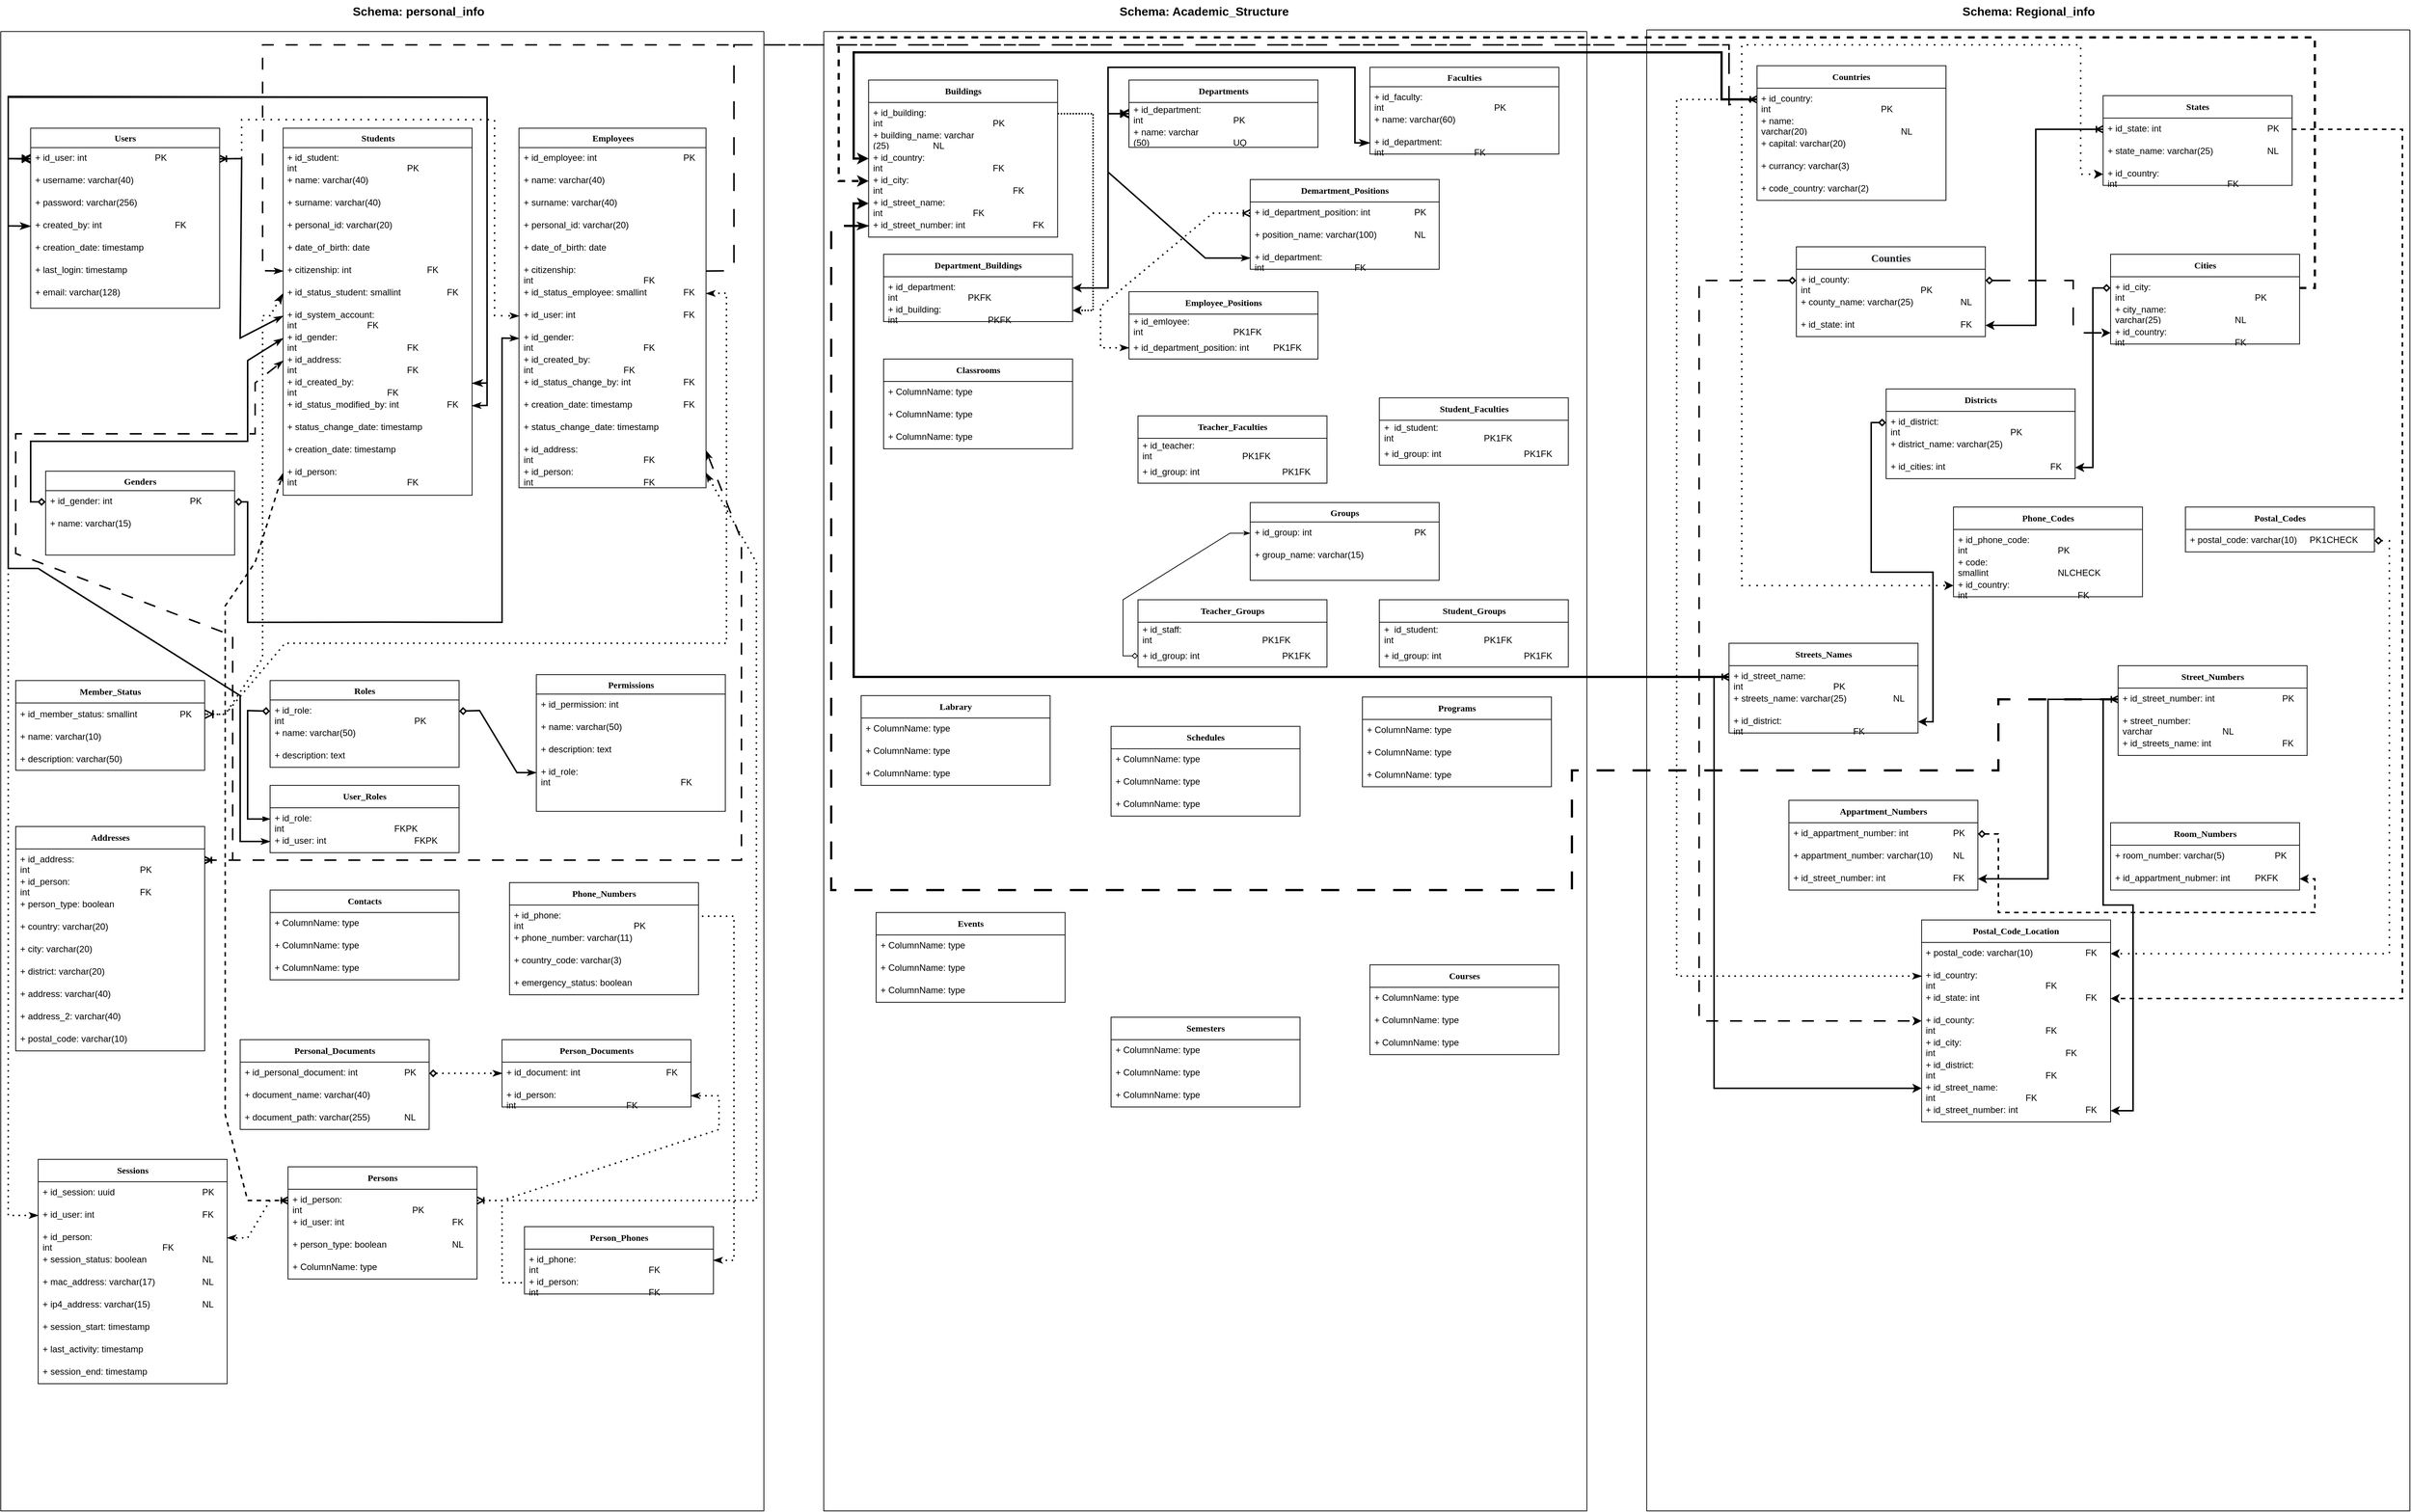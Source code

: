 <mxfile version="24.4.13" type="github">
  <diagram name="Page-1" id="9f46799a-70d6-7492-0946-bef42562c5a5">
    <mxGraphModel dx="1418" dy="1630" grid="1" gridSize="10" guides="1" tooltips="1" connect="1" arrows="1" fold="1" page="1" pageScale="1" pageWidth="1100" pageHeight="850" background="none" math="0" shadow="0">
      <root>
        <mxCell id="0" />
        <mxCell id="1" parent="0" />
        <mxCell id="SOtfIFX4lu3nbW7z2UZl-1" value="" style="swimlane;startSize=0;" parent="1" vertex="1">
          <mxGeometry x="40" y="-797.85" width="1020" height="1977.85" as="geometry" />
        </mxCell>
        <mxCell id="78961159f06e98e8-17" value="Users" style="swimlane;html=1;fontStyle=1;align=center;verticalAlign=top;childLayout=stackLayout;horizontal=1;startSize=26;horizontalStack=0;resizeParent=1;resizeLast=0;collapsible=1;marginBottom=0;swimlaneFillColor=#ffffff;rounded=0;shadow=0;comic=0;labelBackgroundColor=none;strokeWidth=1;fillColor=none;fontFamily=Verdana;fontSize=12" parent="SOtfIFX4lu3nbW7z2UZl-1" vertex="1">
          <mxGeometry x="40" y="129.27" width="252.6" height="240.73" as="geometry" />
        </mxCell>
        <mxCell id="78961159f06e98e8-21" value="+ id_user: int&lt;span style=&quot;white-space: pre;&quot;&gt;&#x9;&lt;/span&gt;&lt;span style=&quot;white-space: pre;&quot;&gt;&#x9;&lt;span style=&quot;white-space: pre;&quot;&gt;&#x9;&lt;/span&gt;&lt;span style=&quot;white-space: pre;&quot;&gt;&#x9;&lt;/span&gt;&lt;/span&gt;PK" style="text;html=1;strokeColor=none;fillColor=none;align=left;verticalAlign=top;spacingLeft=4;spacingRight=4;whiteSpace=wrap;overflow=hidden;rotatable=0;points=[[0,0.5],[1,0.5]];portConstraint=eastwest;" parent="78961159f06e98e8-17" vertex="1">
          <mxGeometry y="26" width="252.6" height="30" as="geometry" />
        </mxCell>
        <mxCell id="78961159f06e98e8-23" value="+ username: varchar(40)" style="text;html=1;strokeColor=none;fillColor=none;align=left;verticalAlign=top;spacingLeft=4;spacingRight=4;whiteSpace=wrap;overflow=hidden;rotatable=0;points=[[0,0.5],[1,0.5]];portConstraint=eastwest;" parent="78961159f06e98e8-17" vertex="1">
          <mxGeometry y="56" width="252.6" height="30" as="geometry" />
        </mxCell>
        <mxCell id="78961159f06e98e8-25" value="+ password: varchar(256)" style="text;html=1;strokeColor=none;fillColor=none;align=left;verticalAlign=top;spacingLeft=4;spacingRight=4;whiteSpace=wrap;overflow=hidden;rotatable=0;points=[[0,0.5],[1,0.5]];portConstraint=eastwest;" parent="78961159f06e98e8-17" vertex="1">
          <mxGeometry y="86" width="252.6" height="30" as="geometry" />
        </mxCell>
        <mxCell id="CPZP8p4mUbqyKR2cLPTc-1" value="+ created_by: int&lt;span style=&quot;white-space: pre;&quot;&gt;&#x9;&lt;/span&gt;&lt;span style=&quot;white-space: pre;&quot;&gt;&#x9;&lt;/span&gt;&lt;span style=&quot;white-space: pre;&quot;&gt;&#x9;&lt;/span&gt;&lt;span style=&quot;white-space: pre;&quot;&gt;&#x9;&lt;/span&gt;FK" style="text;html=1;strokeColor=none;fillColor=none;align=left;verticalAlign=top;spacingLeft=4;spacingRight=4;whiteSpace=wrap;overflow=hidden;rotatable=0;points=[[0,0.5],[1,0.5]];portConstraint=eastwest;" parent="78961159f06e98e8-17" vertex="1">
          <mxGeometry y="116" width="252.6" height="30" as="geometry" />
        </mxCell>
        <mxCell id="CPZP8p4mUbqyKR2cLPTc-2" value="+ creation_date: timestamp" style="text;html=1;strokeColor=none;fillColor=none;align=left;verticalAlign=top;spacingLeft=4;spacingRight=4;whiteSpace=wrap;overflow=hidden;rotatable=0;points=[[0,0.5],[1,0.5]];portConstraint=eastwest;" parent="78961159f06e98e8-17" vertex="1">
          <mxGeometry y="146" width="252.6" height="30" as="geometry" />
        </mxCell>
        <mxCell id="78961159f06e98e8-26" value="+ last_login: timestamp" style="text;html=1;strokeColor=none;fillColor=none;align=left;verticalAlign=top;spacingLeft=4;spacingRight=4;whiteSpace=wrap;overflow=hidden;rotatable=0;points=[[0,0.5],[1,0.5]];portConstraint=eastwest;" parent="78961159f06e98e8-17" vertex="1">
          <mxGeometry y="176" width="252.6" height="30" as="geometry" />
        </mxCell>
        <mxCell id="78961159f06e98e8-24" value="+ email: varchar(128)" style="text;html=1;strokeColor=none;fillColor=none;align=left;verticalAlign=top;spacingLeft=4;spacingRight=4;whiteSpace=wrap;overflow=hidden;rotatable=0;points=[[0,0.5],[1,0.5]];portConstraint=eastwest;" parent="78961159f06e98e8-17" vertex="1">
          <mxGeometry y="206" width="252.6" height="30" as="geometry" />
        </mxCell>
        <mxCell id="aLsEr2monKwzd3Dh__7e-3" value="" style="endArrow=ERoneToMany;html=1;strokeWidth=2;rounded=0;fontSize=12;startSize=8;endSize=8;curved=0;startArrow=classicThin;startFill=1;endFill=0;exitX=0;exitY=0.5;exitDx=0;exitDy=0;entryX=0;entryY=0.5;entryDx=0;entryDy=0;" parent="78961159f06e98e8-17" source="CPZP8p4mUbqyKR2cLPTc-1" target="78961159f06e98e8-21" edge="1">
          <mxGeometry width="50" height="50" relative="1" as="geometry">
            <mxPoint x="454.364" y="323.165" as="sourcePoint" />
            <mxPoint y="56.203" as="targetPoint" />
            <Array as="points">
              <mxPoint x="-30" y="130.578" />
              <mxPoint x="-30" y="40.578" />
            </Array>
          </mxGeometry>
        </mxCell>
        <mxCell id="78961159f06e98e8-30" value="Students" style="swimlane;html=1;fontStyle=1;align=center;verticalAlign=top;childLayout=stackLayout;horizontal=1;startSize=26;horizontalStack=0;resizeParent=1;resizeLast=0;collapsible=1;marginBottom=0;swimlaneFillColor=#ffffff;rounded=0;shadow=0;comic=0;labelBackgroundColor=none;strokeWidth=1;fillColor=none;fontFamily=Verdana;fontSize=12" parent="SOtfIFX4lu3nbW7z2UZl-1" vertex="1">
          <mxGeometry x="377.4" y="129.27" width="252.6" height="490.73" as="geometry" />
        </mxCell>
        <mxCell id="wc_CM7Wy1zdcNeiFbysz-4" value="+ id_student: int&lt;span style=&quot;white-space: pre;&quot;&gt;&#x9;&lt;/span&gt;&lt;span style=&quot;white-space: pre;&quot;&gt;&#x9;&lt;span style=&quot;white-space: pre;&quot;&gt;&#x9;&lt;span style=&quot;white-space: pre;&quot;&gt;&#x9;&lt;/span&gt;&lt;span style=&quot;white-space: pre;&quot;&gt;&#x9;&lt;/span&gt;&lt;/span&gt;&lt;span style=&quot;white-space: pre;&quot;&gt;&#x9;&lt;/span&gt;&lt;/span&gt;PK" style="text;html=1;strokeColor=none;fillColor=none;align=left;verticalAlign=top;spacingLeft=4;spacingRight=4;whiteSpace=wrap;overflow=hidden;rotatable=0;points=[[0,0.5],[1,0.5]];portConstraint=eastwest;" parent="78961159f06e98e8-30" vertex="1">
          <mxGeometry y="26" width="252.6" height="30" as="geometry" />
        </mxCell>
        <mxCell id="78961159f06e98e8-31" value="+ name: varchar(40)" style="text;html=1;strokeColor=none;fillColor=none;align=left;verticalAlign=top;spacingLeft=4;spacingRight=4;whiteSpace=wrap;overflow=hidden;rotatable=0;points=[[0,0.5],[1,0.5]];portConstraint=eastwest;" parent="78961159f06e98e8-30" vertex="1">
          <mxGeometry y="56" width="252.6" height="30" as="geometry" />
        </mxCell>
        <mxCell id="78961159f06e98e8-32" value="+ surname: varchar(40)" style="text;html=1;strokeColor=none;fillColor=none;align=left;verticalAlign=top;spacingLeft=4;spacingRight=4;whiteSpace=wrap;overflow=hidden;rotatable=0;points=[[0,0.5],[1,0.5]];portConstraint=eastwest;" parent="78961159f06e98e8-30" vertex="1">
          <mxGeometry y="86" width="252.6" height="30" as="geometry" />
        </mxCell>
        <mxCell id="CPZP8p4mUbqyKR2cLPTc-6" value="+ personal_id: varchar(20)" style="text;html=1;strokeColor=none;fillColor=none;align=left;verticalAlign=top;spacingLeft=4;spacingRight=4;whiteSpace=wrap;overflow=hidden;rotatable=0;points=[[0,0.5],[1,0.5]];portConstraint=eastwest;" parent="78961159f06e98e8-30" vertex="1">
          <mxGeometry y="116" width="252.6" height="30" as="geometry" />
        </mxCell>
        <mxCell id="CPZP8p4mUbqyKR2cLPTc-7" value="+ date_of_birth: date" style="text;html=1;strokeColor=none;fillColor=none;align=left;verticalAlign=top;spacingLeft=4;spacingRight=4;whiteSpace=wrap;overflow=hidden;rotatable=0;points=[[0,0.5],[1,0.5]];portConstraint=eastwest;" parent="78961159f06e98e8-30" vertex="1">
          <mxGeometry y="146" width="252.6" height="30" as="geometry" />
        </mxCell>
        <mxCell id="CPZP8p4mUbqyKR2cLPTc-20" value="+ citizenship: int&lt;span style=&quot;white-space: pre;&quot;&gt;&#x9;&lt;/span&gt;&lt;span style=&quot;white-space: pre;&quot;&gt;&#x9;&lt;/span&gt;&lt;span style=&quot;white-space: pre;&quot;&gt;&#x9;&lt;/span&gt;&lt;span style=&quot;white-space: pre;&quot;&gt;&#x9;&lt;/span&gt;FK" style="text;html=1;strokeColor=none;fillColor=none;align=left;verticalAlign=top;spacingLeft=4;spacingRight=4;whiteSpace=wrap;overflow=hidden;rotatable=0;points=[[0,0.5],[1,0.5]];portConstraint=eastwest;" parent="78961159f06e98e8-30" vertex="1">
          <mxGeometry y="176" width="252.6" height="30" as="geometry" />
        </mxCell>
        <mxCell id="78961159f06e98e8-34" value="+ id_status_student: smallint&lt;span style=&quot;white-space: pre;&quot;&gt;&#x9;&lt;/span&gt;&lt;span style=&quot;white-space: pre;&quot;&gt;&#x9;&lt;/span&gt;&lt;span style=&quot;white-space: pre;&quot;&gt;&#x9;&lt;/span&gt;FK" style="text;html=1;strokeColor=none;fillColor=none;align=left;verticalAlign=top;spacingLeft=4;spacingRight=4;whiteSpace=wrap;overflow=hidden;rotatable=0;points=[[0,0.5],[1,0.5]];portConstraint=eastwest;" parent="78961159f06e98e8-30" vertex="1">
          <mxGeometry y="206" width="252.6" height="30" as="geometry" />
        </mxCell>
        <mxCell id="78961159f06e98e8-37" value="+ id_system_account: int&lt;span style=&quot;white-space: pre;&quot;&gt;&lt;span style=&quot;white-space: pre;&quot;&gt;&#x9;&lt;span style=&quot;white-space: pre;&quot;&gt;&#x9;&lt;/span&gt;&lt;span style=&quot;white-space: pre;&quot;&gt;&#x9;&lt;/span&gt;&lt;/span&gt;&lt;span style=&quot;white-space: pre;&quot;&gt;&#x9;&lt;/span&gt;&lt;/span&gt;FK" style="text;html=1;strokeColor=none;fillColor=none;align=left;verticalAlign=top;spacingLeft=4;spacingRight=4;whiteSpace=wrap;overflow=hidden;rotatable=0;points=[[0,0.5],[1,0.5]];portConstraint=eastwest;" parent="78961159f06e98e8-30" vertex="1">
          <mxGeometry y="236" width="252.6" height="30" as="geometry" />
        </mxCell>
        <mxCell id="78961159f06e98e8-33" value="+ id_gender: int&lt;span style=&quot;white-space: pre;&quot;&gt;&#x9;&lt;/span&gt;&lt;span style=&quot;white-space: pre;&quot;&gt;&#x9;&lt;/span&gt;&lt;span style=&quot;white-space: pre;&quot;&gt;&#x9;&lt;span style=&quot;white-space: pre;&quot;&gt;&#x9;&lt;/span&gt;&lt;span style=&quot;white-space: pre;&quot;&gt;&#x9;&lt;/span&gt;&lt;/span&gt;&lt;span style=&quot;white-space: pre;&quot;&gt;&#x9;&lt;/span&gt;FK" style="text;html=1;strokeColor=none;fillColor=none;align=left;verticalAlign=top;spacingLeft=4;spacingRight=4;whiteSpace=wrap;overflow=hidden;rotatable=0;points=[[0,0.5],[1,0.5]];portConstraint=eastwest;" parent="78961159f06e98e8-30" vertex="1">
          <mxGeometry y="266" width="252.6" height="30" as="geometry" />
        </mxCell>
        <mxCell id="SOtfIFX4lu3nbW7z2UZl-146" value="+ id_address: int&lt;span style=&quot;white-space: pre;&quot;&gt;&#x9;&lt;/span&gt;&lt;span style=&quot;white-space: pre;&quot;&gt;&#x9;&lt;/span&gt;&lt;span style=&quot;white-space: pre;&quot;&gt;&#x9;&lt;/span&gt;&lt;span style=&quot;white-space: pre;&quot;&gt;&#x9;&lt;/span&gt;&lt;span style=&quot;white-space: pre;&quot;&gt;&#x9;&lt;/span&gt;&lt;span style=&quot;white-space: pre;&quot;&gt;&#x9;&lt;/span&gt;FK" style="text;html=1;strokeColor=none;fillColor=none;align=left;verticalAlign=top;spacingLeft=4;spacingRight=4;whiteSpace=wrap;overflow=hidden;rotatable=0;points=[[0,0.5],[1,0.5]];portConstraint=eastwest;" parent="78961159f06e98e8-30" vertex="1">
          <mxGeometry y="296" width="252.6" height="30" as="geometry" />
        </mxCell>
        <mxCell id="CPZP8p4mUbqyKR2cLPTc-4" value="+ id_created_by: int&lt;span style=&quot;white-space: pre;&quot;&gt;&#x9;&lt;/span&gt;&lt;span style=&quot;white-space: pre;&quot;&gt;&#x9;&lt;span style=&quot;white-space: pre;&quot;&gt;&#x9;&lt;/span&gt;&lt;span style=&quot;white-space: pre;&quot;&gt;&#x9;&lt;/span&gt;&lt;/span&gt;&lt;span style=&quot;white-space: pre;&quot;&gt;&#x9;&lt;/span&gt;FK" style="text;html=1;strokeColor=none;fillColor=none;align=left;verticalAlign=top;spacingLeft=4;spacingRight=4;whiteSpace=wrap;overflow=hidden;rotatable=0;points=[[0,0.5],[1,0.5]];portConstraint=eastwest;" parent="78961159f06e98e8-30" vertex="1">
          <mxGeometry y="326" width="252.6" height="30" as="geometry" />
        </mxCell>
        <mxCell id="CPZP8p4mUbqyKR2cLPTc-3" value="+ id_status_modified_by: int&lt;span style=&quot;white-space: pre;&quot;&gt;&#x9;&lt;span style=&quot;white-space: pre;&quot;&gt;&#x9;&lt;/span&gt;&lt;span style=&quot;white-space: pre;&quot;&gt;&#x9;&lt;/span&gt;&lt;/span&gt;FK" style="text;html=1;strokeColor=none;fillColor=none;align=left;verticalAlign=top;spacingLeft=4;spacingRight=4;whiteSpace=wrap;overflow=hidden;rotatable=0;points=[[0,0.5],[1,0.5]];portConstraint=eastwest;" parent="78961159f06e98e8-30" vertex="1">
          <mxGeometry y="356" width="252.6" height="30" as="geometry" />
        </mxCell>
        <mxCell id="CPZP8p4mUbqyKR2cLPTc-25" value="+ status_change_date: timestamp" style="text;html=1;strokeColor=none;fillColor=none;align=left;verticalAlign=top;spacingLeft=4;spacingRight=4;whiteSpace=wrap;overflow=hidden;rotatable=0;points=[[0,0.5],[1,0.5]];portConstraint=eastwest;" parent="78961159f06e98e8-30" vertex="1">
          <mxGeometry y="386" width="252.6" height="30" as="geometry" />
        </mxCell>
        <mxCell id="CPZP8p4mUbqyKR2cLPTc-5" value="+ creation_date: timestamp" style="text;html=1;strokeColor=none;fillColor=none;align=left;verticalAlign=top;spacingLeft=4;spacingRight=4;whiteSpace=wrap;overflow=hidden;rotatable=0;points=[[0,0.5],[1,0.5]];portConstraint=eastwest;" parent="78961159f06e98e8-30" vertex="1">
          <mxGeometry y="416" width="252.6" height="30" as="geometry" />
        </mxCell>
        <mxCell id="SOtfIFX4lu3nbW7z2UZl-168" value="+ id_person: int&lt;span style=&quot;white-space: pre;&quot;&gt;&#x9;&lt;/span&gt;&lt;span style=&quot;white-space: pre;&quot;&gt;&#x9;&lt;/span&gt;&lt;span style=&quot;white-space: pre;&quot;&gt;&#x9;&lt;/span&gt;&lt;span style=&quot;white-space: pre;&quot;&gt;&#x9;&lt;/span&gt;&lt;span style=&quot;white-space: pre;&quot;&gt;&#x9;&lt;/span&gt;&lt;span style=&quot;white-space: pre;&quot;&gt;&#x9;&lt;/span&gt;FK" style="text;html=1;strokeColor=none;fillColor=none;align=left;verticalAlign=top;spacingLeft=4;spacingRight=4;whiteSpace=wrap;overflow=hidden;rotatable=0;points=[[0,0.5],[1,0.5]];portConstraint=eastwest;" parent="78961159f06e98e8-30" vertex="1">
          <mxGeometry y="446" width="252.6" height="30" as="geometry" />
        </mxCell>
        <mxCell id="wc_CM7Wy1zdcNeiFbysz-25" value="" style="endArrow=classicThin;html=1;strokeWidth=2;rounded=0;startArrow=ERoneToMany;startFill=0;exitX=1;exitY=0.5;exitDx=0;exitDy=0;entryX=0;entryY=0.5;entryDx=0;entryDy=0;endFill=1;" parent="SOtfIFX4lu3nbW7z2UZl-1" source="78961159f06e98e8-21" target="78961159f06e98e8-37" edge="1">
          <mxGeometry width="50" height="50" relative="1" as="geometry">
            <mxPoint x="553.582" y="1801.291" as="sourcePoint" />
            <mxPoint x="599.945" y="1731.038" as="targetPoint" />
            <Array as="points">
              <mxPoint x="322" y="169.848" />
              <mxPoint x="320" y="409.848" />
            </Array>
          </mxGeometry>
        </mxCell>
        <mxCell id="aLsEr2monKwzd3Dh__7e-4" value="" style="endArrow=ERoneToMany;html=1;strokeWidth=2;rounded=0;fontSize=12;startSize=8;endSize=8;curved=0;startArrow=classicThin;startFill=1;endFill=0;exitX=1;exitY=0.5;exitDx=0;exitDy=0;entryX=0;entryY=0.5;entryDx=0;entryDy=0;" parent="SOtfIFX4lu3nbW7z2UZl-1" source="CPZP8p4mUbqyKR2cLPTc-4" target="78961159f06e98e8-21" edge="1">
          <mxGeometry width="50" height="50" relative="1" as="geometry">
            <mxPoint x="831.764" y="1773.19" as="sourcePoint" />
            <mxPoint x="711.218" y="1281.418" as="targetPoint" />
            <Array as="points">
              <mxPoint x="650" y="469.85" />
              <mxPoint x="650" y="87.848" />
              <mxPoint x="10" y="86.848" />
              <mxPoint x="10" y="169.848" />
            </Array>
          </mxGeometry>
        </mxCell>
        <mxCell id="78961159f06e98e8-43" value="Employees" style="swimlane;html=1;fontStyle=1;align=center;verticalAlign=top;childLayout=stackLayout;horizontal=1;startSize=26;horizontalStack=0;resizeParent=1;resizeLast=0;collapsible=1;marginBottom=0;swimlaneFillColor=#ffffff;rounded=0;shadow=0;comic=0;labelBackgroundColor=none;strokeWidth=1;fillColor=none;fontFamily=Verdana;fontSize=12" parent="SOtfIFX4lu3nbW7z2UZl-1" vertex="1">
          <mxGeometry x="692.67" y="129.27" width="250" height="480.73" as="geometry" />
        </mxCell>
        <mxCell id="78961159f06e98e8-44" value="+ id_employee: int&lt;span style=&quot;white-space: pre;&quot;&gt;&lt;span style=&quot;white-space: pre;&quot;&gt;&#x9;&lt;span style=&quot;white-space: pre;&quot;&gt;&#x9;&lt;span style=&quot;white-space: pre;&quot;&gt;&#x9;&lt;/span&gt;&lt;span style=&quot;white-space: pre;&quot;&gt;&#x9;&lt;/span&gt;&lt;/span&gt;&lt;span style=&quot;white-space: pre;&quot;&gt;&#x9;&lt;/span&gt;&lt;/span&gt;&lt;/span&gt;PK" style="text;html=1;strokeColor=none;fillColor=none;align=left;verticalAlign=top;spacingLeft=4;spacingRight=4;whiteSpace=wrap;overflow=hidden;rotatable=0;points=[[0,0.5],[1,0.5]];portConstraint=eastwest;" parent="78961159f06e98e8-43" vertex="1">
          <mxGeometry y="26" width="250" height="30" as="geometry" />
        </mxCell>
        <mxCell id="CPZP8p4mUbqyKR2cLPTc-9" value="+ name: varchar(40)" style="text;html=1;strokeColor=none;fillColor=none;align=left;verticalAlign=top;spacingLeft=4;spacingRight=4;whiteSpace=wrap;overflow=hidden;rotatable=0;points=[[0,0.5],[1,0.5]];portConstraint=eastwest;" parent="78961159f06e98e8-43" vertex="1">
          <mxGeometry y="56" width="250" height="30" as="geometry" />
        </mxCell>
        <mxCell id="CPZP8p4mUbqyKR2cLPTc-10" value="+ surname: varchar(40)" style="text;html=1;strokeColor=none;fillColor=none;align=left;verticalAlign=top;spacingLeft=4;spacingRight=4;whiteSpace=wrap;overflow=hidden;rotatable=0;points=[[0,0.5],[1,0.5]];portConstraint=eastwest;" parent="78961159f06e98e8-43" vertex="1">
          <mxGeometry y="86" width="250" height="30" as="geometry" />
        </mxCell>
        <mxCell id="CPZP8p4mUbqyKR2cLPTc-11" value="+ personal_id: varchar(20)" style="text;html=1;strokeColor=none;fillColor=none;align=left;verticalAlign=top;spacingLeft=4;spacingRight=4;whiteSpace=wrap;overflow=hidden;rotatable=0;points=[[0,0.5],[1,0.5]];portConstraint=eastwest;" parent="78961159f06e98e8-43" vertex="1">
          <mxGeometry y="116" width="250" height="30" as="geometry" />
        </mxCell>
        <mxCell id="CPZP8p4mUbqyKR2cLPTc-12" value="+ date_of_birth: date" style="text;html=1;strokeColor=none;fillColor=none;align=left;verticalAlign=top;spacingLeft=4;spacingRight=4;whiteSpace=wrap;overflow=hidden;rotatable=0;points=[[0,0.5],[1,0.5]];portConstraint=eastwest;" parent="78961159f06e98e8-43" vertex="1">
          <mxGeometry y="146" width="250" height="30" as="geometry" />
        </mxCell>
        <mxCell id="CPZP8p4mUbqyKR2cLPTc-22" value="+ citizenship: int&lt;span style=&quot;white-space: pre;&quot;&gt;&#x9;&lt;/span&gt;&lt;span style=&quot;white-space: pre;&quot;&gt;&#x9;&lt;/span&gt;&lt;span style=&quot;white-space: pre;&quot;&gt;&#x9;&lt;/span&gt;&lt;span style=&quot;white-space: pre;&quot;&gt;&#x9;&lt;/span&gt;&lt;span style=&quot;white-space: pre;&quot;&gt;&#x9;&lt;/span&gt;&lt;span style=&quot;white-space: pre;&quot;&gt;&#x9;&lt;/span&gt;FK" style="text;html=1;strokeColor=none;fillColor=none;align=left;verticalAlign=top;spacingLeft=4;spacingRight=4;whiteSpace=wrap;overflow=hidden;rotatable=0;points=[[0,0.5],[1,0.5]];portConstraint=eastwest;" parent="78961159f06e98e8-43" vertex="1">
          <mxGeometry y="176" width="250" height="30" as="geometry" />
        </mxCell>
        <mxCell id="CPZP8p4mUbqyKR2cLPTc-18" value="+ id_status_employee: smallint&lt;span style=&quot;white-space: pre;&quot;&gt;&#x9;&lt;/span&gt;&lt;span style=&quot;white-space: pre;&quot;&gt;&#x9;&lt;/span&gt;FK" style="text;html=1;strokeColor=none;fillColor=none;align=left;verticalAlign=top;spacingLeft=4;spacingRight=4;whiteSpace=wrap;overflow=hidden;rotatable=0;points=[[0,0.5],[1,0.5]];portConstraint=eastwest;" parent="78961159f06e98e8-43" vertex="1">
          <mxGeometry y="206" width="250" height="30" as="geometry" />
        </mxCell>
        <mxCell id="wc_CM7Wy1zdcNeiFbysz-12" value="+ id_user: int&lt;span style=&quot;white-space: pre;&quot;&gt;&#x9;&lt;/span&gt;&lt;span style=&quot;white-space: pre;&quot;&gt;&#x9;&lt;/span&gt;&lt;span style=&quot;white-space: pre;&quot;&gt;&#x9;&lt;span style=&quot;white-space: pre;&quot;&gt;&#x9;&lt;/span&gt;&lt;span style=&quot;white-space: pre;&quot;&gt;&#x9;&lt;/span&gt;&lt;/span&gt;&lt;span style=&quot;white-space: pre;&quot;&gt;&#x9;&lt;/span&gt;FK" style="text;html=1;strokeColor=none;fillColor=none;align=left;verticalAlign=top;spacingLeft=4;spacingRight=4;whiteSpace=wrap;overflow=hidden;rotatable=0;points=[[0,0.5],[1,0.5]];portConstraint=eastwest;" parent="78961159f06e98e8-43" vertex="1">
          <mxGeometry y="236" width="250" height="30" as="geometry" />
        </mxCell>
        <mxCell id="wc_CM7Wy1zdcNeiFbysz-11" value="+ id_gender: int&lt;span style=&quot;white-space: pre;&quot;&gt;&#x9;&lt;/span&gt;&lt;span style=&quot;white-space: pre;&quot;&gt;&#x9;&lt;/span&gt;&lt;span style=&quot;white-space: pre;&quot;&gt;&#x9;&lt;span style=&quot;white-space: pre;&quot;&gt;&#x9;&lt;/span&gt;&lt;span style=&quot;white-space: pre;&quot;&gt;&#x9;&lt;/span&gt;&lt;/span&gt;&lt;span style=&quot;white-space: pre;&quot;&gt;&#x9;&lt;/span&gt;FK" style="text;html=1;strokeColor=none;fillColor=none;align=left;verticalAlign=top;spacingLeft=4;spacingRight=4;whiteSpace=wrap;overflow=hidden;rotatable=0;points=[[0,0.5],[1,0.5]];portConstraint=eastwest;" parent="78961159f06e98e8-43" vertex="1">
          <mxGeometry y="266" width="250" height="30" as="geometry" />
        </mxCell>
        <mxCell id="CPZP8p4mUbqyKR2cLPTc-13" value="+ id_created_by: int&lt;span style=&quot;white-space: pre;&quot;&gt;&#x9;&lt;/span&gt;&lt;span style=&quot;white-space: pre;&quot;&gt;&#x9;&lt;span style=&quot;white-space: pre;&quot;&gt;&#x9;&lt;/span&gt;&lt;span style=&quot;white-space: pre;&quot;&gt;&#x9;&lt;/span&gt;&lt;/span&gt;&lt;span style=&quot;white-space: pre;&quot;&gt;&#x9;&lt;/span&gt;FK" style="text;html=1;strokeColor=none;fillColor=none;align=left;verticalAlign=top;spacingLeft=4;spacingRight=4;whiteSpace=wrap;overflow=hidden;rotatable=0;points=[[0,0.5],[1,0.5]];portConstraint=eastwest;" parent="78961159f06e98e8-43" vertex="1">
          <mxGeometry y="296" width="250" height="30" as="geometry" />
        </mxCell>
        <mxCell id="CPZP8p4mUbqyKR2cLPTc-14" value="+ id_status_change_by: int&lt;span style=&quot;white-space: pre;&quot;&gt;&#x9;&lt;span style=&quot;white-space: pre;&quot;&gt;&#x9;&lt;/span&gt;&lt;span style=&quot;white-space: pre;&quot;&gt;&#x9;&lt;/span&gt;&lt;/span&gt;FK" style="text;html=1;strokeColor=none;fillColor=none;align=left;verticalAlign=top;spacingLeft=4;spacingRight=4;whiteSpace=wrap;overflow=hidden;rotatable=0;points=[[0,0.5],[1,0.5]];portConstraint=eastwest;" parent="78961159f06e98e8-43" vertex="1">
          <mxGeometry y="326" width="250" height="30" as="geometry" />
        </mxCell>
        <mxCell id="CPZP8p4mUbqyKR2cLPTc-15" value="+ creation_date: timestamp&lt;span style=&quot;white-space: pre;&quot;&gt;&lt;span style=&quot;white-space: pre;&quot;&gt;&#x9;&lt;/span&gt;&lt;span style=&quot;white-space: pre;&quot;&gt;&#x9;&lt;/span&gt;&lt;/span&gt;&lt;span style=&quot;white-space: pre;&quot;&gt;&#x9;&lt;/span&gt;FK" style="text;html=1;strokeColor=none;fillColor=none;align=left;verticalAlign=top;spacingLeft=4;spacingRight=4;whiteSpace=wrap;overflow=hidden;rotatable=0;points=[[0,0.5],[1,0.5]];portConstraint=eastwest;" parent="78961159f06e98e8-43" vertex="1">
          <mxGeometry y="356" width="250" height="30" as="geometry" />
        </mxCell>
        <mxCell id="CPZP8p4mUbqyKR2cLPTc-24" value="+ status_change_date: timestamp" style="text;html=1;strokeColor=none;fillColor=none;align=left;verticalAlign=top;spacingLeft=4;spacingRight=4;whiteSpace=wrap;overflow=hidden;rotatable=0;points=[[0,0.5],[1,0.5]];portConstraint=eastwest;" parent="78961159f06e98e8-43" vertex="1">
          <mxGeometry y="386" width="250" height="30" as="geometry" />
        </mxCell>
        <mxCell id="SOtfIFX4lu3nbW7z2UZl-147" value="+ id_address: int&lt;span style=&quot;white-space: pre;&quot;&gt;&#x9;&lt;/span&gt;&lt;span style=&quot;white-space: pre;&quot;&gt;&#x9;&lt;/span&gt;&lt;span style=&quot;white-space: pre;&quot;&gt;&#x9;&lt;/span&gt;&lt;span style=&quot;white-space: pre;&quot;&gt;&#x9;&lt;/span&gt;&lt;span style=&quot;white-space: pre;&quot;&gt;&#x9;&lt;/span&gt;&lt;span style=&quot;white-space: pre;&quot;&gt;&#x9;&lt;/span&gt;FK" style="text;html=1;strokeColor=none;fillColor=none;align=left;verticalAlign=top;spacingLeft=4;spacingRight=4;whiteSpace=wrap;overflow=hidden;rotatable=0;points=[[0,0.5],[1,0.5]];portConstraint=eastwest;" parent="78961159f06e98e8-43" vertex="1">
          <mxGeometry y="416" width="250" height="30" as="geometry" />
        </mxCell>
        <mxCell id="SOtfIFX4lu3nbW7z2UZl-169" value="+ id_person: int&lt;span style=&quot;white-space: pre;&quot;&gt;&#x9;&lt;/span&gt;&lt;span style=&quot;white-space: pre;&quot;&gt;&#x9;&lt;/span&gt;&lt;span style=&quot;white-space: pre;&quot;&gt;&#x9;&lt;/span&gt;&lt;span style=&quot;white-space: pre;&quot;&gt;&#x9;&lt;/span&gt;&lt;span style=&quot;white-space: pre;&quot;&gt;&#x9;&lt;/span&gt;&lt;span style=&quot;white-space: pre;&quot;&gt;&#x9;&lt;/span&gt;FK" style="text;html=1;strokeColor=none;fillColor=none;align=left;verticalAlign=top;spacingLeft=4;spacingRight=4;whiteSpace=wrap;overflow=hidden;rotatable=0;points=[[0,0.5],[1,0.5]];portConstraint=eastwest;" parent="78961159f06e98e8-43" vertex="1">
          <mxGeometry y="446" width="250" height="30" as="geometry" />
        </mxCell>
        <mxCell id="wc_CM7Wy1zdcNeiFbysz-21" value="" style="endArrow=classicThin;dashed=1;html=1;strokeWidth=2;rounded=0;startArrow=none;startFill=0;entryX=0;entryY=0.5;entryDx=0;entryDy=0;dashPattern=1 4;endFill=1;exitX=1;exitY=0.5;exitDx=0;exitDy=0;" parent="SOtfIFX4lu3nbW7z2UZl-1" source="78961159f06e98e8-21" target="wc_CM7Wy1zdcNeiFbysz-12" edge="1">
          <mxGeometry width="50" height="50" relative="1" as="geometry">
            <mxPoint x="312.491" y="1365.722" as="sourcePoint" />
            <mxPoint x="599.945" y="1731.038" as="targetPoint" />
            <Array as="points">
              <mxPoint x="322" y="169.848" />
              <mxPoint x="322" y="117.85" />
              <mxPoint x="660" y="117.85" />
              <mxPoint x="660" y="379.85" />
            </Array>
          </mxGeometry>
        </mxCell>
        <mxCell id="78961159f06e98e8-108" value="Permissions" style="swimlane;html=1;fontStyle=1;align=center;verticalAlign=top;childLayout=stackLayout;horizontal=1;startSize=26;horizontalStack=0;resizeParent=1;resizeLast=0;collapsible=1;marginBottom=0;swimlaneFillColor=#ffffff;rounded=0;shadow=0;comic=0;labelBackgroundColor=none;strokeWidth=1;fillColor=none;fontFamily=Verdana;fontSize=12" parent="SOtfIFX4lu3nbW7z2UZl-1" vertex="1">
          <mxGeometry x="715.855" y="859.899" width="252.6" height="182.658" as="geometry" />
        </mxCell>
        <mxCell id="78961159f06e98e8-109" value="+ id_permission: int" style="text;html=1;strokeColor=none;fillColor=none;align=left;verticalAlign=top;spacingLeft=4;spacingRight=4;whiteSpace=wrap;overflow=hidden;rotatable=0;points=[[0,0.5],[1,0.5]];portConstraint=eastwest;" parent="78961159f06e98e8-108" vertex="1">
          <mxGeometry y="26" width="252.6" height="30" as="geometry" />
        </mxCell>
        <mxCell id="78961159f06e98e8-110" value="+ name: varchar(50)" style="text;html=1;strokeColor=none;fillColor=none;align=left;verticalAlign=top;spacingLeft=4;spacingRight=4;whiteSpace=wrap;overflow=hidden;rotatable=0;points=[[0,0.5],[1,0.5]];portConstraint=eastwest;" parent="78961159f06e98e8-108" vertex="1">
          <mxGeometry y="56" width="252.6" height="30" as="geometry" />
        </mxCell>
        <mxCell id="KnNc2yVZBidg9P3aKf9z-1" value="+ description: text" style="text;html=1;strokeColor=none;fillColor=none;align=left;verticalAlign=top;spacingLeft=4;spacingRight=4;whiteSpace=wrap;overflow=hidden;rotatable=0;points=[[0,0.5],[1,0.5]];portConstraint=eastwest;" parent="78961159f06e98e8-108" vertex="1">
          <mxGeometry y="86" width="252.6" height="30" as="geometry" />
        </mxCell>
        <mxCell id="KnNc2yVZBidg9P3aKf9z-2" value="+ id_role: int&lt;span style=&quot;white-space: pre;&quot;&gt;&#x9;&lt;/span&gt;&lt;span style=&quot;white-space: pre;&quot;&gt;&#x9;&lt;/span&gt;&lt;span style=&quot;white-space: pre;&quot;&gt;&#x9;&lt;/span&gt;&lt;span style=&quot;white-space: pre;&quot;&gt;&#x9;&lt;span style=&quot;white-space: pre;&quot;&gt;&#x9;&lt;/span&gt;&lt;span style=&quot;white-space: pre;&quot;&gt;&#x9;&lt;/span&gt;&lt;/span&gt;&lt;span style=&quot;white-space: pre;&quot;&gt;&#x9;&lt;/span&gt;FK" style="text;html=1;strokeColor=none;fillColor=none;align=left;verticalAlign=top;spacingLeft=4;spacingRight=4;whiteSpace=wrap;overflow=hidden;rotatable=0;points=[[0,0.5],[1,0.5]];portConstraint=eastwest;" parent="78961159f06e98e8-108" vertex="1">
          <mxGeometry y="116" width="252.6" height="30" as="geometry" />
        </mxCell>
        <mxCell id="78961159f06e98e8-95" value="Roles" style="swimlane;html=1;fontStyle=1;align=center;verticalAlign=top;childLayout=stackLayout;horizontal=1;startSize=26;horizontalStack=0;resizeParent=1;resizeLast=0;collapsible=1;marginBottom=0;swimlaneFillColor=#ffffff;rounded=0;shadow=0;comic=0;labelBackgroundColor=none;strokeWidth=1;fillColor=none;fontFamily=Verdana;fontSize=12" parent="SOtfIFX4lu3nbW7z2UZl-1" vertex="1">
          <mxGeometry x="360" y="867.7" width="252.6" height="116" as="geometry" />
        </mxCell>
        <mxCell id="78961159f06e98e8-96" value="+ id_role: int&lt;span style=&quot;white-space: pre;&quot;&gt;&#x9;&lt;/span&gt;&lt;span style=&quot;white-space: pre;&quot;&gt;&#x9;&lt;/span&gt;&lt;span style=&quot;white-space: pre;&quot;&gt;&#x9;&lt;/span&gt;&lt;span style=&quot;white-space: pre;&quot;&gt;&#x9;&lt;span style=&quot;white-space: pre;&quot;&gt;&#x9;&lt;/span&gt;&lt;span style=&quot;white-space: pre;&quot;&gt;&#x9;&lt;/span&gt;&lt;/span&gt;&lt;span style=&quot;white-space: pre;&quot;&gt;&#x9;&lt;/span&gt;PK" style="text;html=1;strokeColor=none;fillColor=none;align=left;verticalAlign=top;spacingLeft=4;spacingRight=4;whiteSpace=wrap;overflow=hidden;rotatable=0;points=[[0,0.5],[1,0.5]];portConstraint=eastwest;" parent="78961159f06e98e8-95" vertex="1">
          <mxGeometry y="26" width="252.6" height="30" as="geometry" />
        </mxCell>
        <mxCell id="78961159f06e98e8-97" value="+ name: varchar(50)" style="text;html=1;strokeColor=none;fillColor=none;align=left;verticalAlign=top;spacingLeft=4;spacingRight=4;whiteSpace=wrap;overflow=hidden;rotatable=0;points=[[0,0.5],[1,0.5]];portConstraint=eastwest;" parent="78961159f06e98e8-95" vertex="1">
          <mxGeometry y="56" width="252.6" height="30" as="geometry" />
        </mxCell>
        <mxCell id="78961159f06e98e8-98" value="+ description: text" style="text;html=1;strokeColor=none;fillColor=none;align=left;verticalAlign=top;spacingLeft=4;spacingRight=4;whiteSpace=wrap;overflow=hidden;rotatable=0;points=[[0,0.5],[1,0.5]];portConstraint=eastwest;" parent="78961159f06e98e8-95" vertex="1">
          <mxGeometry y="86" width="252.6" height="30" as="geometry" />
        </mxCell>
        <mxCell id="aLsEr2monKwzd3Dh__7e-6" value="&lt;b&gt;&lt;font face=&quot;Verdana&quot;&gt;Member_Status&lt;/font&gt;&lt;/b&gt;" style="swimlane;fontStyle=0;childLayout=stackLayout;horizontal=1;startSize=30;horizontalStack=0;resizeParent=1;resizeParentMax=0;resizeLast=0;collapsible=1;marginBottom=0;whiteSpace=wrap;html=1;" parent="SOtfIFX4lu3nbW7z2UZl-1" vertex="1">
          <mxGeometry x="20" y="867.7" width="252.6" height="120" as="geometry" />
        </mxCell>
        <mxCell id="aLsEr2monKwzd3Dh__7e-7" value="+ id_member_status: smallint&lt;span style=&quot;white-space: pre;&quot;&gt;&#x9;&lt;/span&gt;&lt;span style=&quot;white-space: pre;&quot;&gt;&lt;span style=&quot;white-space: pre;&quot;&gt;&#x9;&lt;/span&gt;&lt;/span&gt;&lt;span style=&quot;white-space: pre;&quot;&gt;&#x9;&lt;/span&gt;PK" style="text;strokeColor=none;fillColor=none;align=left;verticalAlign=middle;spacingLeft=4;spacingRight=4;overflow=hidden;points=[[0,0.5],[1,0.5]];portConstraint=eastwest;rotatable=0;whiteSpace=wrap;html=1;" parent="aLsEr2monKwzd3Dh__7e-6" vertex="1">
          <mxGeometry y="30" width="252.6" height="30" as="geometry" />
        </mxCell>
        <mxCell id="aLsEr2monKwzd3Dh__7e-8" value="+ name: varchar(10)" style="text;strokeColor=none;fillColor=none;align=left;verticalAlign=middle;spacingLeft=4;spacingRight=4;overflow=hidden;points=[[0,0.5],[1,0.5]];portConstraint=eastwest;rotatable=0;whiteSpace=wrap;html=1;" parent="aLsEr2monKwzd3Dh__7e-6" vertex="1">
          <mxGeometry y="60" width="252.6" height="30" as="geometry" />
        </mxCell>
        <mxCell id="aLsEr2monKwzd3Dh__7e-9" value="+ description: varchar(50)" style="text;strokeColor=none;fillColor=none;align=left;verticalAlign=middle;spacingLeft=4;spacingRight=4;overflow=hidden;points=[[0,0.5],[1,0.5]];portConstraint=eastwest;rotatable=0;whiteSpace=wrap;html=1;" parent="aLsEr2monKwzd3Dh__7e-6" vertex="1">
          <mxGeometry y="90" width="252.6" height="30" as="geometry" />
        </mxCell>
        <mxCell id="78961159f06e98e8-69" value="Genders" style="swimlane;html=1;fontStyle=1;align=center;verticalAlign=top;childLayout=stackLayout;horizontal=1;startSize=26;horizontalStack=0;resizeParent=1;resizeLast=0;collapsible=1;marginBottom=0;swimlaneFillColor=#ffffff;rounded=0;shadow=0;comic=0;labelBackgroundColor=none;strokeWidth=1;fillColor=none;fontFamily=Verdana;fontSize=12" parent="SOtfIFX4lu3nbW7z2UZl-1" vertex="1">
          <mxGeometry x="60" y="587.85" width="252.6" height="112.15" as="geometry" />
        </mxCell>
        <mxCell id="78961159f06e98e8-70" value="+ id_gender: int&lt;span style=&quot;white-space: pre;&quot;&gt;&#x9;&lt;/span&gt;&lt;span style=&quot;white-space: pre;&quot;&gt;&#x9;&lt;span style=&quot;white-space: pre;&quot;&gt;&#x9;&lt;span style=&quot;white-space: pre;&quot;&gt;&#x9;&lt;/span&gt;P&lt;/span&gt;K&lt;/span&gt;" style="text;html=1;strokeColor=none;fillColor=none;align=left;verticalAlign=top;spacingLeft=4;spacingRight=4;whiteSpace=wrap;overflow=hidden;rotatable=0;points=[[0,0.5],[1,0.5]];portConstraint=eastwest;" parent="78961159f06e98e8-69" vertex="1">
          <mxGeometry y="26" width="252.6" height="30" as="geometry" />
        </mxCell>
        <mxCell id="wc_CM7Wy1zdcNeiFbysz-29" value="+ name: varchar(15)" style="text;html=1;strokeColor=none;fillColor=none;align=left;verticalAlign=top;spacingLeft=4;spacingRight=4;whiteSpace=wrap;overflow=hidden;rotatable=0;points=[[0,0.5],[1,0.5]];portConstraint=eastwest;" parent="78961159f06e98e8-69" vertex="1">
          <mxGeometry y="56" width="252.6" height="30" as="geometry" />
        </mxCell>
        <mxCell id="KnNc2yVZBidg9P3aKf9z-5" value="" style="endArrow=ERoneToMany;html=1;rounded=0;startArrow=classicThin;startFill=1;endFill=0;exitX=0;exitY=0.5;exitDx=0;exitDy=0;strokeWidth=2;" parent="SOtfIFX4lu3nbW7z2UZl-1" source="SOtfIFX4lu3nbW7z2UZl-136" edge="1">
          <mxGeometry width="50" height="50" relative="1" as="geometry">
            <mxPoint x="593.455" y="2163.797" as="sourcePoint" />
            <mxPoint x="40" y="169.85" as="targetPoint" />
            <Array as="points">
              <mxPoint x="320" y="1082.85" />
              <mxPoint x="320" y="887.85" />
              <mxPoint x="50" y="717.85" />
              <mxPoint x="10" y="717.85" />
              <mxPoint x="10" y="169.85" />
            </Array>
          </mxGeometry>
        </mxCell>
        <mxCell id="KnNc2yVZBidg9P3aKf9z-6" value="" style="endArrow=classicThin;html=1;rounded=0;startArrow=diamond;startFill=0;endFill=1;entryX=0;entryY=0.5;entryDx=0;entryDy=0;strokeWidth=2;exitX=1;exitY=0.5;exitDx=0;exitDy=0;" parent="SOtfIFX4lu3nbW7z2UZl-1" source="78961159f06e98e8-96" target="KnNc2yVZBidg9P3aKf9z-2" edge="1">
          <mxGeometry width="50" height="50" relative="1" as="geometry">
            <mxPoint x="650" y="897.85" as="sourcePoint" />
            <mxPoint x="973.636" y="2034.532" as="targetPoint" />
            <Array as="points">
              <mxPoint x="640" y="907.85" />
              <mxPoint x="690" y="990.85" />
            </Array>
          </mxGeometry>
        </mxCell>
        <mxCell id="aLsEr2monKwzd3Dh__7e-10" value="" style="endArrow=classicThin;dashed=1;html=1;dashPattern=1 3;strokeWidth=2;rounded=0;fontSize=12;startSize=8;endSize=8;curved=0;startArrow=ERoneToMany;startFill=0;endFill=1;entryX=0;entryY=0.5;entryDx=0;entryDy=0;exitX=1;exitY=0.5;exitDx=0;exitDy=0;" parent="SOtfIFX4lu3nbW7z2UZl-1" source="aLsEr2monKwzd3Dh__7e-7" target="78961159f06e98e8-34" edge="1">
          <mxGeometry width="50" height="50" relative="1" as="geometry">
            <mxPoint x="639.818" y="2051.392" as="sourcePoint" />
            <mxPoint x="686.182" y="1981.139" as="targetPoint" />
            <Array as="points">
              <mxPoint x="300" y="912.85" />
              <mxPoint x="350" y="837.848" />
              <mxPoint x="350" y="379.848" />
              <mxPoint x="360" y="379.848" />
            </Array>
          </mxGeometry>
        </mxCell>
        <mxCell id="wc_CM7Wy1zdcNeiFbysz-36" value="" style="endArrow=diamond;html=1;strokeWidth=2;rounded=0;startArrow=classicThin;startFill=1;endFill=0;entryX=0;entryY=0.5;entryDx=0;entryDy=0;exitX=0;exitY=0.5;exitDx=0;exitDy=0;" parent="SOtfIFX4lu3nbW7z2UZl-1" source="78961159f06e98e8-33" target="78961159f06e98e8-70" edge="1">
          <mxGeometry width="50" height="50" relative="1" as="geometry">
            <mxPoint x="451.582" y="1618.633" as="sourcePoint" />
            <mxPoint x="405.218" y="1913.696" as="targetPoint" />
            <Array as="points">
              <mxPoint x="330" y="439.85" />
              <mxPoint x="330" y="547.848" />
              <mxPoint x="40" y="547.848" />
              <mxPoint x="40" y="628.848" />
            </Array>
          </mxGeometry>
        </mxCell>
        <mxCell id="CPZP8p4mUbqyKR2cLPTc-26" value="" style="endArrow=diamond;html=1;strokeWidth=2;rounded=0;startArrow=classicThin;startFill=1;endFill=0;entryX=1;entryY=0.5;entryDx=0;entryDy=0;exitX=0;exitY=0.5;exitDx=0;exitDy=0;" parent="SOtfIFX4lu3nbW7z2UZl-1" source="wc_CM7Wy1zdcNeiFbysz-11" target="78961159f06e98e8-70" edge="1">
          <mxGeometry width="50" height="50" relative="1" as="geometry">
            <mxPoint x="637.036" y="1843.443" as="sourcePoint" />
            <mxPoint x="757.582" y="2012.051" as="targetPoint" />
            <Array as="points">
              <mxPoint x="670" y="409.85" />
              <mxPoint x="670" y="789.85" />
              <mxPoint x="516.491" y="789.646" />
              <mxPoint x="330" y="789.85" />
              <mxPoint x="330" y="628.848" />
            </Array>
          </mxGeometry>
        </mxCell>
        <mxCell id="SOtfIFX4lu3nbW7z2UZl-86" value="&lt;b&gt;&lt;font face=&quot;Verdana&quot;&gt;Addresses&lt;/font&gt;&lt;/b&gt;" style="swimlane;fontStyle=0;childLayout=stackLayout;horizontal=1;startSize=30;horizontalStack=0;resizeParent=1;resizeParentMax=0;resizeLast=0;collapsible=1;marginBottom=0;whiteSpace=wrap;html=1;" parent="SOtfIFX4lu3nbW7z2UZl-1" vertex="1">
          <mxGeometry x="20" y="1062.85" width="252.6" height="300" as="geometry" />
        </mxCell>
        <mxCell id="SOtfIFX4lu3nbW7z2UZl-104" value="+ id_address: int&lt;span style=&quot;white-space: pre;&quot;&gt;&#x9;&lt;/span&gt;&lt;span style=&quot;white-space: pre;&quot;&gt;&#x9;&lt;/span&gt;&lt;span style=&quot;white-space: pre;&quot;&gt;&#x9;&lt;/span&gt;&lt;span style=&quot;white-space: pre;&quot;&gt;&#x9;&lt;/span&gt;&lt;span style=&quot;white-space: pre;&quot;&gt;&#x9;&lt;/span&gt;&lt;span style=&quot;white-space: pre;&quot;&gt;&#x9;&lt;/span&gt;PK" style="text;html=1;strokeColor=none;fillColor=none;align=left;verticalAlign=top;spacingLeft=4;spacingRight=4;whiteSpace=wrap;overflow=hidden;rotatable=0;points=[[0,0.5],[1,0.5]];portConstraint=eastwest;" parent="SOtfIFX4lu3nbW7z2UZl-86" vertex="1">
          <mxGeometry y="30" width="252.6" height="30" as="geometry" />
        </mxCell>
        <mxCell id="SOtfIFX4lu3nbW7z2UZl-128" value="+ id_person: int&lt;span style=&quot;white-space: pre;&quot;&gt;&#x9;&lt;/span&gt;&lt;span style=&quot;white-space: pre;&quot;&gt;&#x9;&lt;/span&gt;&lt;span style=&quot;white-space: pre;&quot;&gt;&#x9;&lt;/span&gt;&lt;span style=&quot;white-space: pre;&quot;&gt;&#x9;&lt;/span&gt;&lt;span style=&quot;white-space: pre;&quot;&gt;&#x9;&lt;/span&gt;&lt;span style=&quot;white-space: pre;&quot;&gt;&#x9;&lt;/span&gt;FK" style="text;html=1;strokeColor=none;fillColor=none;align=left;verticalAlign=top;spacingLeft=4;spacingRight=4;whiteSpace=wrap;overflow=hidden;rotatable=0;points=[[0,0.5],[1,0.5]];portConstraint=eastwest;" parent="SOtfIFX4lu3nbW7z2UZl-86" vertex="1">
          <mxGeometry y="60" width="252.6" height="30" as="geometry" />
        </mxCell>
        <mxCell id="SOtfIFX4lu3nbW7z2UZl-145" value="+ person_type: boolean" style="text;html=1;strokeColor=none;fillColor=none;align=left;verticalAlign=top;spacingLeft=4;spacingRight=4;whiteSpace=wrap;overflow=hidden;rotatable=0;points=[[0,0.5],[1,0.5]];portConstraint=eastwest;" parent="SOtfIFX4lu3nbW7z2UZl-86" vertex="1">
          <mxGeometry y="90" width="252.6" height="30" as="geometry" />
        </mxCell>
        <mxCell id="SOtfIFX4lu3nbW7z2UZl-105" value="+ country: varchar(20)" style="text;html=1;strokeColor=none;fillColor=none;align=left;verticalAlign=top;spacingLeft=4;spacingRight=4;whiteSpace=wrap;overflow=hidden;rotatable=0;points=[[0,0.5],[1,0.5]];portConstraint=eastwest;" parent="SOtfIFX4lu3nbW7z2UZl-86" vertex="1">
          <mxGeometry y="120" width="252.6" height="30" as="geometry" />
        </mxCell>
        <mxCell id="SOtfIFX4lu3nbW7z2UZl-106" value="+ city: varchar(20)" style="text;html=1;strokeColor=none;fillColor=none;align=left;verticalAlign=top;spacingLeft=4;spacingRight=4;whiteSpace=wrap;overflow=hidden;rotatable=0;points=[[0,0.5],[1,0.5]];portConstraint=eastwest;" parent="SOtfIFX4lu3nbW7z2UZl-86" vertex="1">
          <mxGeometry y="150" width="252.6" height="30" as="geometry" />
        </mxCell>
        <mxCell id="SOtfIFX4lu3nbW7z2UZl-125" value="+ district: varchar(20)" style="text;html=1;strokeColor=none;fillColor=none;align=left;verticalAlign=top;spacingLeft=4;spacingRight=4;whiteSpace=wrap;overflow=hidden;rotatable=0;points=[[0,0.5],[1,0.5]];portConstraint=eastwest;" parent="SOtfIFX4lu3nbW7z2UZl-86" vertex="1">
          <mxGeometry y="180" width="252.6" height="30" as="geometry" />
        </mxCell>
        <mxCell id="SOtfIFX4lu3nbW7z2UZl-124" value="+ address: varchar(40)" style="text;html=1;strokeColor=none;fillColor=none;align=left;verticalAlign=top;spacingLeft=4;spacingRight=4;whiteSpace=wrap;overflow=hidden;rotatable=0;points=[[0,0.5],[1,0.5]];portConstraint=eastwest;" parent="SOtfIFX4lu3nbW7z2UZl-86" vertex="1">
          <mxGeometry y="210" width="252.6" height="30" as="geometry" />
        </mxCell>
        <mxCell id="SOtfIFX4lu3nbW7z2UZl-127" value="+ address_2: varchar(40)" style="text;html=1;strokeColor=none;fillColor=none;align=left;verticalAlign=top;spacingLeft=4;spacingRight=4;whiteSpace=wrap;overflow=hidden;rotatable=0;points=[[0,0.5],[1,0.5]];portConstraint=eastwest;" parent="SOtfIFX4lu3nbW7z2UZl-86" vertex="1">
          <mxGeometry y="240" width="252.6" height="30" as="geometry" />
        </mxCell>
        <mxCell id="SOtfIFX4lu3nbW7z2UZl-126" value="+ postal_code: varchar(10)" style="text;html=1;strokeColor=none;fillColor=none;align=left;verticalAlign=top;spacingLeft=4;spacingRight=4;whiteSpace=wrap;overflow=hidden;rotatable=0;points=[[0,0.5],[1,0.5]];portConstraint=eastwest;" parent="SOtfIFX4lu3nbW7z2UZl-86" vertex="1">
          <mxGeometry y="270" width="252.6" height="30" as="geometry" />
        </mxCell>
        <mxCell id="SOtfIFX4lu3nbW7z2UZl-111" value="&lt;b&gt;&lt;font face=&quot;Verdana&quot;&gt;Phone_Numbers&lt;/font&gt;&lt;/b&gt;" style="swimlane;fontStyle=0;childLayout=stackLayout;horizontal=1;startSize=30;horizontalStack=0;resizeParent=1;resizeParentMax=0;resizeLast=0;collapsible=1;marginBottom=0;whiteSpace=wrap;html=1;" parent="SOtfIFX4lu3nbW7z2UZl-1" vertex="1">
          <mxGeometry x="680" y="1137.85" width="252.6" height="150" as="geometry" />
        </mxCell>
        <mxCell id="SOtfIFX4lu3nbW7z2UZl-119" value="+ id_phone: int&lt;span style=&quot;white-space: pre;&quot;&gt;&#x9;&lt;/span&gt;&lt;span style=&quot;white-space: pre;&quot;&gt;&#x9;&lt;/span&gt;&lt;span style=&quot;white-space: pre;&quot;&gt;&#x9;&lt;/span&gt;&lt;span style=&quot;white-space: pre;&quot;&gt;&#x9;&lt;/span&gt;&lt;span style=&quot;white-space: pre;&quot;&gt;&#x9;&lt;/span&gt;&lt;span style=&quot;white-space: pre;&quot;&gt;&#x9;&lt;/span&gt;PK" style="text;html=1;strokeColor=none;fillColor=none;align=left;verticalAlign=top;spacingLeft=4;spacingRight=4;whiteSpace=wrap;overflow=hidden;rotatable=0;points=[[0,0.5],[1,0.5]];portConstraint=eastwest;" parent="SOtfIFX4lu3nbW7z2UZl-111" vertex="1">
          <mxGeometry y="30" width="252.6" height="30" as="geometry" />
        </mxCell>
        <mxCell id="SOtfIFX4lu3nbW7z2UZl-113" value="+ phone_number: varchar(11)" style="text;html=1;strokeColor=none;fillColor=none;align=left;verticalAlign=top;spacingLeft=4;spacingRight=4;whiteSpace=wrap;overflow=hidden;rotatable=0;points=[[0,0.5],[1,0.5]];portConstraint=eastwest;" parent="SOtfIFX4lu3nbW7z2UZl-111" vertex="1">
          <mxGeometry y="60" width="252.6" height="30" as="geometry" />
        </mxCell>
        <mxCell id="SOtfIFX4lu3nbW7z2UZl-114" value="+ country_code: varchar(3)" style="text;html=1;strokeColor=none;fillColor=none;align=left;verticalAlign=top;spacingLeft=4;spacingRight=4;whiteSpace=wrap;overflow=hidden;rotatable=0;points=[[0,0.5],[1,0.5]];portConstraint=eastwest;" parent="SOtfIFX4lu3nbW7z2UZl-111" vertex="1">
          <mxGeometry y="90" width="252.6" height="30" as="geometry" />
        </mxCell>
        <mxCell id="SOtfIFX4lu3nbW7z2UZl-144" value="+ emergency_status: boolean" style="text;html=1;strokeColor=none;fillColor=none;align=left;verticalAlign=top;spacingLeft=4;spacingRight=4;whiteSpace=wrap;overflow=hidden;rotatable=0;points=[[0,0.5],[1,0.5]];portConstraint=eastwest;" parent="SOtfIFX4lu3nbW7z2UZl-111" vertex="1">
          <mxGeometry y="120" width="252.6" height="30" as="geometry" />
        </mxCell>
        <mxCell id="SOtfIFX4lu3nbW7z2UZl-107" value="&lt;b&gt;&lt;font face=&quot;Verdana&quot;&gt;Contacts&lt;/font&gt;&lt;/b&gt;" style="swimlane;fontStyle=0;childLayout=stackLayout;horizontal=1;startSize=30;horizontalStack=0;resizeParent=1;resizeParentMax=0;resizeLast=0;collapsible=1;marginBottom=0;whiteSpace=wrap;html=1;" parent="SOtfIFX4lu3nbW7z2UZl-1" vertex="1">
          <mxGeometry x="360.0" y="1147.85" width="252.6" height="120" as="geometry" />
        </mxCell>
        <mxCell id="SOtfIFX4lu3nbW7z2UZl-108" value="+ ColumnName: type" style="text;html=1;strokeColor=none;fillColor=none;align=left;verticalAlign=top;spacingLeft=4;spacingRight=4;whiteSpace=wrap;overflow=hidden;rotatable=0;points=[[0,0.5],[1,0.5]];portConstraint=eastwest;" parent="SOtfIFX4lu3nbW7z2UZl-107" vertex="1">
          <mxGeometry y="30" width="252.6" height="30" as="geometry" />
        </mxCell>
        <mxCell id="SOtfIFX4lu3nbW7z2UZl-109" value="+ ColumnName: type" style="text;html=1;strokeColor=none;fillColor=none;align=left;verticalAlign=top;spacingLeft=4;spacingRight=4;whiteSpace=wrap;overflow=hidden;rotatable=0;points=[[0,0.5],[1,0.5]];portConstraint=eastwest;" parent="SOtfIFX4lu3nbW7z2UZl-107" vertex="1">
          <mxGeometry y="60" width="252.6" height="30" as="geometry" />
        </mxCell>
        <mxCell id="SOtfIFX4lu3nbW7z2UZl-110" value="+ ColumnName: type" style="text;html=1;strokeColor=none;fillColor=none;align=left;verticalAlign=top;spacingLeft=4;spacingRight=4;whiteSpace=wrap;overflow=hidden;rotatable=0;points=[[0,0.5],[1,0.5]];portConstraint=eastwest;" parent="SOtfIFX4lu3nbW7z2UZl-107" vertex="1">
          <mxGeometry y="90" width="252.6" height="30" as="geometry" />
        </mxCell>
        <mxCell id="SOtfIFX4lu3nbW7z2UZl-116" value="&lt;font face=&quot;Verdana&quot;&gt;&lt;b&gt;Personal_Documents&lt;/b&gt;&lt;/font&gt;" style="swimlane;fontStyle=0;childLayout=stackLayout;horizontal=1;startSize=30;horizontalStack=0;resizeParent=1;resizeParentMax=0;resizeLast=0;collapsible=1;marginBottom=0;whiteSpace=wrap;html=1;" parent="SOtfIFX4lu3nbW7z2UZl-1" vertex="1">
          <mxGeometry x="320" y="1347.85" width="252.6" height="120" as="geometry" />
        </mxCell>
        <mxCell id="SOtfIFX4lu3nbW7z2UZl-117" value="+ id_personal_document: int&lt;span style=&quot;white-space: pre;&quot;&gt;&#x9;&lt;/span&gt;&lt;span style=&quot;white-space: pre;&quot;&gt;&#x9;&lt;/span&gt;&lt;span style=&quot;white-space: pre;&quot;&gt;&#x9;&lt;/span&gt;PK" style="text;html=1;strokeColor=none;fillColor=none;align=left;verticalAlign=top;spacingLeft=4;spacingRight=4;whiteSpace=wrap;overflow=hidden;rotatable=0;points=[[0,0.5],[1,0.5]];portConstraint=eastwest;" parent="SOtfIFX4lu3nbW7z2UZl-116" vertex="1">
          <mxGeometry y="30" width="252.6" height="30" as="geometry" />
        </mxCell>
        <mxCell id="SOtfIFX4lu3nbW7z2UZl-118" value="+ document_name: varchar(40)&amp;nbsp;" style="text;html=1;strokeColor=none;fillColor=none;align=left;verticalAlign=top;spacingLeft=4;spacingRight=4;whiteSpace=wrap;overflow=hidden;rotatable=0;points=[[0,0.5],[1,0.5]];portConstraint=eastwest;" parent="SOtfIFX4lu3nbW7z2UZl-116" vertex="1">
          <mxGeometry y="60" width="252.6" height="30" as="geometry" />
        </mxCell>
        <mxCell id="SOtfIFX4lu3nbW7z2UZl-156" value="+ document_path: varchar(255)&lt;span style=&quot;white-space: pre;&quot;&gt;&#x9;&lt;/span&gt;&lt;span style=&quot;white-space: pre;&quot;&gt;&#x9;&lt;/span&gt;NL" style="text;html=1;strokeColor=none;fillColor=none;align=left;verticalAlign=top;spacingLeft=4;spacingRight=4;whiteSpace=wrap;overflow=hidden;rotatable=0;points=[[0,0.5],[1,0.5]];portConstraint=eastwest;" parent="SOtfIFX4lu3nbW7z2UZl-116" vertex="1">
          <mxGeometry y="90" width="252.6" height="30" as="geometry" />
        </mxCell>
        <mxCell id="SOtfIFX4lu3nbW7z2UZl-135" value="&lt;b&gt;&lt;font face=&quot;Verdana&quot;&gt;User_Roles&lt;/font&gt;&lt;/b&gt;" style="swimlane;fontStyle=0;childLayout=stackLayout;horizontal=1;startSize=30;horizontalStack=0;resizeParent=1;resizeParentMax=0;resizeLast=0;collapsible=1;marginBottom=0;whiteSpace=wrap;html=1;" parent="SOtfIFX4lu3nbW7z2UZl-1" vertex="1">
          <mxGeometry x="360" y="1007.85" width="252.6" height="90" as="geometry" />
        </mxCell>
        <mxCell id="SOtfIFX4lu3nbW7z2UZl-137" value="+ id_role: int&lt;span style=&quot;white-space: pre;&quot;&gt;&#x9;&lt;/span&gt;&lt;span style=&quot;white-space: pre;&quot;&gt;&#x9;&lt;/span&gt;&lt;span style=&quot;white-space: pre;&quot;&gt;&#x9;&lt;/span&gt;&lt;span style=&quot;white-space: pre;&quot;&gt;&#x9;&lt;/span&gt;&lt;span style=&quot;white-space: pre;&quot;&gt;&#x9;&lt;/span&gt;&lt;span style=&quot;white-space: pre;&quot;&gt;&#x9;&lt;/span&gt;FKPK" style="text;html=1;strokeColor=none;fillColor=none;align=left;verticalAlign=top;spacingLeft=4;spacingRight=4;whiteSpace=wrap;overflow=hidden;rotatable=0;points=[[0,0.5],[1,0.5]];portConstraint=eastwest;" parent="SOtfIFX4lu3nbW7z2UZl-135" vertex="1">
          <mxGeometry y="30" width="252.6" height="30" as="geometry" />
        </mxCell>
        <mxCell id="SOtfIFX4lu3nbW7z2UZl-136" value="+ id_user: int&lt;span style=&quot;white-space: pre;&quot;&gt;&#x9;&lt;/span&gt;&lt;span style=&quot;white-space: pre;&quot;&gt;&#x9;&lt;/span&gt;&lt;span style=&quot;white-space: pre;&quot;&gt;&#x9;&lt;/span&gt;&lt;span style=&quot;white-space: pre;&quot;&gt;&#x9;&lt;/span&gt;&lt;span style=&quot;white-space: pre;&quot;&gt;&#x9;&lt;/span&gt;FKPK" style="text;html=1;strokeColor=none;fillColor=none;align=left;verticalAlign=top;spacingLeft=4;spacingRight=4;whiteSpace=wrap;overflow=hidden;rotatable=0;points=[[0,0.5],[1,0.5]];portConstraint=eastwest;" parent="SOtfIFX4lu3nbW7z2UZl-135" vertex="1">
          <mxGeometry y="60" width="252.6" height="30" as="geometry" />
        </mxCell>
        <mxCell id="SOtfIFX4lu3nbW7z2UZl-139" value="" style="endArrow=diamond;html=1;strokeWidth=2;rounded=0;startArrow=openThin;startFill=0;endFill=0;exitX=0;exitY=0.5;exitDx=0;exitDy=0;entryX=0;entryY=0.5;entryDx=0;entryDy=0;" parent="SOtfIFX4lu3nbW7z2UZl-1" source="SOtfIFX4lu3nbW7z2UZl-135" target="78961159f06e98e8-96" edge="1">
          <mxGeometry width="50" height="50" relative="1" as="geometry">
            <mxPoint x="450" y="1017.85" as="sourcePoint" />
            <mxPoint x="500" y="967.85" as="targetPoint" />
            <Array as="points">
              <mxPoint x="330" y="1052.85" />
              <mxPoint x="330" y="907.85" />
            </Array>
          </mxGeometry>
        </mxCell>
        <mxCell id="SOtfIFX4lu3nbW7z2UZl-148" value="" style="endArrow=classicThin;dashed=1;html=1;strokeWidth=2;rounded=0;entryX=0;entryY=0.5;entryDx=0;entryDy=0;exitX=1;exitY=0.5;exitDx=0;exitDy=0;startArrow=ERoneToMany;startFill=0;endFill=1;dashPattern=8 8;" parent="SOtfIFX4lu3nbW7z2UZl-1" source="SOtfIFX4lu3nbW7z2UZl-104" target="SOtfIFX4lu3nbW7z2UZl-146" edge="1">
          <mxGeometry width="50" height="50" relative="1" as="geometry">
            <mxPoint x="640" y="527.85" as="sourcePoint" />
            <mxPoint x="520" y="717.85" as="targetPoint" />
            <Array as="points">
              <mxPoint x="310" y="1107.85" />
              <mxPoint x="310" y="807.85" />
              <mxPoint x="20" y="697.85" />
              <mxPoint x="20" y="537.85" />
              <mxPoint x="340" y="537.85" />
              <mxPoint x="340" y="469.85" />
            </Array>
          </mxGeometry>
        </mxCell>
        <mxCell id="SOtfIFX4lu3nbW7z2UZl-149" value="" style="endArrow=classicThin;dashed=1;html=1;dashPattern=8 8;strokeWidth=2;rounded=0;exitX=1;exitY=0.5;exitDx=0;exitDy=0;endFill=1;startArrow=ERoneToMany;startFill=0;entryX=1;entryY=0.5;entryDx=0;entryDy=0;" parent="SOtfIFX4lu3nbW7z2UZl-1" source="SOtfIFX4lu3nbW7z2UZl-104" target="SOtfIFX4lu3nbW7z2UZl-147" edge="1">
          <mxGeometry width="50" height="50" relative="1" as="geometry">
            <mxPoint x="520" y="867.85" as="sourcePoint" />
            <mxPoint x="570" y="817.85" as="targetPoint" />
            <Array as="points">
              <mxPoint x="990" y="1107.85" />
              <mxPoint x="990" y="679.85" />
            </Array>
          </mxGeometry>
        </mxCell>
        <mxCell id="SOtfIFX4lu3nbW7z2UZl-151" value="&lt;b&gt;&lt;font face=&quot;Verdana&quot;&gt;Person_Documents&lt;/font&gt;&lt;/b&gt;" style="swimlane;fontStyle=0;childLayout=stackLayout;horizontal=1;startSize=30;horizontalStack=0;resizeParent=1;resizeParentMax=0;resizeLast=0;collapsible=1;marginBottom=0;whiteSpace=wrap;html=1;" parent="SOtfIFX4lu3nbW7z2UZl-1" vertex="1">
          <mxGeometry x="670" y="1347.85" width="252.6" height="90" as="geometry" />
        </mxCell>
        <mxCell id="SOtfIFX4lu3nbW7z2UZl-152" value="+ id_document: int&lt;span style=&quot;white-space: pre;&quot;&gt;&#x9;&lt;/span&gt;&lt;span style=&quot;white-space: pre;&quot;&gt;&#x9;&lt;/span&gt;&lt;span style=&quot;white-space: pre;&quot;&gt;&#x9;&lt;/span&gt;&lt;span style=&quot;white-space: pre;&quot;&gt;&#x9;&lt;/span&gt;&lt;span style=&quot;white-space: pre;&quot;&gt;&#x9;&lt;/span&gt;FK" style="text;html=1;strokeColor=none;fillColor=none;align=left;verticalAlign=top;spacingLeft=4;spacingRight=4;whiteSpace=wrap;overflow=hidden;rotatable=0;points=[[0,0.5],[1,0.5]];portConstraint=eastwest;" parent="SOtfIFX4lu3nbW7z2UZl-151" vertex="1">
          <mxGeometry y="30" width="252.6" height="30" as="geometry" />
        </mxCell>
        <mxCell id="SOtfIFX4lu3nbW7z2UZl-153" value="+ id_person: int&lt;span style=&quot;white-space: pre;&quot;&gt;&#x9;&lt;/span&gt;&lt;span style=&quot;white-space: pre;&quot;&gt;&#x9;&lt;/span&gt;&lt;span style=&quot;white-space: pre;&quot;&gt;&#x9;&lt;/span&gt;&lt;span style=&quot;white-space: pre;&quot;&gt;&#x9;&lt;/span&gt;&lt;span style=&quot;white-space: pre;&quot;&gt;&#x9;&lt;/span&gt;&lt;span style=&quot;white-space: pre;&quot;&gt;&#x9;&lt;/span&gt;FK" style="text;html=1;strokeColor=none;fillColor=none;align=left;verticalAlign=top;spacingLeft=4;spacingRight=4;whiteSpace=wrap;overflow=hidden;rotatable=0;points=[[0,0.5],[1,0.5]];portConstraint=eastwest;" parent="SOtfIFX4lu3nbW7z2UZl-151" vertex="1">
          <mxGeometry y="60" width="252.6" height="30" as="geometry" />
        </mxCell>
        <mxCell id="SOtfIFX4lu3nbW7z2UZl-157" value="" style="endArrow=classicThin;dashed=1;html=1;dashPattern=1 3;strokeWidth=2;rounded=0;entryX=0;entryY=0.5;entryDx=0;entryDy=0;exitX=1;exitY=0.5;exitDx=0;exitDy=0;startArrow=diamond;startFill=0;endFill=1;" parent="SOtfIFX4lu3nbW7z2UZl-1" source="SOtfIFX4lu3nbW7z2UZl-117" target="SOtfIFX4lu3nbW7z2UZl-152" edge="1">
          <mxGeometry width="50" height="50" relative="1" as="geometry">
            <mxPoint x="520" y="1267.85" as="sourcePoint" />
            <mxPoint x="640" y="1387.85" as="targetPoint" />
          </mxGeometry>
        </mxCell>
        <mxCell id="SOtfIFX4lu3nbW7z2UZl-164" value="&lt;b&gt;&lt;font face=&quot;Verdana&quot;&gt;Persons&lt;/font&gt;&lt;/b&gt;" style="swimlane;fontStyle=0;childLayout=stackLayout;horizontal=1;startSize=30;horizontalStack=0;resizeParent=1;resizeParentMax=0;resizeLast=0;collapsible=1;marginBottom=0;whiteSpace=wrap;html=1;" parent="SOtfIFX4lu3nbW7z2UZl-1" vertex="1">
          <mxGeometry x="384" y="1517.85" width="252.6" height="150" as="geometry" />
        </mxCell>
        <mxCell id="SOtfIFX4lu3nbW7z2UZl-165" value="+ id_person: int&lt;span style=&quot;white-space: pre;&quot;&gt;&#x9;&lt;/span&gt;&lt;span style=&quot;white-space: pre;&quot;&gt;&#x9;&lt;/span&gt;&lt;span style=&quot;white-space: pre;&quot;&gt;&#x9;&lt;/span&gt;&lt;span style=&quot;white-space: pre;&quot;&gt;&#x9;&lt;/span&gt;&lt;span style=&quot;white-space: pre;&quot;&gt;&#x9;&lt;/span&gt;&lt;span style=&quot;white-space: pre;&quot;&gt;&#x9;&lt;/span&gt;PK" style="text;html=1;strokeColor=none;fillColor=none;align=left;verticalAlign=top;spacingLeft=4;spacingRight=4;whiteSpace=wrap;overflow=hidden;rotatable=0;points=[[0,0.5],[1,0.5]];portConstraint=eastwest;" parent="SOtfIFX4lu3nbW7z2UZl-164" vertex="1">
          <mxGeometry y="30" width="252.6" height="30" as="geometry" />
        </mxCell>
        <mxCell id="SOtfIFX4lu3nbW7z2UZl-170" value="+ id_user: int&lt;span style=&quot;white-space: pre;&quot;&gt;&#x9;&lt;/span&gt;&lt;span style=&quot;white-space: pre;&quot;&gt;&#x9;&lt;span style=&quot;white-space: pre;&quot;&gt;&#x9;&lt;/span&gt;&lt;span style=&quot;white-space: pre;&quot;&gt;&#x9;&lt;span style=&quot;white-space: pre;&quot;&gt;&#x9;&lt;/span&gt;&lt;span style=&quot;white-space: pre;&quot;&gt;&#x9;&lt;/span&gt;FK&lt;/span&gt;&lt;/span&gt;" style="text;html=1;strokeColor=none;fillColor=none;align=left;verticalAlign=top;spacingLeft=4;spacingRight=4;whiteSpace=wrap;overflow=hidden;rotatable=0;points=[[0,0.5],[1,0.5]];portConstraint=eastwest;" parent="SOtfIFX4lu3nbW7z2UZl-164" vertex="1">
          <mxGeometry y="60" width="252.6" height="30" as="geometry" />
        </mxCell>
        <mxCell id="SOtfIFX4lu3nbW7z2UZl-166" value="+ person_type: boolean&lt;span style=&quot;white-space: pre;&quot;&gt;&#x9;&lt;/span&gt;&lt;span style=&quot;white-space: pre;&quot;&gt;&#x9;&lt;/span&gt;&lt;span style=&quot;white-space: pre;&quot;&gt;&#x9;&lt;/span&gt;&lt;span style=&quot;white-space: pre;&quot;&gt;&#x9;&lt;/span&gt;NL" style="text;html=1;strokeColor=none;fillColor=none;align=left;verticalAlign=top;spacingLeft=4;spacingRight=4;whiteSpace=wrap;overflow=hidden;rotatable=0;points=[[0,0.5],[1,0.5]];portConstraint=eastwest;" parent="SOtfIFX4lu3nbW7z2UZl-164" vertex="1">
          <mxGeometry y="90" width="252.6" height="30" as="geometry" />
        </mxCell>
        <mxCell id="SOtfIFX4lu3nbW7z2UZl-167" value="+ ColumnName: type" style="text;html=1;strokeColor=none;fillColor=none;align=left;verticalAlign=top;spacingLeft=4;spacingRight=4;whiteSpace=wrap;overflow=hidden;rotatable=0;points=[[0,0.5],[1,0.5]];portConstraint=eastwest;" parent="SOtfIFX4lu3nbW7z2UZl-164" vertex="1">
          <mxGeometry y="120" width="252.6" height="30" as="geometry" />
        </mxCell>
        <mxCell id="SOtfIFX4lu3nbW7z2UZl-158" value="" style="endArrow=classicThin;dashed=1;html=1;dashPattern=1 3;strokeWidth=2;rounded=0;entryX=1;entryY=0.5;entryDx=0;entryDy=0;exitX=1;exitY=0.5;exitDx=0;exitDy=0;startArrow=ERmany;startFill=0;endFill=1;" parent="SOtfIFX4lu3nbW7z2UZl-1" source="SOtfIFX4lu3nbW7z2UZl-165" target="SOtfIFX4lu3nbW7z2UZl-153" edge="1">
          <mxGeometry width="50" height="50" relative="1" as="geometry">
            <mxPoint x="960" y="1422.85" as="sourcePoint" />
            <mxPoint x="570" y="1217.85" as="targetPoint" />
            <Array as="points">
              <mxPoint x="670" y="1562.85" />
              <mxPoint x="960" y="1467.85" />
              <mxPoint x="960" y="1422.85" />
            </Array>
          </mxGeometry>
        </mxCell>
        <mxCell id="SOtfIFX4lu3nbW7z2UZl-171" value="&lt;b&gt;&lt;font face=&quot;Verdana&quot;&gt;Sessions&lt;/font&gt;&lt;/b&gt;" style="swimlane;fontStyle=0;childLayout=stackLayout;horizontal=1;startSize=30;horizontalStack=0;resizeParent=1;resizeParentMax=0;resizeLast=0;collapsible=1;marginBottom=0;whiteSpace=wrap;html=1;" parent="SOtfIFX4lu3nbW7z2UZl-1" vertex="1">
          <mxGeometry x="50" y="1507.85" width="252.6" height="300" as="geometry" />
        </mxCell>
        <mxCell id="SOtfIFX4lu3nbW7z2UZl-172" value="+ id_session: uuid&lt;span style=&quot;white-space: pre;&quot;&gt;&#x9;&lt;/span&gt;&lt;span style=&quot;white-space: pre;&quot;&gt;&#x9;&lt;/span&gt;&lt;span style=&quot;white-space: pre;&quot;&gt;&#x9;&lt;/span&gt;&lt;span style=&quot;white-space: pre;&quot;&gt;&#x9;&lt;/span&gt;&lt;span style=&quot;white-space: pre;&quot;&gt;&#x9;P&lt;/span&gt;K" style="text;html=1;strokeColor=none;fillColor=none;align=left;verticalAlign=top;spacingLeft=4;spacingRight=4;whiteSpace=wrap;overflow=hidden;rotatable=0;points=[[0,0.5],[1,0.5]];portConstraint=eastwest;" parent="SOtfIFX4lu3nbW7z2UZl-171" vertex="1">
          <mxGeometry y="30" width="252.6" height="30" as="geometry" />
        </mxCell>
        <mxCell id="SOtfIFX4lu3nbW7z2UZl-173" value="+ id_user: int&lt;span style=&quot;white-space: pre;&quot;&gt;&#x9;&lt;/span&gt;&lt;span style=&quot;white-space: pre;&quot;&gt;&#x9;&lt;/span&gt;&lt;span style=&quot;white-space: pre;&quot;&gt;&#x9;&lt;/span&gt;&lt;span style=&quot;white-space: pre;&quot;&gt;&#x9;&lt;/span&gt;&lt;span style=&quot;white-space: pre;&quot;&gt;&#x9;&lt;/span&gt;&lt;span style=&quot;white-space: pre;&quot;&gt;&#x9;&lt;/span&gt;FK" style="text;html=1;strokeColor=none;fillColor=none;align=left;verticalAlign=top;spacingLeft=4;spacingRight=4;whiteSpace=wrap;overflow=hidden;rotatable=0;points=[[0,0.5],[1,0.5]];portConstraint=eastwest;" parent="SOtfIFX4lu3nbW7z2UZl-171" vertex="1">
          <mxGeometry y="60" width="252.6" height="30" as="geometry" />
        </mxCell>
        <mxCell id="SOtfIFX4lu3nbW7z2UZl-174" value="+ id_person: int&lt;span style=&quot;white-space: pre;&quot;&gt;&#x9;&lt;/span&gt;&lt;span style=&quot;white-space: pre;&quot;&gt;&#x9;&lt;/span&gt;&lt;span style=&quot;white-space: pre;&quot;&gt;&#x9;&lt;/span&gt;&lt;span style=&quot;white-space: pre;&quot;&gt;&#x9;&lt;/span&gt;&lt;span style=&quot;white-space: pre;&quot;&gt;&#x9;&lt;/span&gt;&lt;span style=&quot;white-space: pre;&quot;&gt;&#x9;&lt;/span&gt;FK" style="text;html=1;strokeColor=none;fillColor=none;align=left;verticalAlign=top;spacingLeft=4;spacingRight=4;whiteSpace=wrap;overflow=hidden;rotatable=0;points=[[0,0.5],[1,0.5]];portConstraint=eastwest;" parent="SOtfIFX4lu3nbW7z2UZl-171" vertex="1">
          <mxGeometry y="90" width="252.6" height="30" as="geometry" />
        </mxCell>
        <mxCell id="SOtfIFX4lu3nbW7z2UZl-175" value="+ session_status: boolean&lt;span style=&quot;white-space: pre;&quot;&gt;&#x9;&lt;/span&gt;&lt;span style=&quot;white-space: pre;&quot;&gt;&#x9;&lt;/span&gt;&lt;span style=&quot;white-space: pre;&quot;&gt;&#x9;&lt;/span&gt;NL" style="text;html=1;strokeColor=none;fillColor=none;align=left;verticalAlign=top;spacingLeft=4;spacingRight=4;whiteSpace=wrap;overflow=hidden;rotatable=0;points=[[0,0.5],[1,0.5]];portConstraint=eastwest;" parent="SOtfIFX4lu3nbW7z2UZl-171" vertex="1">
          <mxGeometry y="120" width="252.6" height="30" as="geometry" />
        </mxCell>
        <mxCell id="SOtfIFX4lu3nbW7z2UZl-176" value="+ mac_address: varchar(17)&lt;span style=&quot;white-space: pre;&quot;&gt;&#x9;&lt;/span&gt;&lt;span style=&quot;white-space: pre;&quot;&gt;&#x9;&lt;/span&gt;&lt;span style=&quot;white-space: pre;&quot;&gt;&#x9;&lt;/span&gt;NL" style="text;html=1;strokeColor=none;fillColor=none;align=left;verticalAlign=top;spacingLeft=4;spacingRight=4;whiteSpace=wrap;overflow=hidden;rotatable=0;points=[[0,0.5],[1,0.5]];portConstraint=eastwest;" parent="SOtfIFX4lu3nbW7z2UZl-171" vertex="1">
          <mxGeometry y="150" width="252.6" height="30" as="geometry" />
        </mxCell>
        <mxCell id="SOtfIFX4lu3nbW7z2UZl-177" value="+ ip4_address: varchar(15)&lt;span style=&quot;white-space: pre;&quot;&gt;&#x9;&lt;/span&gt;&lt;span style=&quot;white-space: pre;&quot;&gt;&#x9;&lt;/span&gt;&lt;span style=&quot;white-space: pre;&quot;&gt;&#x9;&lt;/span&gt;NL" style="text;html=1;strokeColor=none;fillColor=none;align=left;verticalAlign=top;spacingLeft=4;spacingRight=4;whiteSpace=wrap;overflow=hidden;rotatable=0;points=[[0,0.5],[1,0.5]];portConstraint=eastwest;" parent="SOtfIFX4lu3nbW7z2UZl-171" vertex="1">
          <mxGeometry y="180" width="252.6" height="30" as="geometry" />
        </mxCell>
        <mxCell id="SOtfIFX4lu3nbW7z2UZl-178" value="+ session_start: timestamp" style="text;html=1;strokeColor=none;fillColor=none;align=left;verticalAlign=top;spacingLeft=4;spacingRight=4;whiteSpace=wrap;overflow=hidden;rotatable=0;points=[[0,0.5],[1,0.5]];portConstraint=eastwest;" parent="SOtfIFX4lu3nbW7z2UZl-171" vertex="1">
          <mxGeometry y="210" width="252.6" height="30" as="geometry" />
        </mxCell>
        <mxCell id="SOtfIFX4lu3nbW7z2UZl-179" value="+ last_activity: timestamp" style="text;html=1;strokeColor=none;fillColor=none;align=left;verticalAlign=top;spacingLeft=4;spacingRight=4;whiteSpace=wrap;overflow=hidden;rotatable=0;points=[[0,0.5],[1,0.5]];portConstraint=eastwest;" parent="SOtfIFX4lu3nbW7z2UZl-171" vertex="1">
          <mxGeometry y="240" width="252.6" height="30" as="geometry" />
        </mxCell>
        <mxCell id="SOtfIFX4lu3nbW7z2UZl-180" value="+ session_end: timestamp" style="text;html=1;strokeColor=none;fillColor=none;align=left;verticalAlign=top;spacingLeft=4;spacingRight=4;whiteSpace=wrap;overflow=hidden;rotatable=0;points=[[0,0.5],[1,0.5]];portConstraint=eastwest;" parent="SOtfIFX4lu3nbW7z2UZl-171" vertex="1">
          <mxGeometry y="270" width="252.6" height="30" as="geometry" />
        </mxCell>
        <mxCell id="SOtfIFX4lu3nbW7z2UZl-181" value="" style="endArrow=classicThin;dashed=1;html=1;dashPattern=1 3;strokeWidth=2;rounded=0;exitX=0;exitY=0.5;exitDx=0;exitDy=0;entryX=1;entryY=0.5;entryDx=0;entryDy=0;startArrow=ERoneToMany;startFill=0;endFill=1;" parent="SOtfIFX4lu3nbW7z2UZl-1" source="SOtfIFX4lu3nbW7z2UZl-165" target="SOtfIFX4lu3nbW7z2UZl-174" edge="1">
          <mxGeometry width="50" height="50" relative="1" as="geometry">
            <mxPoint x="540" y="1507.85" as="sourcePoint" />
            <mxPoint x="590" y="1457.85" as="targetPoint" />
            <Array as="points">
              <mxPoint x="360" y="1562.85" />
              <mxPoint x="330" y="1612.85" />
            </Array>
          </mxGeometry>
        </mxCell>
        <mxCell id="SOtfIFX4lu3nbW7z2UZl-183" value="" style="endArrow=ERoneToMany;dashed=1;html=1;dashPattern=1 3;strokeWidth=2;rounded=0;entryX=0;entryY=0.5;entryDx=0;entryDy=0;exitX=0;exitY=0.5;exitDx=0;exitDy=0;startArrow=classicThin;startFill=1;endFill=0;" parent="SOtfIFX4lu3nbW7z2UZl-1" source="SOtfIFX4lu3nbW7z2UZl-173" target="78961159f06e98e8-21" edge="1">
          <mxGeometry width="50" height="50" relative="1" as="geometry">
            <mxPoint x="540" y="1507.85" as="sourcePoint" />
            <mxPoint x="590" y="1457.85" as="targetPoint" />
            <Array as="points">
              <mxPoint x="10" y="1582.85" />
              <mxPoint x="10" y="169.85" />
            </Array>
          </mxGeometry>
        </mxCell>
        <mxCell id="SOtfIFX4lu3nbW7z2UZl-184" value="" style="endArrow=classicThin;dashed=1;html=1;dashPattern=1 3;strokeWidth=2;rounded=0;exitX=1;exitY=0.5;exitDx=0;exitDy=0;entryX=1;entryY=0.5;entryDx=0;entryDy=0;startArrow=ERoneToMany;startFill=0;endFill=1;" parent="SOtfIFX4lu3nbW7z2UZl-1" source="SOtfIFX4lu3nbW7z2UZl-165" target="SOtfIFX4lu3nbW7z2UZl-169" edge="1">
          <mxGeometry width="50" height="50" relative="1" as="geometry">
            <mxPoint x="540" y="1217.85" as="sourcePoint" />
            <mxPoint x="590" y="1167.85" as="targetPoint" />
            <Array as="points">
              <mxPoint x="1010" y="1562.85" />
              <mxPoint x="1010" y="709.85" />
            </Array>
          </mxGeometry>
        </mxCell>
        <mxCell id="SOtfIFX4lu3nbW7z2UZl-185" value="" style="endArrow=classicThin;dashed=1;html=1;strokeWidth=2;rounded=0;exitX=0;exitY=0.5;exitDx=0;exitDy=0;entryX=0;entryY=0.5;entryDx=0;entryDy=0;startArrow=ERoneToMany;startFill=0;endFill=1;" parent="SOtfIFX4lu3nbW7z2UZl-1" source="SOtfIFX4lu3nbW7z2UZl-165" target="SOtfIFX4lu3nbW7z2UZl-168" edge="1">
          <mxGeometry width="50" height="50" relative="1" as="geometry">
            <mxPoint x="540" y="1157.85" as="sourcePoint" />
            <mxPoint x="590" y="1107.85" as="targetPoint" />
            <Array as="points">
              <mxPoint x="330" y="1562.85" />
              <mxPoint x="300" y="1447.85" />
              <mxPoint x="300" y="767.85" />
              <mxPoint x="340" y="709.85" />
            </Array>
          </mxGeometry>
        </mxCell>
        <mxCell id="uk3qMpqyS0EPrLujoJIK-5" value="&lt;b&gt;&lt;font face=&quot;Verdana&quot;&gt;Person_Phones&lt;/font&gt;&lt;/b&gt;" style="swimlane;fontStyle=0;childLayout=stackLayout;horizontal=1;startSize=30;horizontalStack=0;resizeParent=1;resizeParentMax=0;resizeLast=0;collapsible=1;marginBottom=0;whiteSpace=wrap;html=1;" vertex="1" parent="SOtfIFX4lu3nbW7z2UZl-1">
          <mxGeometry x="700" y="1597.85" width="252.6" height="90" as="geometry" />
        </mxCell>
        <mxCell id="uk3qMpqyS0EPrLujoJIK-6" value="+ id_phone: int&lt;span style=&quot;white-space: pre;&quot;&gt;&#x9;&lt;/span&gt;&lt;span style=&quot;white-space: pre;&quot;&gt;&#x9;&lt;/span&gt;&lt;span style=&quot;white-space: pre;&quot;&gt;&#x9;&lt;/span&gt;&lt;span style=&quot;white-space: pre;&quot;&gt;&#x9;&lt;/span&gt;&lt;span style=&quot;white-space: pre;&quot;&gt;&#x9;&lt;/span&gt;&lt;span style=&quot;white-space: pre;&quot;&gt;&#x9;&lt;/span&gt;FK" style="text;html=1;strokeColor=none;fillColor=none;align=left;verticalAlign=top;spacingLeft=4;spacingRight=4;whiteSpace=wrap;overflow=hidden;rotatable=0;points=[[0,0.5],[1,0.5]];portConstraint=eastwest;" vertex="1" parent="uk3qMpqyS0EPrLujoJIK-5">
          <mxGeometry y="30" width="252.6" height="30" as="geometry" />
        </mxCell>
        <mxCell id="uk3qMpqyS0EPrLujoJIK-7" value="+ id_person: int&lt;span style=&quot;white-space: pre;&quot;&gt;&#x9;&lt;/span&gt;&lt;span style=&quot;white-space: pre;&quot;&gt;&#x9;&lt;/span&gt;&lt;span style=&quot;white-space: pre;&quot;&gt;&#x9;&lt;/span&gt;&lt;span style=&quot;white-space: pre;&quot;&gt;&#x9;&lt;/span&gt;&lt;span style=&quot;white-space: pre;&quot;&gt;&#x9;&lt;/span&gt;&lt;span style=&quot;white-space: pre;&quot;&gt;&#x9;&lt;/span&gt;FK" style="text;html=1;strokeColor=none;fillColor=none;align=left;verticalAlign=top;spacingLeft=4;spacingRight=4;whiteSpace=wrap;overflow=hidden;rotatable=0;points=[[0,0.5],[1,0.5]];portConstraint=eastwest;" vertex="1" parent="uk3qMpqyS0EPrLujoJIK-5">
          <mxGeometry y="60" width="252.6" height="30" as="geometry" />
        </mxCell>
        <mxCell id="uk3qMpqyS0EPrLujoJIK-10" value="" style="endArrow=none;dashed=1;html=1;dashPattern=1 3;strokeWidth=2;rounded=0;exitX=1;exitY=0.5;exitDx=0;exitDy=0;entryX=0;entryY=0.5;entryDx=0;entryDy=0;" edge="1" parent="SOtfIFX4lu3nbW7z2UZl-1" source="SOtfIFX4lu3nbW7z2UZl-165" target="uk3qMpqyS0EPrLujoJIK-7">
          <mxGeometry width="50" height="50" relative="1" as="geometry">
            <mxPoint x="710" y="1417.85" as="sourcePoint" />
            <mxPoint x="760" y="1367.85" as="targetPoint" />
            <Array as="points">
              <mxPoint x="670" y="1562.85" />
              <mxPoint x="670" y="1672.85" />
            </Array>
          </mxGeometry>
        </mxCell>
        <mxCell id="uk3qMpqyS0EPrLujoJIK-11" value="" style="endArrow=none;dashed=1;html=1;dashPattern=1 3;strokeWidth=2;rounded=0;exitX=1;exitY=0.5;exitDx=0;exitDy=0;entryX=1;entryY=0.5;entryDx=0;entryDy=0;startArrow=classicThin;startFill=1;" edge="1" parent="SOtfIFX4lu3nbW7z2UZl-1" source="uk3qMpqyS0EPrLujoJIK-6" target="SOtfIFX4lu3nbW7z2UZl-119">
          <mxGeometry width="50" height="50" relative="1" as="geometry">
            <mxPoint x="710" y="1317.85" as="sourcePoint" />
            <mxPoint x="760" y="1267.85" as="targetPoint" />
            <Array as="points">
              <mxPoint x="980" y="1642.85" />
              <mxPoint x="980" y="1182.85" />
            </Array>
          </mxGeometry>
        </mxCell>
        <mxCell id="uk3qMpqyS0EPrLujoJIK-15" value="" style="endArrow=none;dashed=1;html=1;dashPattern=1 3;strokeWidth=2;rounded=0;entryX=1;entryY=0.5;entryDx=0;entryDy=0;exitX=1;exitY=0.5;exitDx=0;exitDy=0;startArrow=classicThin;startFill=1;" edge="1" parent="SOtfIFX4lu3nbW7z2UZl-1" source="CPZP8p4mUbqyKR2cLPTc-18" target="aLsEr2monKwzd3Dh__7e-7">
          <mxGeometry width="50" height="50" relative="1" as="geometry">
            <mxPoint x="550" y="687.85" as="sourcePoint" />
            <mxPoint x="600" y="637.85" as="targetPoint" />
            <Array as="points">
              <mxPoint x="970" y="349.85" />
              <mxPoint x="970" y="817.85" />
              <mxPoint x="380" y="817.85" />
              <mxPoint x="300" y="912.85" />
            </Array>
          </mxGeometry>
        </mxCell>
        <mxCell id="uk3qMpqyS0EPrLujoJIK-16" value="" style="endArrow=none;html=1;strokeWidth=2;rounded=0;exitX=1;exitY=0.5;exitDx=0;exitDy=0;entryX=0;entryY=0.5;entryDx=0;entryDy=0;startArrow=classicThin;startFill=1;" edge="1" parent="SOtfIFX4lu3nbW7z2UZl-1" source="CPZP8p4mUbqyKR2cLPTc-3" target="78961159f06e98e8-21">
          <mxGeometry width="50" height="50" relative="1" as="geometry">
            <mxPoint x="610" y="487.85" as="sourcePoint" />
            <mxPoint x="660" y="437.85" as="targetPoint" />
            <Array as="points">
              <mxPoint x="650" y="499.85" />
              <mxPoint x="650" y="87.85" />
              <mxPoint x="10" y="87.85" />
              <mxPoint x="10" y="169.85" />
            </Array>
          </mxGeometry>
        </mxCell>
        <mxCell id="SOtfIFX4lu3nbW7z2UZl-3" value="&lt;b&gt;&lt;font style=&quot;font-size: 16px;&quot;&gt;Schema: personal_info&lt;/font&gt;&lt;/b&gt;" style="text;html=1;align=center;verticalAlign=middle;resizable=0;points=[];autosize=1;strokeColor=none;fillColor=none;" parent="1" vertex="1">
          <mxGeometry x="498" y="-840" width="200" height="30" as="geometry" />
        </mxCell>
        <mxCell id="SOtfIFX4lu3nbW7z2UZl-9" value="&lt;b&gt;&lt;font style=&quot;font-size: 16px;&quot;&gt;Schema: Academic_Structure&lt;/font&gt;&lt;/b&gt;" style="text;html=1;align=center;verticalAlign=middle;resizable=0;points=[];autosize=1;strokeColor=none;fillColor=none;" parent="1" vertex="1">
          <mxGeometry x="1523" y="-840" width="250" height="30" as="geometry" />
        </mxCell>
        <mxCell id="SOtfIFX4lu3nbW7z2UZl-81" value="" style="swimlane;startSize=0;movable=1;resizable=1;rotatable=1;deletable=1;editable=1;locked=0;connectable=1;" parent="1" vertex="1">
          <mxGeometry x="1140" y="-797.85" width="1020" height="1977.85" as="geometry" />
        </mxCell>
        <mxCell id="78961159f06e98e8-56" value="Faculties" style="swimlane;html=1;fontStyle=1;align=center;verticalAlign=top;childLayout=stackLayout;horizontal=1;startSize=26;horizontalStack=0;resizeParent=1;resizeLast=0;collapsible=1;marginBottom=0;swimlaneFillColor=#ffffff;rounded=0;shadow=0;comic=0;labelBackgroundColor=none;strokeWidth=1;fillColor=none;fontFamily=Verdana;fontSize=12" parent="SOtfIFX4lu3nbW7z2UZl-81" vertex="1">
          <mxGeometry x="730" y="47.852" width="252.6" height="116" as="geometry" />
        </mxCell>
        <mxCell id="78961159f06e98e8-57" value="+ id_faculty: int&lt;span style=&quot;white-space: pre;&quot;&gt;&#x9;&lt;span style=&quot;white-space: pre;&quot;&gt;&#x9;&lt;span style=&quot;white-space: pre;&quot;&gt;&#x9;&lt;/span&gt;&lt;span style=&quot;white-space: pre;&quot;&gt;&#x9;&lt;/span&gt;&lt;/span&gt;&lt;span style=&quot;white-space: pre;&quot;&gt;&#x9;&lt;/span&gt;&lt;/span&gt;&lt;span style=&quot;white-space: pre;&quot;&gt;&#x9;&lt;/span&gt;PK" style="text;html=1;strokeColor=none;fillColor=none;align=left;verticalAlign=top;spacingLeft=4;spacingRight=4;whiteSpace=wrap;overflow=hidden;rotatable=0;points=[[0,0.5],[1,0.5]];portConstraint=eastwest;" parent="78961159f06e98e8-56" vertex="1">
          <mxGeometry y="26" width="252.6" height="30" as="geometry" />
        </mxCell>
        <mxCell id="78961159f06e98e8-58" value="+ name: varchar(60)" style="text;html=1;strokeColor=none;fillColor=none;align=left;verticalAlign=top;spacingLeft=4;spacingRight=4;whiteSpace=wrap;overflow=hidden;rotatable=0;points=[[0,0.5],[1,0.5]];portConstraint=eastwest;" parent="78961159f06e98e8-56" vertex="1">
          <mxGeometry y="56" width="252.6" height="30" as="geometry" />
        </mxCell>
        <mxCell id="aLsEr2monKwzd3Dh__7e-15" value="+ id_department: int&lt;span style=&quot;white-space: pre;&quot;&gt;&#x9;&lt;/span&gt;&lt;span style=&quot;white-space: pre;&quot;&gt;&#x9;&lt;span style=&quot;white-space: pre;&quot;&gt;&#x9;&lt;/span&gt;&lt;span style=&quot;white-space: pre;&quot;&gt;&#x9;&lt;/span&gt;&lt;/span&gt;&lt;span style=&quot;white-space: pre;&quot;&gt;&#x9;&lt;/span&gt;FK" style="text;html=1;strokeColor=none;fillColor=none;align=left;verticalAlign=top;spacingLeft=4;spacingRight=4;whiteSpace=wrap;overflow=hidden;rotatable=0;points=[[0,0.5],[1,0.5]];portConstraint=eastwest;" parent="78961159f06e98e8-56" vertex="1">
          <mxGeometry y="86" width="252.6" height="30" as="geometry" />
        </mxCell>
        <mxCell id="aLsEr2monKwzd3Dh__7e-11" value="&lt;b&gt;&lt;font face=&quot;Verdana&quot;&gt;Departments&lt;/font&gt;&lt;/b&gt;" style="swimlane;fontStyle=0;childLayout=stackLayout;horizontal=1;startSize=30;horizontalStack=0;resizeParent=1;resizeParentMax=0;resizeLast=0;collapsible=1;marginBottom=0;whiteSpace=wrap;html=1;" parent="SOtfIFX4lu3nbW7z2UZl-81" vertex="1">
          <mxGeometry x="408" y="64.852" width="252.6" height="90" as="geometry" />
        </mxCell>
        <mxCell id="aLsEr2monKwzd3Dh__7e-12" value="+ id_department: int&lt;span style=&quot;white-space: pre;&quot;&gt;&#x9;&lt;/span&gt;&lt;span style=&quot;white-space: pre;&quot;&gt;&#x9;&lt;span style=&quot;white-space: pre;&quot;&gt;&#x9;&lt;/span&gt;&lt;span style=&quot;white-space: pre;&quot;&gt;&#x9;&lt;/span&gt;&lt;/span&gt;&lt;span style=&quot;white-space: pre;&quot;&gt;&#x9;&lt;/span&gt;PK" style="text;strokeColor=none;fillColor=none;align=left;verticalAlign=middle;spacingLeft=4;spacingRight=4;overflow=hidden;points=[[0,0.5],[1,0.5]];portConstraint=eastwest;rotatable=0;whiteSpace=wrap;html=1;" parent="aLsEr2monKwzd3Dh__7e-11" vertex="1">
          <mxGeometry y="30" width="252.6" height="30" as="geometry" />
        </mxCell>
        <mxCell id="aLsEr2monKwzd3Dh__7e-13" value="+ name: varchar (50)&lt;span style=&quot;white-space: pre;&quot;&gt;&#x9;&lt;/span&gt;&lt;span style=&quot;white-space: pre;&quot;&gt;&#x9;&lt;span style=&quot;white-space: pre;&quot;&gt;&#x9;&lt;/span&gt;&lt;span style=&quot;white-space: pre;&quot;&gt;&#x9;&lt;/span&gt;&lt;/span&gt;&lt;span style=&quot;white-space: pre;&quot;&gt;&#x9;&lt;/span&gt;UQ" style="text;strokeColor=none;fillColor=none;align=left;verticalAlign=middle;spacingLeft=4;spacingRight=4;overflow=hidden;points=[[0,0.5],[1,0.5]];portConstraint=eastwest;rotatable=0;whiteSpace=wrap;html=1;" parent="aLsEr2monKwzd3Dh__7e-11" vertex="1">
          <mxGeometry y="60" width="252.6" height="30" as="geometry" />
        </mxCell>
        <mxCell id="aLsEr2monKwzd3Dh__7e-16" value="" style="endArrow=classicThin;html=1;strokeWidth=2;rounded=0;fontSize=12;startSize=8;endSize=8;curved=0;startArrow=ERoneToMany;startFill=0;endFill=1;exitX=0;exitY=0.5;exitDx=0;exitDy=0;entryX=0;entryY=0.5;entryDx=0;entryDy=0;" parent="SOtfIFX4lu3nbW7z2UZl-81" source="aLsEr2monKwzd3Dh__7e-12" target="aLsEr2monKwzd3Dh__7e-15" edge="1">
          <mxGeometry width="50" height="50" relative="1" as="geometry">
            <mxPoint x="-560" y="1437.852" as="sourcePoint" />
            <mxPoint x="-510" y="1387.852" as="targetPoint" />
            <Array as="points">
              <mxPoint x="380" y="109.852" />
              <mxPoint x="380" y="47.85" />
              <mxPoint x="710" y="47.85" />
              <mxPoint x="710" y="148.852" />
            </Array>
          </mxGeometry>
        </mxCell>
        <mxCell id="78961159f06e98e8-82" value="Groups" style="swimlane;html=1;fontStyle=1;align=center;verticalAlign=top;childLayout=stackLayout;horizontal=1;startSize=26;horizontalStack=0;resizeParent=1;resizeLast=0;collapsible=1;marginBottom=0;swimlaneFillColor=#ffffff;rounded=0;shadow=0;comic=0;labelBackgroundColor=none;strokeWidth=1;fillColor=none;fontFamily=Verdana;fontSize=12" parent="SOtfIFX4lu3nbW7z2UZl-81" vertex="1">
          <mxGeometry x="570" y="629.692" width="252.6" height="104" as="geometry" />
        </mxCell>
        <mxCell id="78961159f06e98e8-83" value="+ id_group: int&lt;span style=&quot;white-space: pre;&quot;&gt;&#x9;&lt;/span&gt;&lt;span style=&quot;white-space: pre;&quot;&gt;&#x9;&lt;span style=&quot;white-space: pre;&quot;&gt;&#x9;&lt;span style=&quot;white-space: pre;&quot;&gt;&#x9;&lt;/span&gt;&lt;span style=&quot;white-space: pre;&quot;&gt;&#x9;&lt;/span&gt;&lt;/span&gt;&lt;span style=&quot;white-space: pre;&quot;&gt;&#x9;&lt;/span&gt;P&lt;/span&gt;K" style="text;html=1;strokeColor=none;fillColor=none;align=left;verticalAlign=top;spacingLeft=4;spacingRight=4;whiteSpace=wrap;overflow=hidden;rotatable=0;points=[[0,0.5],[1,0.5]];portConstraint=eastwest;" parent="78961159f06e98e8-82" vertex="1">
          <mxGeometry y="26" width="252.6" height="30" as="geometry" />
        </mxCell>
        <mxCell id="78961159f06e98e8-84" value="+ group_name: varchar(15)" style="text;html=1;strokeColor=none;fillColor=none;align=left;verticalAlign=top;spacingLeft=4;spacingRight=4;whiteSpace=wrap;overflow=hidden;rotatable=0;points=[[0,0.5],[1,0.5]];portConstraint=eastwest;" parent="78961159f06e98e8-82" vertex="1">
          <mxGeometry y="56" width="252.6" height="30" as="geometry" />
        </mxCell>
        <mxCell id="CPZP8p4mUbqyKR2cLPTc-30" value="&lt;b&gt;&lt;font face=&quot;Verdana&quot;&gt;Teacher_Groups&lt;/font&gt;&lt;/b&gt;" style="swimlane;fontStyle=0;childLayout=stackLayout;horizontal=1;startSize=30;horizontalStack=0;resizeParent=1;resizeParentMax=0;resizeLast=0;collapsible=1;marginBottom=0;whiteSpace=wrap;html=1;" parent="SOtfIFX4lu3nbW7z2UZl-81" vertex="1">
          <mxGeometry x="420" y="759.692" width="252.6" height="90" as="geometry" />
        </mxCell>
        <mxCell id="CPZP8p4mUbqyKR2cLPTc-31" value="+ id_staff: int&lt;span style=&quot;white-space: pre;&quot;&gt;&#x9;&lt;/span&gt;&lt;span style=&quot;white-space: pre;&quot;&gt;&#x9;&lt;span style=&quot;white-space: pre;&quot;&gt;&#x9;&lt;/span&gt;&lt;span style=&quot;white-space: pre;&quot;&gt;&#x9;&lt;/span&gt;&lt;/span&gt;&lt;span style=&quot;white-space: pre;&quot;&gt;&#x9;&lt;/span&gt;&lt;span style=&quot;white-space: pre;&quot;&gt;&#x9;&lt;/span&gt;PK1FK" style="text;strokeColor=none;fillColor=none;align=left;verticalAlign=middle;spacingLeft=4;spacingRight=4;overflow=hidden;points=[[0,0.5],[1,0.5]];portConstraint=eastwest;rotatable=0;whiteSpace=wrap;html=1;" parent="CPZP8p4mUbqyKR2cLPTc-30" vertex="1">
          <mxGeometry y="30" width="252.6" height="30" as="geometry" />
        </mxCell>
        <mxCell id="CPZP8p4mUbqyKR2cLPTc-32" value="+ id_group: int&lt;span style=&quot;white-space: pre;&quot;&gt;&#x9;&lt;/span&gt;&lt;span style=&quot;white-space: pre;&quot;&gt;&#x9;&lt;span style=&quot;white-space: pre;&quot;&gt;&#x9;&lt;/span&gt;&lt;span style=&quot;white-space: pre;&quot;&gt;&#x9;&lt;/span&gt;&lt;/span&gt;&lt;span style=&quot;white-space: pre;&quot;&gt;&#x9;&lt;/span&gt;PK1FK" style="text;strokeColor=none;fillColor=none;align=left;verticalAlign=middle;spacingLeft=4;spacingRight=4;overflow=hidden;points=[[0,0.5],[1,0.5]];portConstraint=eastwest;rotatable=0;whiteSpace=wrap;html=1;" parent="CPZP8p4mUbqyKR2cLPTc-30" vertex="1">
          <mxGeometry y="60" width="252.6" height="30" as="geometry" />
        </mxCell>
        <mxCell id="CPZP8p4mUbqyKR2cLPTc-35" value="" style="endArrow=classicThin;html=1;strokeWidth=1;rounded=0;startArrow=diamond;startFill=0;endFill=1;exitX=0;exitY=0.5;exitDx=0;exitDy=0;entryX=0;entryY=0.5;entryDx=0;entryDy=0;" parent="SOtfIFX4lu3nbW7z2UZl-81" source="CPZP8p4mUbqyKR2cLPTc-32" target="78961159f06e98e8-83" edge="1">
          <mxGeometry width="50" height="50" relative="1" as="geometry">
            <mxPoint x="-740" y="1829.692" as="sourcePoint" />
            <mxPoint x="580" y="539.692" as="targetPoint" />
            <Array as="points">
              <mxPoint x="400" y="834.692" />
              <mxPoint x="400" y="759.692" />
              <mxPoint x="543" y="670.692" />
            </Array>
          </mxGeometry>
        </mxCell>
        <mxCell id="SOtfIFX4lu3nbW7z2UZl-186" value="&lt;b&gt;&lt;font face=&quot;Verdana&quot;&gt;Courses&lt;/font&gt;&lt;/b&gt;" style="swimlane;fontStyle=0;childLayout=stackLayout;horizontal=1;startSize=30;horizontalStack=0;resizeParent=1;resizeParentMax=0;resizeLast=0;collapsible=1;marginBottom=0;whiteSpace=wrap;html=1;" parent="SOtfIFX4lu3nbW7z2UZl-81" vertex="1">
          <mxGeometry x="730.0" y="1247.852" width="252.6" height="120" as="geometry" />
        </mxCell>
        <mxCell id="SOtfIFX4lu3nbW7z2UZl-187" value="+ ColumnName: type" style="text;html=1;strokeColor=none;fillColor=none;align=left;verticalAlign=top;spacingLeft=4;spacingRight=4;whiteSpace=wrap;overflow=hidden;rotatable=0;points=[[0,0.5],[1,0.5]];portConstraint=eastwest;" parent="SOtfIFX4lu3nbW7z2UZl-186" vertex="1">
          <mxGeometry y="30" width="252.6" height="30" as="geometry" />
        </mxCell>
        <mxCell id="SOtfIFX4lu3nbW7z2UZl-188" value="+ ColumnName: type" style="text;html=1;strokeColor=none;fillColor=none;align=left;verticalAlign=top;spacingLeft=4;spacingRight=4;whiteSpace=wrap;overflow=hidden;rotatable=0;points=[[0,0.5],[1,0.5]];portConstraint=eastwest;" parent="SOtfIFX4lu3nbW7z2UZl-186" vertex="1">
          <mxGeometry y="60" width="252.6" height="30" as="geometry" />
        </mxCell>
        <mxCell id="SOtfIFX4lu3nbW7z2UZl-189" value="+ ColumnName: type" style="text;html=1;strokeColor=none;fillColor=none;align=left;verticalAlign=top;spacingLeft=4;spacingRight=4;whiteSpace=wrap;overflow=hidden;rotatable=0;points=[[0,0.5],[1,0.5]];portConstraint=eastwest;" parent="SOtfIFX4lu3nbW7z2UZl-186" vertex="1">
          <mxGeometry y="90" width="252.6" height="30" as="geometry" />
        </mxCell>
        <mxCell id="SOtfIFX4lu3nbW7z2UZl-194" value="&lt;b&gt;&lt;font face=&quot;Verdana&quot;&gt;Programs&lt;/font&gt;&lt;/b&gt;" style="swimlane;fontStyle=0;childLayout=stackLayout;horizontal=1;startSize=30;horizontalStack=0;resizeParent=1;resizeParentMax=0;resizeLast=0;collapsible=1;marginBottom=0;whiteSpace=wrap;html=1;" parent="SOtfIFX4lu3nbW7z2UZl-81" vertex="1">
          <mxGeometry x="720" y="889.692" width="252.6" height="120" as="geometry" />
        </mxCell>
        <mxCell id="SOtfIFX4lu3nbW7z2UZl-195" value="+ ColumnName: type" style="text;html=1;strokeColor=none;fillColor=none;align=left;verticalAlign=top;spacingLeft=4;spacingRight=4;whiteSpace=wrap;overflow=hidden;rotatable=0;points=[[0,0.5],[1,0.5]];portConstraint=eastwest;" parent="SOtfIFX4lu3nbW7z2UZl-194" vertex="1">
          <mxGeometry y="30" width="252.6" height="30" as="geometry" />
        </mxCell>
        <mxCell id="SOtfIFX4lu3nbW7z2UZl-196" value="+ ColumnName: type" style="text;html=1;strokeColor=none;fillColor=none;align=left;verticalAlign=top;spacingLeft=4;spacingRight=4;whiteSpace=wrap;overflow=hidden;rotatable=0;points=[[0,0.5],[1,0.5]];portConstraint=eastwest;" parent="SOtfIFX4lu3nbW7z2UZl-194" vertex="1">
          <mxGeometry y="60" width="252.6" height="30" as="geometry" />
        </mxCell>
        <mxCell id="SOtfIFX4lu3nbW7z2UZl-197" value="+ ColumnName: type" style="text;html=1;strokeColor=none;fillColor=none;align=left;verticalAlign=top;spacingLeft=4;spacingRight=4;whiteSpace=wrap;overflow=hidden;rotatable=0;points=[[0,0.5],[1,0.5]];portConstraint=eastwest;" parent="SOtfIFX4lu3nbW7z2UZl-194" vertex="1">
          <mxGeometry y="90" width="252.6" height="30" as="geometry" />
        </mxCell>
        <mxCell id="SOtfIFX4lu3nbW7z2UZl-190" value="&lt;font face=&quot;Verdana&quot;&gt;&lt;b&gt;Classrooms&lt;/b&gt;&lt;/font&gt;" style="swimlane;fontStyle=0;childLayout=stackLayout;horizontal=1;startSize=30;horizontalStack=0;resizeParent=1;resizeParentMax=0;resizeLast=0;collapsible=1;marginBottom=0;whiteSpace=wrap;html=1;" parent="SOtfIFX4lu3nbW7z2UZl-81" vertex="1">
          <mxGeometry x="80.0" y="437.852" width="252.6" height="120" as="geometry" />
        </mxCell>
        <mxCell id="SOtfIFX4lu3nbW7z2UZl-191" value="+ ColumnName: type" style="text;html=1;strokeColor=none;fillColor=none;align=left;verticalAlign=top;spacingLeft=4;spacingRight=4;whiteSpace=wrap;overflow=hidden;rotatable=0;points=[[0,0.5],[1,0.5]];portConstraint=eastwest;" parent="SOtfIFX4lu3nbW7z2UZl-190" vertex="1">
          <mxGeometry y="30" width="252.6" height="30" as="geometry" />
        </mxCell>
        <mxCell id="SOtfIFX4lu3nbW7z2UZl-192" value="+ ColumnName: type" style="text;html=1;strokeColor=none;fillColor=none;align=left;verticalAlign=top;spacingLeft=4;spacingRight=4;whiteSpace=wrap;overflow=hidden;rotatable=0;points=[[0,0.5],[1,0.5]];portConstraint=eastwest;" parent="SOtfIFX4lu3nbW7z2UZl-190" vertex="1">
          <mxGeometry y="60" width="252.6" height="30" as="geometry" />
        </mxCell>
        <mxCell id="SOtfIFX4lu3nbW7z2UZl-193" value="+ ColumnName: type" style="text;html=1;strokeColor=none;fillColor=none;align=left;verticalAlign=top;spacingLeft=4;spacingRight=4;whiteSpace=wrap;overflow=hidden;rotatable=0;points=[[0,0.5],[1,0.5]];portConstraint=eastwest;" parent="SOtfIFX4lu3nbW7z2UZl-190" vertex="1">
          <mxGeometry y="90" width="252.6" height="30" as="geometry" />
        </mxCell>
        <mxCell id="SOtfIFX4lu3nbW7z2UZl-198" value="&lt;b&gt;&lt;font face=&quot;Verdana&quot;&gt;Semesters&lt;/font&gt;&lt;/b&gt;" style="swimlane;fontStyle=0;childLayout=stackLayout;horizontal=1;startSize=30;horizontalStack=0;resizeParent=1;resizeParentMax=0;resizeLast=0;collapsible=1;marginBottom=0;whiteSpace=wrap;html=1;" parent="SOtfIFX4lu3nbW7z2UZl-81" vertex="1">
          <mxGeometry x="384" y="1317.852" width="252.6" height="120" as="geometry" />
        </mxCell>
        <mxCell id="SOtfIFX4lu3nbW7z2UZl-199" value="+ ColumnName: type" style="text;html=1;strokeColor=none;fillColor=none;align=left;verticalAlign=top;spacingLeft=4;spacingRight=4;whiteSpace=wrap;overflow=hidden;rotatable=0;points=[[0,0.5],[1,0.5]];portConstraint=eastwest;" parent="SOtfIFX4lu3nbW7z2UZl-198" vertex="1">
          <mxGeometry y="30" width="252.6" height="30" as="geometry" />
        </mxCell>
        <mxCell id="SOtfIFX4lu3nbW7z2UZl-200" value="+ ColumnName: type" style="text;html=1;strokeColor=none;fillColor=none;align=left;verticalAlign=top;spacingLeft=4;spacingRight=4;whiteSpace=wrap;overflow=hidden;rotatable=0;points=[[0,0.5],[1,0.5]];portConstraint=eastwest;" parent="SOtfIFX4lu3nbW7z2UZl-198" vertex="1">
          <mxGeometry y="60" width="252.6" height="30" as="geometry" />
        </mxCell>
        <mxCell id="SOtfIFX4lu3nbW7z2UZl-201" value="+ ColumnName: type" style="text;html=1;strokeColor=none;fillColor=none;align=left;verticalAlign=top;spacingLeft=4;spacingRight=4;whiteSpace=wrap;overflow=hidden;rotatable=0;points=[[0,0.5],[1,0.5]];portConstraint=eastwest;" parent="SOtfIFX4lu3nbW7z2UZl-198" vertex="1">
          <mxGeometry y="90" width="252.6" height="30" as="geometry" />
        </mxCell>
        <mxCell id="SOtfIFX4lu3nbW7z2UZl-202" value="&lt;b&gt;&lt;font face=&quot;Verdana&quot;&gt;Schedules&lt;/font&gt;&lt;/b&gt;" style="swimlane;fontStyle=0;childLayout=stackLayout;horizontal=1;startSize=30;horizontalStack=0;resizeParent=1;resizeParentMax=0;resizeLast=0;collapsible=1;marginBottom=0;whiteSpace=wrap;html=1;" parent="SOtfIFX4lu3nbW7z2UZl-81" vertex="1">
          <mxGeometry x="384" y="928.922" width="252.6" height="120" as="geometry" />
        </mxCell>
        <mxCell id="SOtfIFX4lu3nbW7z2UZl-203" value="+ ColumnName: type" style="text;html=1;strokeColor=none;fillColor=none;align=left;verticalAlign=top;spacingLeft=4;spacingRight=4;whiteSpace=wrap;overflow=hidden;rotatable=0;points=[[0,0.5],[1,0.5]];portConstraint=eastwest;" parent="SOtfIFX4lu3nbW7z2UZl-202" vertex="1">
          <mxGeometry y="30" width="252.6" height="30" as="geometry" />
        </mxCell>
        <mxCell id="SOtfIFX4lu3nbW7z2UZl-204" value="+ ColumnName: type" style="text;html=1;strokeColor=none;fillColor=none;align=left;verticalAlign=top;spacingLeft=4;spacingRight=4;whiteSpace=wrap;overflow=hidden;rotatable=0;points=[[0,0.5],[1,0.5]];portConstraint=eastwest;" parent="SOtfIFX4lu3nbW7z2UZl-202" vertex="1">
          <mxGeometry y="60" width="252.6" height="30" as="geometry" />
        </mxCell>
        <mxCell id="SOtfIFX4lu3nbW7z2UZl-205" value="+ ColumnName: type" style="text;html=1;strokeColor=none;fillColor=none;align=left;verticalAlign=top;spacingLeft=4;spacingRight=4;whiteSpace=wrap;overflow=hidden;rotatable=0;points=[[0,0.5],[1,0.5]];portConstraint=eastwest;" parent="SOtfIFX4lu3nbW7z2UZl-202" vertex="1">
          <mxGeometry y="90" width="252.6" height="30" as="geometry" />
        </mxCell>
        <mxCell id="SOtfIFX4lu3nbW7z2UZl-206" value="&lt;b&gt;&lt;font face=&quot;Verdana&quot;&gt;Buildings&lt;/font&gt;&lt;/b&gt;" style="swimlane;fontStyle=0;childLayout=stackLayout;horizontal=1;startSize=30;horizontalStack=0;resizeParent=1;resizeParentMax=0;resizeLast=0;collapsible=1;marginBottom=0;whiteSpace=wrap;html=1;" parent="SOtfIFX4lu3nbW7z2UZl-81" vertex="1">
          <mxGeometry x="60" y="64.852" width="252.6" height="210" as="geometry" />
        </mxCell>
        <mxCell id="SOtfIFX4lu3nbW7z2UZl-207" value="+ id_building: int&lt;span style=&quot;white-space: pre;&quot;&gt;&#x9;&lt;/span&gt;&lt;span style=&quot;white-space: pre;&quot;&gt;&#x9;&lt;/span&gt;&lt;span style=&quot;white-space: pre;&quot;&gt;&#x9;&lt;/span&gt;&lt;span style=&quot;white-space: pre;&quot;&gt;&#x9;&lt;/span&gt;&lt;span style=&quot;white-space: pre;&quot;&gt;&#x9;&lt;/span&gt;&lt;span style=&quot;white-space: pre;&quot;&gt;&#x9;&lt;/span&gt;PK" style="text;html=1;strokeColor=none;fillColor=none;align=left;verticalAlign=top;spacingLeft=4;spacingRight=4;whiteSpace=wrap;overflow=hidden;rotatable=0;points=[[0,0.5],[1,0.5]];portConstraint=eastwest;" parent="SOtfIFX4lu3nbW7z2UZl-206" vertex="1">
          <mxGeometry y="30" width="252.6" height="30" as="geometry" />
        </mxCell>
        <mxCell id="SOtfIFX4lu3nbW7z2UZl-208" value="+ building_name: varchar (25)&lt;span style=&quot;white-space: pre;&quot;&gt;&#x9;&lt;/span&gt;&lt;span style=&quot;white-space: pre;&quot;&gt;&#x9;&lt;/span&gt;&lt;span style=&quot;white-space: pre;&quot;&gt;&#x9;&lt;/span&gt;NL" style="text;html=1;strokeColor=none;fillColor=none;align=left;verticalAlign=top;spacingLeft=4;spacingRight=4;whiteSpace=wrap;overflow=hidden;rotatable=0;points=[[0,0.5],[1,0.5]];portConstraint=eastwest;" parent="SOtfIFX4lu3nbW7z2UZl-206" vertex="1">
          <mxGeometry y="60" width="252.6" height="30" as="geometry" />
        </mxCell>
        <mxCell id="SOtfIFX4lu3nbW7z2UZl-209" value="+ id_country: int&lt;span style=&quot;white-space: pre;&quot;&gt;&#x9;&lt;/span&gt;&lt;span style=&quot;white-space: pre;&quot;&gt;&#x9;&lt;/span&gt;&lt;span style=&quot;white-space: pre;&quot;&gt;&#x9;&lt;/span&gt;&lt;span style=&quot;white-space: pre;&quot;&gt;&#x9;&lt;/span&gt;&lt;span style=&quot;white-space: pre;&quot;&gt;&#x9;&lt;/span&gt;&lt;span style=&quot;white-space: pre;&quot;&gt;&#x9;&lt;/span&gt;FK" style="text;html=1;strokeColor=none;fillColor=none;align=left;verticalAlign=top;spacingLeft=4;spacingRight=4;whiteSpace=wrap;overflow=hidden;rotatable=0;points=[[0,0.5],[1,0.5]];portConstraint=eastwest;" parent="SOtfIFX4lu3nbW7z2UZl-206" vertex="1">
          <mxGeometry y="90" width="252.6" height="30" as="geometry" />
        </mxCell>
        <mxCell id="SOtfIFX4lu3nbW7z2UZl-247" value="+ id_city: int&lt;span style=&quot;white-space: pre;&quot;&gt;&#x9;&lt;/span&gt;&lt;span style=&quot;white-space: pre;&quot;&gt;&#x9;&lt;/span&gt;&lt;span style=&quot;white-space: pre;&quot;&gt;&#x9;&lt;/span&gt;&lt;span style=&quot;white-space: pre;&quot;&gt;&#x9;&lt;/span&gt;&lt;span style=&quot;white-space: pre;&quot;&gt;&#x9;&lt;/span&gt;&lt;span style=&quot;white-space: pre;&quot;&gt;&#x9;&lt;/span&gt;&lt;span style=&quot;white-space: pre;&quot;&gt;&#x9;&lt;/span&gt;FK" style="text;html=1;strokeColor=none;fillColor=none;align=left;verticalAlign=top;spacingLeft=4;spacingRight=4;whiteSpace=wrap;overflow=hidden;rotatable=0;points=[[0,0.5],[1,0.5]];portConstraint=eastwest;" parent="SOtfIFX4lu3nbW7z2UZl-206" vertex="1">
          <mxGeometry y="120" width="252.6" height="30" as="geometry" />
        </mxCell>
        <mxCell id="SOtfIFX4lu3nbW7z2UZl-250" value="+ id_street_name: int&lt;span style=&quot;white-space: pre;&quot;&gt;&#x9;&lt;/span&gt;&lt;span style=&quot;white-space: pre;&quot;&gt;&#x9;&lt;/span&gt;&lt;span style=&quot;white-space: pre;&quot;&gt;&#x9;&lt;/span&gt;&lt;span style=&quot;white-space: pre;&quot;&gt;&#x9;&lt;/span&gt;&lt;span style=&quot;white-space: pre;&quot;&gt;&#x9;&lt;/span&gt;FK" style="text;html=1;strokeColor=none;fillColor=none;align=left;verticalAlign=top;spacingLeft=4;spacingRight=4;whiteSpace=wrap;overflow=hidden;rotatable=0;points=[[0,0.5],[1,0.5]];portConstraint=eastwest;" parent="SOtfIFX4lu3nbW7z2UZl-206" vertex="1">
          <mxGeometry y="150" width="252.6" height="30" as="geometry" />
        </mxCell>
        <mxCell id="SOtfIFX4lu3nbW7z2UZl-251" value="+ id_street_number: int&lt;span style=&quot;white-space: pre;&quot;&gt;&#x9;&lt;/span&gt;&lt;span style=&quot;white-space: pre;&quot;&gt;&#x9;&lt;/span&gt;&lt;span style=&quot;white-space: pre;&quot;&gt;&#x9;&lt;/span&gt;&lt;span style=&quot;white-space: pre;&quot;&gt;&#x9;&lt;/span&gt;FK" style="text;html=1;strokeColor=none;fillColor=none;align=left;verticalAlign=top;spacingLeft=4;spacingRight=4;whiteSpace=wrap;overflow=hidden;rotatable=0;points=[[0,0.5],[1,0.5]];portConstraint=eastwest;" parent="SOtfIFX4lu3nbW7z2UZl-206" vertex="1">
          <mxGeometry y="180" width="252.6" height="30" as="geometry" />
        </mxCell>
        <mxCell id="SOtfIFX4lu3nbW7z2UZl-210" value="&lt;font face=&quot;Verdana&quot;&gt;&lt;b&gt;Labrary&lt;/b&gt;&lt;/font&gt;" style="swimlane;fontStyle=0;childLayout=stackLayout;horizontal=1;startSize=30;horizontalStack=0;resizeParent=1;resizeParentMax=0;resizeLast=0;collapsible=1;marginBottom=0;whiteSpace=wrap;html=1;" parent="SOtfIFX4lu3nbW7z2UZl-81" vertex="1">
          <mxGeometry x="50" y="887.852" width="252.6" height="120" as="geometry" />
        </mxCell>
        <mxCell id="SOtfIFX4lu3nbW7z2UZl-211" value="+ ColumnName: type" style="text;html=1;strokeColor=none;fillColor=none;align=left;verticalAlign=top;spacingLeft=4;spacingRight=4;whiteSpace=wrap;overflow=hidden;rotatable=0;points=[[0,0.5],[1,0.5]];portConstraint=eastwest;" parent="SOtfIFX4lu3nbW7z2UZl-210" vertex="1">
          <mxGeometry y="30" width="252.6" height="30" as="geometry" />
        </mxCell>
        <mxCell id="SOtfIFX4lu3nbW7z2UZl-212" value="+ ColumnName: type" style="text;html=1;strokeColor=none;fillColor=none;align=left;verticalAlign=top;spacingLeft=4;spacingRight=4;whiteSpace=wrap;overflow=hidden;rotatable=0;points=[[0,0.5],[1,0.5]];portConstraint=eastwest;" parent="SOtfIFX4lu3nbW7z2UZl-210" vertex="1">
          <mxGeometry y="60" width="252.6" height="30" as="geometry" />
        </mxCell>
        <mxCell id="SOtfIFX4lu3nbW7z2UZl-213" value="+ ColumnName: type" style="text;html=1;strokeColor=none;fillColor=none;align=left;verticalAlign=top;spacingLeft=4;spacingRight=4;whiteSpace=wrap;overflow=hidden;rotatable=0;points=[[0,0.5],[1,0.5]];portConstraint=eastwest;" parent="SOtfIFX4lu3nbW7z2UZl-210" vertex="1">
          <mxGeometry y="90" width="252.6" height="30" as="geometry" />
        </mxCell>
        <mxCell id="SOtfIFX4lu3nbW7z2UZl-215" value="&lt;b&gt;&lt;font face=&quot;Verdana&quot;&gt;Events&lt;/font&gt;&lt;/b&gt;" style="swimlane;fontStyle=0;childLayout=stackLayout;horizontal=1;startSize=30;horizontalStack=0;resizeParent=1;resizeParentMax=0;resizeLast=0;collapsible=1;marginBottom=0;whiteSpace=wrap;html=1;" parent="SOtfIFX4lu3nbW7z2UZl-81" vertex="1">
          <mxGeometry x="70.0" y="1177.852" width="252.6" height="120" as="geometry" />
        </mxCell>
        <mxCell id="SOtfIFX4lu3nbW7z2UZl-216" value="+ ColumnName: type" style="text;html=1;strokeColor=none;fillColor=none;align=left;verticalAlign=top;spacingLeft=4;spacingRight=4;whiteSpace=wrap;overflow=hidden;rotatable=0;points=[[0,0.5],[1,0.5]];portConstraint=eastwest;" parent="SOtfIFX4lu3nbW7z2UZl-215" vertex="1">
          <mxGeometry y="30" width="252.6" height="30" as="geometry" />
        </mxCell>
        <mxCell id="SOtfIFX4lu3nbW7z2UZl-217" value="+ ColumnName: type" style="text;html=1;strokeColor=none;fillColor=none;align=left;verticalAlign=top;spacingLeft=4;spacingRight=4;whiteSpace=wrap;overflow=hidden;rotatable=0;points=[[0,0.5],[1,0.5]];portConstraint=eastwest;" parent="SOtfIFX4lu3nbW7z2UZl-215" vertex="1">
          <mxGeometry y="60" width="252.6" height="30" as="geometry" />
        </mxCell>
        <mxCell id="SOtfIFX4lu3nbW7z2UZl-218" value="+ ColumnName: type" style="text;html=1;strokeColor=none;fillColor=none;align=left;verticalAlign=top;spacingLeft=4;spacingRight=4;whiteSpace=wrap;overflow=hidden;rotatable=0;points=[[0,0.5],[1,0.5]];portConstraint=eastwest;" parent="SOtfIFX4lu3nbW7z2UZl-215" vertex="1">
          <mxGeometry y="90" width="252.6" height="30" as="geometry" />
        </mxCell>
        <mxCell id="SOtfIFX4lu3nbW7z2UZl-219" value="&lt;b&gt;&lt;font face=&quot;Verdana&quot;&gt;Student_Groups&lt;/font&gt;&lt;/b&gt;" style="swimlane;fontStyle=0;childLayout=stackLayout;horizontal=1;startSize=30;horizontalStack=0;resizeParent=1;resizeParentMax=0;resizeLast=0;collapsible=1;marginBottom=0;whiteSpace=wrap;html=1;" parent="SOtfIFX4lu3nbW7z2UZl-81" vertex="1">
          <mxGeometry x="742.6" y="759.692" width="252.6" height="90" as="geometry" />
        </mxCell>
        <mxCell id="SOtfIFX4lu3nbW7z2UZl-220" value="+&amp;nbsp; id_student: int&lt;span style=&quot;white-space: pre;&quot;&gt;&#x9;&lt;/span&gt;&lt;span style=&quot;white-space: pre;&quot;&gt;&#x9;&lt;/span&gt;&lt;span style=&quot;white-space: pre;&quot;&gt;&#x9;&lt;/span&gt;&lt;span style=&quot;white-space: pre;&quot;&gt;&#x9;&lt;/span&gt;&lt;span style=&quot;white-space: pre;&quot;&gt;&#x9;&lt;/span&gt;PK1FK" style="text;strokeColor=none;fillColor=none;align=left;verticalAlign=middle;spacingLeft=4;spacingRight=4;overflow=hidden;points=[[0,0.5],[1,0.5]];portConstraint=eastwest;rotatable=0;whiteSpace=wrap;html=1;" parent="SOtfIFX4lu3nbW7z2UZl-219" vertex="1">
          <mxGeometry y="30" width="252.6" height="30" as="geometry" />
        </mxCell>
        <mxCell id="SOtfIFX4lu3nbW7z2UZl-221" value="+ id_group: int&lt;span style=&quot;white-space: pre;&quot;&gt;&#x9;&lt;span style=&quot;white-space: pre;&quot;&gt;&#x9;&lt;/span&gt;&lt;span style=&quot;white-space: pre;&quot;&gt;&#x9;&lt;/span&gt;&lt;/span&gt;&lt;span style=&quot;white-space: pre;&quot;&gt;&#x9;&lt;/span&gt;&lt;span style=&quot;white-space: pre;&quot;&gt;&#x9;&lt;/span&gt;PK1FK" style="text;strokeColor=none;fillColor=none;align=left;verticalAlign=middle;spacingLeft=4;spacingRight=4;overflow=hidden;points=[[0,0.5],[1,0.5]];portConstraint=eastwest;rotatable=0;whiteSpace=wrap;html=1;" parent="SOtfIFX4lu3nbW7z2UZl-219" vertex="1">
          <mxGeometry y="60" width="252.6" height="30" as="geometry" />
        </mxCell>
        <mxCell id="SOtfIFX4lu3nbW7z2UZl-222" value="&lt;b&gt;&lt;font face=&quot;Verdana&quot;&gt;Teacher_Faculties&lt;/font&gt;&lt;/b&gt;" style="swimlane;fontStyle=0;childLayout=stackLayout;horizontal=1;startSize=30;horizontalStack=0;resizeParent=1;resizeParentMax=0;resizeLast=0;collapsible=1;marginBottom=0;whiteSpace=wrap;html=1;" parent="SOtfIFX4lu3nbW7z2UZl-81" vertex="1">
          <mxGeometry x="420" y="513.852" width="252.6" height="90" as="geometry" />
        </mxCell>
        <mxCell id="SOtfIFX4lu3nbW7z2UZl-223" value="+ id_teacher: int&lt;span style=&quot;white-space: pre;&quot;&gt;&#x9;&lt;span style=&quot;white-space: pre;&quot;&gt;&#x9;&lt;/span&gt;&lt;span style=&quot;white-space: pre;&quot;&gt;&#x9;&lt;/span&gt;&lt;/span&gt;&lt;span style=&quot;white-space: pre;&quot;&gt;&#x9;&lt;/span&gt;&lt;span style=&quot;white-space: pre;&quot;&gt;&#x9;&lt;/span&gt;PK1FK" style="text;strokeColor=none;fillColor=none;align=left;verticalAlign=middle;spacingLeft=4;spacingRight=4;overflow=hidden;points=[[0,0.5],[1,0.5]];portConstraint=eastwest;rotatable=0;whiteSpace=wrap;html=1;" parent="SOtfIFX4lu3nbW7z2UZl-222" vertex="1">
          <mxGeometry y="30" width="252.6" height="30" as="geometry" />
        </mxCell>
        <mxCell id="SOtfIFX4lu3nbW7z2UZl-224" value="+ id_group: int&lt;span style=&quot;white-space: pre;&quot;&gt;&#x9;&lt;/span&gt;&lt;span style=&quot;white-space: pre;&quot;&gt;&#x9;&lt;span style=&quot;white-space: pre;&quot;&gt;&#x9;&lt;/span&gt;&lt;span style=&quot;white-space: pre;&quot;&gt;&#x9;&lt;/span&gt;&lt;/span&gt;&lt;span style=&quot;white-space: pre;&quot;&gt;&#x9;&lt;/span&gt;PK1FK" style="text;strokeColor=none;fillColor=none;align=left;verticalAlign=middle;spacingLeft=4;spacingRight=4;overflow=hidden;points=[[0,0.5],[1,0.5]];portConstraint=eastwest;rotatable=0;whiteSpace=wrap;html=1;" parent="SOtfIFX4lu3nbW7z2UZl-222" vertex="1">
          <mxGeometry y="60" width="252.6" height="30" as="geometry" />
        </mxCell>
        <mxCell id="SOtfIFX4lu3nbW7z2UZl-225" value="&lt;b&gt;&lt;font face=&quot;Verdana&quot;&gt;Student_Faculties&lt;/font&gt;&lt;/b&gt;" style="swimlane;fontStyle=0;childLayout=stackLayout;horizontal=1;startSize=30;horizontalStack=0;resizeParent=1;resizeParentMax=0;resizeLast=0;collapsible=1;marginBottom=0;whiteSpace=wrap;html=1;" parent="SOtfIFX4lu3nbW7z2UZl-81" vertex="1">
          <mxGeometry x="742.6" y="489.692" width="252.6" height="90" as="geometry" />
        </mxCell>
        <mxCell id="SOtfIFX4lu3nbW7z2UZl-226" value="+&amp;nbsp; id_student: int&lt;span style=&quot;white-space: pre;&quot;&gt;&#x9;&lt;/span&gt;&lt;span style=&quot;white-space: pre;&quot;&gt;&#x9;&lt;/span&gt;&lt;span style=&quot;white-space: pre;&quot;&gt;&#x9;&lt;/span&gt;&lt;span style=&quot;white-space: pre;&quot;&gt;&#x9;&lt;/span&gt;&lt;span style=&quot;white-space: pre;&quot;&gt;&#x9;&lt;/span&gt;PK1FK" style="text;strokeColor=none;fillColor=none;align=left;verticalAlign=middle;spacingLeft=4;spacingRight=4;overflow=hidden;points=[[0,0.5],[1,0.5]];portConstraint=eastwest;rotatable=0;whiteSpace=wrap;html=1;" parent="SOtfIFX4lu3nbW7z2UZl-225" vertex="1">
          <mxGeometry y="30" width="252.6" height="30" as="geometry" />
        </mxCell>
        <mxCell id="SOtfIFX4lu3nbW7z2UZl-227" value="+ id_group: int&lt;span style=&quot;white-space: pre;&quot;&gt;&#x9;&lt;span style=&quot;white-space: pre;&quot;&gt;&#x9;&lt;/span&gt;&lt;span style=&quot;white-space: pre;&quot;&gt;&#x9;&lt;/span&gt;&lt;/span&gt;&lt;span style=&quot;white-space: pre;&quot;&gt;&#x9;&lt;/span&gt;&lt;span style=&quot;white-space: pre;&quot;&gt;&#x9;&lt;/span&gt;PK1FK" style="text;strokeColor=none;fillColor=none;align=left;verticalAlign=middle;spacingLeft=4;spacingRight=4;overflow=hidden;points=[[0,0.5],[1,0.5]];portConstraint=eastwest;rotatable=0;whiteSpace=wrap;html=1;" parent="SOtfIFX4lu3nbW7z2UZl-225" vertex="1">
          <mxGeometry y="60" width="252.6" height="30" as="geometry" />
        </mxCell>
        <mxCell id="SOtfIFX4lu3nbW7z2UZl-231" value="&lt;b&gt;&lt;font face=&quot;Verdana&quot;&gt;Employee_Positions&lt;/font&gt;&lt;/b&gt;" style="swimlane;fontStyle=0;childLayout=stackLayout;horizontal=1;startSize=30;horizontalStack=0;resizeParent=1;resizeParentMax=0;resizeLast=0;collapsible=1;marginBottom=0;whiteSpace=wrap;html=1;" parent="SOtfIFX4lu3nbW7z2UZl-81" vertex="1">
          <mxGeometry x="408" y="347.852" width="252.6" height="90" as="geometry" />
        </mxCell>
        <mxCell id="SOtfIFX4lu3nbW7z2UZl-232" value="+ id_emloyee: int&lt;span style=&quot;white-space: pre;&quot;&gt;&#x9;&lt;span style=&quot;white-space: pre;&quot;&gt;&#x9;&lt;/span&gt;&lt;span style=&quot;white-space: pre;&quot;&gt;&#x9;&lt;/span&gt;&lt;/span&gt;&lt;span style=&quot;white-space: pre;&quot;&gt;&#x9;&lt;/span&gt;&lt;span style=&quot;white-space: pre;&quot;&gt;&#x9;&lt;/span&gt;PK1FK" style="text;strokeColor=none;fillColor=none;align=left;verticalAlign=middle;spacingLeft=4;spacingRight=4;overflow=hidden;points=[[0,0.5],[1,0.5]];portConstraint=eastwest;rotatable=0;whiteSpace=wrap;html=1;" parent="SOtfIFX4lu3nbW7z2UZl-231" vertex="1">
          <mxGeometry y="30" width="252.6" height="30" as="geometry" />
        </mxCell>
        <mxCell id="SOtfIFX4lu3nbW7z2UZl-233" value="+ id_department_position: int&lt;span style=&quot;white-space: pre;&quot;&gt;&lt;span style=&quot;white-space: pre;&quot;&gt;&#x9;&lt;/span&gt;&lt;/span&gt;&lt;span style=&quot;white-space: pre;&quot;&gt;&#x9;&lt;/span&gt;PK1FK" style="text;strokeColor=none;fillColor=none;align=left;verticalAlign=middle;spacingLeft=4;spacingRight=4;overflow=hidden;points=[[0,0.5],[1,0.5]];portConstraint=eastwest;rotatable=0;whiteSpace=wrap;html=1;" parent="SOtfIFX4lu3nbW7z2UZl-231" vertex="1">
          <mxGeometry y="60" width="252.6" height="30" as="geometry" />
        </mxCell>
        <mxCell id="SOtfIFX4lu3nbW7z2UZl-237" value="&lt;b&gt;&lt;font face=&quot;Verdana&quot;&gt;Demartment_Positions&lt;/font&gt;&lt;/b&gt;" style="swimlane;fontStyle=0;childLayout=stackLayout;horizontal=1;startSize=30;horizontalStack=0;resizeParent=1;resizeParentMax=0;resizeLast=0;collapsible=1;marginBottom=0;whiteSpace=wrap;html=1;" parent="SOtfIFX4lu3nbW7z2UZl-81" vertex="1">
          <mxGeometry x="570" y="197.85" width="252.6" height="120" as="geometry" />
        </mxCell>
        <mxCell id="SOtfIFX4lu3nbW7z2UZl-238" value="+ id_department_position: int&lt;span style=&quot;white-space: pre;&quot;&gt;&#x9;&lt;/span&gt;&lt;span style=&quot;white-space: pre;&quot;&gt;&#x9;&lt;/span&gt;&lt;span style=&quot;white-space: pre;&quot;&gt;&#x9;&lt;/span&gt;PK" style="text;html=1;strokeColor=none;fillColor=none;align=left;verticalAlign=top;spacingLeft=4;spacingRight=4;whiteSpace=wrap;overflow=hidden;rotatable=0;points=[[0,0.5],[1,0.5]];portConstraint=eastwest;" parent="SOtfIFX4lu3nbW7z2UZl-237" vertex="1">
          <mxGeometry y="30" width="252.6" height="30" as="geometry" />
        </mxCell>
        <mxCell id="SOtfIFX4lu3nbW7z2UZl-239" value="+ position_name: varchar(100)&lt;span style=&quot;white-space: pre;&quot;&gt;&#x9;&lt;/span&gt;&lt;span style=&quot;white-space: pre;&quot;&gt;&#x9;&lt;/span&gt;NL" style="text;html=1;strokeColor=none;fillColor=none;align=left;verticalAlign=top;spacingLeft=4;spacingRight=4;whiteSpace=wrap;overflow=hidden;rotatable=0;points=[[0,0.5],[1,0.5]];portConstraint=eastwest;" parent="SOtfIFX4lu3nbW7z2UZl-237" vertex="1">
          <mxGeometry y="60" width="252.6" height="30" as="geometry" />
        </mxCell>
        <mxCell id="SOtfIFX4lu3nbW7z2UZl-242" value="+ id_department: int&lt;span style=&quot;white-space: pre;&quot;&gt;&#x9;&lt;/span&gt;&lt;span style=&quot;white-space: pre;&quot;&gt;&#x9;&lt;/span&gt;&lt;span style=&quot;white-space: pre;&quot;&gt;&#x9;&lt;/span&gt;&lt;span style=&quot;white-space: pre;&quot;&gt;&#x9;&lt;/span&gt;&lt;span style=&quot;white-space: pre;&quot;&gt;&#x9;&lt;/span&gt;FK" style="text;html=1;strokeColor=none;fillColor=none;align=left;verticalAlign=top;spacingLeft=4;spacingRight=4;whiteSpace=wrap;overflow=hidden;rotatable=0;points=[[0,0.5],[1,0.5]];portConstraint=eastwest;" parent="SOtfIFX4lu3nbW7z2UZl-237" vertex="1">
          <mxGeometry y="90" width="252.6" height="30" as="geometry" />
        </mxCell>
        <mxCell id="SOtfIFX4lu3nbW7z2UZl-243" value="" style="endArrow=ERoneToMany;html=1;strokeWidth=2;rounded=0;exitX=0;exitY=0.5;exitDx=0;exitDy=0;entryX=0;entryY=0.5;entryDx=0;entryDy=0;startArrow=classicThin;startFill=1;endFill=0;" parent="SOtfIFX4lu3nbW7z2UZl-81" source="SOtfIFX4lu3nbW7z2UZl-242" target="aLsEr2monKwzd3Dh__7e-12" edge="1">
          <mxGeometry width="50" height="50" relative="1" as="geometry">
            <mxPoint x="400" y="127.85" as="sourcePoint" />
            <mxPoint x="450" y="77.85" as="targetPoint" />
            <Array as="points">
              <mxPoint x="510" y="302.85" />
              <mxPoint x="380" y="187.85" />
              <mxPoint x="380" y="109.85" />
            </Array>
          </mxGeometry>
        </mxCell>
        <mxCell id="SOtfIFX4lu3nbW7z2UZl-245" value="" style="endArrow=ERoneToMany;dashed=1;html=1;dashPattern=1 3;strokeWidth=2;rounded=0;entryX=0;entryY=0.5;entryDx=0;entryDy=0;exitX=0;exitY=0.5;exitDx=0;exitDy=0;startArrow=classicThin;startFill=1;endFill=0;" parent="SOtfIFX4lu3nbW7z2UZl-81" source="SOtfIFX4lu3nbW7z2UZl-233" target="SOtfIFX4lu3nbW7z2UZl-238" edge="1">
          <mxGeometry width="50" height="50" relative="1" as="geometry">
            <mxPoint x="1540" y="-344.85" as="sourcePoint" />
            <mxPoint x="1570" y="-524.85" as="targetPoint" />
            <Array as="points">
              <mxPoint x="370" y="422.85" />
              <mxPoint x="370" y="367.85" />
              <mxPoint x="520" y="242.85" />
            </Array>
          </mxGeometry>
        </mxCell>
        <mxCell id="SOtfIFX4lu3nbW7z2UZl-420" value="&lt;b&gt;&lt;font face=&quot;Verdana&quot;&gt;Department_Buildings&lt;/font&gt;&lt;/b&gt;" style="swimlane;fontStyle=0;childLayout=stackLayout;horizontal=1;startSize=30;horizontalStack=0;resizeParent=1;resizeParentMax=0;resizeLast=0;collapsible=1;marginBottom=0;whiteSpace=wrap;html=1;" parent="SOtfIFX4lu3nbW7z2UZl-81" vertex="1">
          <mxGeometry x="80" y="297.85" width="252.6" height="90" as="geometry" />
        </mxCell>
        <mxCell id="SOtfIFX4lu3nbW7z2UZl-421" value="+ id_department: int&lt;span style=&quot;white-space: pre;&quot;&gt;&#x9;&lt;/span&gt;&lt;span style=&quot;white-space: pre;&quot;&gt;&#x9;&lt;/span&gt;&lt;span style=&quot;white-space: pre;&quot;&gt;&#x9;&lt;/span&gt;&lt;span style=&quot;white-space: pre;&quot;&gt;&#x9;&lt;/span&gt;PKFK" style="text;html=1;strokeColor=none;fillColor=none;align=left;verticalAlign=top;spacingLeft=4;spacingRight=4;whiteSpace=wrap;overflow=hidden;rotatable=0;points=[[0,0.5],[1,0.5]];portConstraint=eastwest;" parent="SOtfIFX4lu3nbW7z2UZl-420" vertex="1">
          <mxGeometry y="30" width="252.6" height="30" as="geometry" />
        </mxCell>
        <mxCell id="SOtfIFX4lu3nbW7z2UZl-422" value="+ id_building: int&lt;span style=&quot;white-space: pre;&quot;&gt;&#x9;&lt;/span&gt;&lt;span style=&quot;white-space: pre;&quot;&gt;&#x9;&lt;/span&gt;&lt;span style=&quot;white-space: pre;&quot;&gt;&#x9;&lt;/span&gt;&lt;span style=&quot;white-space: pre;&quot;&gt;&#x9;&lt;/span&gt;&lt;span style=&quot;white-space: pre;&quot;&gt;&#x9;&lt;/span&gt;PKFK" style="text;html=1;strokeColor=none;fillColor=none;align=left;verticalAlign=top;spacingLeft=4;spacingRight=4;whiteSpace=wrap;overflow=hidden;rotatable=0;points=[[0,0.5],[1,0.5]];portConstraint=eastwest;" parent="SOtfIFX4lu3nbW7z2UZl-420" vertex="1">
          <mxGeometry y="60" width="252.6" height="30" as="geometry" />
        </mxCell>
        <mxCell id="SOtfIFX4lu3nbW7z2UZl-425" style="edgeStyle=orthogonalEdgeStyle;rounded=0;orthogonalLoop=1;jettySize=auto;html=1;exitX=0;exitY=0.5;exitDx=0;exitDy=0;entryX=1;entryY=0.5;entryDx=0;entryDy=0;strokeWidth=2;" parent="SOtfIFX4lu3nbW7z2UZl-81" source="aLsEr2monKwzd3Dh__7e-12" target="SOtfIFX4lu3nbW7z2UZl-421" edge="1">
          <mxGeometry relative="1" as="geometry">
            <Array as="points">
              <mxPoint x="380" y="110" />
              <mxPoint x="380" y="343" />
            </Array>
          </mxGeometry>
        </mxCell>
        <mxCell id="SOtfIFX4lu3nbW7z2UZl-426" style="edgeStyle=orthogonalEdgeStyle;rounded=0;orthogonalLoop=1;jettySize=auto;html=1;exitX=1;exitY=0.5;exitDx=0;exitDy=0;entryX=1;entryY=0.5;entryDx=0;entryDy=0;dashed=1;dashPattern=1 1;strokeWidth=2;" parent="SOtfIFX4lu3nbW7z2UZl-81" source="SOtfIFX4lu3nbW7z2UZl-207" target="SOtfIFX4lu3nbW7z2UZl-422" edge="1">
          <mxGeometry relative="1" as="geometry">
            <Array as="points">
              <mxPoint x="360" y="110" />
              <mxPoint x="360" y="373" />
            </Array>
          </mxGeometry>
        </mxCell>
        <mxCell id="SOtfIFX4lu3nbW7z2UZl-261" value="&lt;b&gt;&lt;font style=&quot;font-size: 16px;&quot;&gt;Schema: Regional_info&lt;/font&gt;&lt;/b&gt;" style="text;html=1;align=center;verticalAlign=middle;resizable=0;points=[];autosize=1;strokeColor=none;fillColor=none;" parent="1" vertex="1">
          <mxGeometry x="2650" y="-840" width="200" height="30" as="geometry" />
        </mxCell>
        <mxCell id="SOtfIFX4lu3nbW7z2UZl-262" value="" style="swimlane;startSize=0;movable=1;resizable=1;rotatable=1;deletable=1;editable=1;locked=0;connectable=1;" parent="1" vertex="1">
          <mxGeometry x="2240" y="-800" width="1020" height="1980" as="geometry" />
        </mxCell>
        <mxCell id="SOtfIFX4lu3nbW7z2UZl-333" value="&lt;b&gt;&lt;font face=&quot;Verdana&quot;&gt;Countries&lt;/font&gt;&lt;/b&gt;" style="swimlane;fontStyle=0;childLayout=stackLayout;horizontal=1;startSize=30;horizontalStack=0;resizeParent=1;resizeParentMax=0;resizeLast=0;collapsible=1;marginBottom=0;whiteSpace=wrap;html=1;" parent="SOtfIFX4lu3nbW7z2UZl-262" vertex="1">
          <mxGeometry x="147.4" y="47.85" width="252.6" height="180" as="geometry" />
        </mxCell>
        <mxCell id="SOtfIFX4lu3nbW7z2UZl-334" value="+ id_country: int&lt;span style=&quot;white-space: pre;&quot;&gt;&#x9;&lt;/span&gt;&lt;span style=&quot;white-space: pre;&quot;&gt;&#x9;&lt;/span&gt;&lt;span style=&quot;white-space: pre;&quot;&gt;&#x9;&lt;/span&gt;&lt;span style=&quot;white-space: pre;&quot;&gt;&#x9;&lt;/span&gt;&lt;span style=&quot;white-space: pre;&quot;&gt;&#x9;&lt;/span&gt;&lt;span style=&quot;white-space: pre;&quot;&gt;&#x9;&lt;/span&gt;PK" style="text;html=1;strokeColor=none;fillColor=none;align=left;verticalAlign=top;spacingLeft=4;spacingRight=4;whiteSpace=wrap;overflow=hidden;rotatable=0;points=[[0,0.5],[1,0.5]];portConstraint=eastwest;" parent="SOtfIFX4lu3nbW7z2UZl-333" vertex="1">
          <mxGeometry y="30" width="252.6" height="30" as="geometry" />
        </mxCell>
        <mxCell id="SOtfIFX4lu3nbW7z2UZl-335" value="+ name: varchar(20)&lt;span style=&quot;white-space: pre;&quot;&gt;&#x9;&lt;/span&gt;&lt;span style=&quot;white-space: pre;&quot;&gt;&#x9;&lt;/span&gt;&lt;span style=&quot;white-space: pre;&quot;&gt;&#x9;&lt;/span&gt;&lt;span style=&quot;white-space: pre;&quot;&gt;&#x9;&lt;/span&gt;&lt;span style=&quot;white-space: pre;&quot;&gt;&#x9;&lt;/span&gt;NL" style="text;html=1;strokeColor=none;fillColor=none;align=left;verticalAlign=top;spacingLeft=4;spacingRight=4;whiteSpace=wrap;overflow=hidden;rotatable=0;points=[[0,0.5],[1,0.5]];portConstraint=eastwest;" parent="SOtfIFX4lu3nbW7z2UZl-333" vertex="1">
          <mxGeometry y="60" width="252.6" height="30" as="geometry" />
        </mxCell>
        <mxCell id="SOtfIFX4lu3nbW7z2UZl-336" value="+ capital: varchar(20)" style="text;html=1;strokeColor=none;fillColor=none;align=left;verticalAlign=top;spacingLeft=4;spacingRight=4;whiteSpace=wrap;overflow=hidden;rotatable=0;points=[[0,0.5],[1,0.5]];portConstraint=eastwest;" parent="SOtfIFX4lu3nbW7z2UZl-333" vertex="1">
          <mxGeometry y="90" width="252.6" height="30" as="geometry" />
        </mxCell>
        <mxCell id="SOtfIFX4lu3nbW7z2UZl-379" value="+ currancy: varchar(3)" style="text;html=1;strokeColor=none;fillColor=none;align=left;verticalAlign=top;spacingLeft=4;spacingRight=4;whiteSpace=wrap;overflow=hidden;rotatable=0;points=[[0,0.5],[1,0.5]];portConstraint=eastwest;" parent="SOtfIFX4lu3nbW7z2UZl-333" vertex="1">
          <mxGeometry y="120" width="252.6" height="30" as="geometry" />
        </mxCell>
        <mxCell id="SOtfIFX4lu3nbW7z2UZl-380" value="+ code_country: varchar(2)" style="text;html=1;strokeColor=none;fillColor=none;align=left;verticalAlign=top;spacingLeft=4;spacingRight=4;whiteSpace=wrap;overflow=hidden;rotatable=0;points=[[0,0.5],[1,0.5]];portConstraint=eastwest;" parent="SOtfIFX4lu3nbW7z2UZl-333" vertex="1">
          <mxGeometry y="150" width="252.6" height="30" as="geometry" />
        </mxCell>
        <mxCell id="SOtfIFX4lu3nbW7z2UZl-337" value="&lt;b&gt;&lt;font face=&quot;Verdana&quot;&gt;Cities&lt;/font&gt;&lt;/b&gt;" style="swimlane;fontStyle=0;childLayout=stackLayout;horizontal=1;startSize=30;horizontalStack=0;resizeParent=1;resizeParentMax=0;resizeLast=0;collapsible=1;marginBottom=0;whiteSpace=wrap;html=1;" parent="SOtfIFX4lu3nbW7z2UZl-262" vertex="1">
          <mxGeometry x="620" y="300.0" width="252.6" height="120" as="geometry" />
        </mxCell>
        <mxCell id="SOtfIFX4lu3nbW7z2UZl-338" value="+ id_city: int&lt;span style=&quot;white-space: pre;&quot;&gt;&#x9;&lt;/span&gt;&lt;span style=&quot;white-space: pre;&quot;&gt;&#x9;&lt;/span&gt;&lt;span style=&quot;white-space: pre;&quot;&gt;&#x9;&lt;/span&gt;&lt;span style=&quot;white-space: pre;&quot;&gt;&#x9;&lt;/span&gt;&lt;span style=&quot;white-space: pre;&quot;&gt;&#x9;&lt;/span&gt;&lt;span style=&quot;white-space: pre;&quot;&gt;&#x9;&lt;/span&gt;&lt;span style=&quot;white-space: pre;&quot;&gt;&#x9;&lt;/span&gt;PK" style="text;html=1;strokeColor=none;fillColor=none;align=left;verticalAlign=top;spacingLeft=4;spacingRight=4;whiteSpace=wrap;overflow=hidden;rotatable=0;points=[[0,0.5],[1,0.5]];portConstraint=eastwest;" parent="SOtfIFX4lu3nbW7z2UZl-337" vertex="1">
          <mxGeometry y="30" width="252.6" height="30" as="geometry" />
        </mxCell>
        <mxCell id="SOtfIFX4lu3nbW7z2UZl-339" value="+ city_name: varchar(25)&lt;span style=&quot;white-space: pre;&quot;&gt;&#x9;&lt;/span&gt;&lt;span style=&quot;white-space: pre;&quot;&gt;&#x9;&lt;/span&gt;&lt;span style=&quot;white-space: pre;&quot;&gt;&#x9;&lt;/span&gt;&lt;span style=&quot;white-space: pre;&quot;&gt;&#x9;&lt;/span&gt;NL" style="text;html=1;strokeColor=none;fillColor=none;align=left;verticalAlign=top;spacingLeft=4;spacingRight=4;whiteSpace=wrap;overflow=hidden;rotatable=0;points=[[0,0.5],[1,0.5]];portConstraint=eastwest;" parent="SOtfIFX4lu3nbW7z2UZl-337" vertex="1">
          <mxGeometry y="60" width="252.6" height="30" as="geometry" />
        </mxCell>
        <mxCell id="SOtfIFX4lu3nbW7z2UZl-340" value="+ id_country: int&lt;span style=&quot;white-space: pre;&quot;&gt;&#x9;&lt;/span&gt;&lt;span style=&quot;white-space: pre;&quot;&gt;&#x9;&lt;/span&gt;&lt;span style=&quot;white-space: pre;&quot;&gt;&#x9;&lt;/span&gt;&lt;span style=&quot;white-space: pre;&quot;&gt;&#x9;&lt;/span&gt;&lt;span style=&quot;white-space: pre;&quot;&gt;&#x9;&lt;/span&gt;&lt;span style=&quot;white-space: pre;&quot;&gt;&#x9;&lt;/span&gt;FK" style="text;html=1;strokeColor=none;fillColor=none;align=left;verticalAlign=top;spacingLeft=4;spacingRight=4;whiteSpace=wrap;overflow=hidden;rotatable=0;points=[[0,0.5],[1,0.5]];portConstraint=eastwest;" parent="SOtfIFX4lu3nbW7z2UZl-337" vertex="1">
          <mxGeometry y="90" width="252.6" height="30" as="geometry" />
        </mxCell>
        <mxCell id="SOtfIFX4lu3nbW7z2UZl-341" value="&lt;font face=&quot;Verdana&quot;&gt;&lt;b&gt;Streets_Names&lt;/b&gt;&lt;/font&gt;" style="swimlane;fontStyle=0;childLayout=stackLayout;horizontal=1;startSize=30;horizontalStack=0;resizeParent=1;resizeParentMax=0;resizeLast=0;collapsible=1;marginBottom=0;whiteSpace=wrap;html=1;" parent="SOtfIFX4lu3nbW7z2UZl-262" vertex="1">
          <mxGeometry x="110" y="820.0" width="252.6" height="120" as="geometry" />
        </mxCell>
        <mxCell id="SOtfIFX4lu3nbW7z2UZl-342" value="+ id_street_name: int&lt;span style=&quot;white-space: pre;&quot;&gt;&#x9;&lt;/span&gt;&lt;span style=&quot;white-space: pre;&quot;&gt;&#x9;&lt;/span&gt;&lt;span style=&quot;white-space: pre;&quot;&gt;&#x9;&lt;/span&gt;&lt;span style=&quot;white-space: pre;&quot;&gt;&#x9;&lt;/span&gt;&lt;span style=&quot;white-space: pre;&quot;&gt;&#x9;&lt;/span&gt;PK" style="text;html=1;strokeColor=none;fillColor=none;align=left;verticalAlign=top;spacingLeft=4;spacingRight=4;whiteSpace=wrap;overflow=hidden;rotatable=0;points=[[0,0.5],[1,0.5]];portConstraint=eastwest;" parent="SOtfIFX4lu3nbW7z2UZl-341" vertex="1">
          <mxGeometry y="30" width="252.6" height="30" as="geometry" />
        </mxCell>
        <mxCell id="SOtfIFX4lu3nbW7z2UZl-343" value="+ streets_name: varchar(25)&lt;span style=&quot;white-space: pre;&quot;&gt;&#x9;&lt;/span&gt;&lt;span style=&quot;white-space: pre;&quot;&gt;&#x9;&lt;/span&gt;&lt;span style=&quot;white-space: pre;&quot;&gt;&#x9;&lt;/span&gt;NL" style="text;html=1;strokeColor=none;fillColor=none;align=left;verticalAlign=top;spacingLeft=4;spacingRight=4;whiteSpace=wrap;overflow=hidden;rotatable=0;points=[[0,0.5],[1,0.5]];portConstraint=eastwest;" parent="SOtfIFX4lu3nbW7z2UZl-341" vertex="1">
          <mxGeometry y="60" width="252.6" height="30" as="geometry" />
        </mxCell>
        <mxCell id="SOtfIFX4lu3nbW7z2UZl-344" value="+ id_district: int&lt;span style=&quot;white-space: pre;&quot;&gt;&#x9;&lt;/span&gt;&lt;span style=&quot;white-space: pre;&quot;&gt;&#x9;&lt;/span&gt;&lt;span style=&quot;white-space: pre;&quot;&gt;&#x9;&lt;/span&gt;&lt;span style=&quot;white-space: pre;&quot;&gt;&#x9;&lt;/span&gt;&lt;span style=&quot;white-space: pre;&quot;&gt;&#x9;&lt;/span&gt;&lt;span style=&quot;white-space: pre;&quot;&gt;&#x9;&lt;/span&gt;FK" style="text;html=1;strokeColor=none;fillColor=none;align=left;verticalAlign=top;spacingLeft=4;spacingRight=4;whiteSpace=wrap;overflow=hidden;rotatable=0;points=[[0,0.5],[1,0.5]];portConstraint=eastwest;" parent="SOtfIFX4lu3nbW7z2UZl-341" vertex="1">
          <mxGeometry y="90" width="252.6" height="30" as="geometry" />
        </mxCell>
        <mxCell id="SOtfIFX4lu3nbW7z2UZl-345" value="&lt;b&gt;&lt;font face=&quot;Verdana&quot;&gt;Postal_Codes&lt;/font&gt;&lt;/b&gt;" style="swimlane;fontStyle=0;childLayout=stackLayout;horizontal=1;startSize=30;horizontalStack=0;resizeParent=1;resizeParentMax=0;resizeLast=0;collapsible=1;marginBottom=0;whiteSpace=wrap;html=1;" parent="SOtfIFX4lu3nbW7z2UZl-262" vertex="1">
          <mxGeometry x="720" y="637.85" width="252.6" height="60" as="geometry" />
        </mxCell>
        <mxCell id="SOtfIFX4lu3nbW7z2UZl-347" value="+ postal_code: varchar(10)&lt;span style=&quot;white-space: pre;&quot;&gt;&#x9;PK1CHECK&lt;/span&gt;" style="text;html=1;strokeColor=none;fillColor=none;align=left;verticalAlign=top;spacingLeft=4;spacingRight=4;whiteSpace=wrap;overflow=hidden;rotatable=0;points=[[0,0.5],[1,0.5]];portConstraint=eastwest;" parent="SOtfIFX4lu3nbW7z2UZl-345" vertex="1">
          <mxGeometry y="30" width="252.6" height="30" as="geometry" />
        </mxCell>
        <mxCell id="SOtfIFX4lu3nbW7z2UZl-349" value="&lt;b&gt;&lt;font face=&quot;Verdana&quot;&gt;Phone_Codes&lt;/font&gt;&lt;/b&gt;" style="swimlane;fontStyle=0;childLayout=stackLayout;horizontal=1;startSize=30;horizontalStack=0;resizeParent=1;resizeParentMax=0;resizeLast=0;collapsible=1;marginBottom=0;whiteSpace=wrap;html=1;" parent="SOtfIFX4lu3nbW7z2UZl-262" vertex="1">
          <mxGeometry x="410" y="637.85" width="252.6" height="120" as="geometry" />
        </mxCell>
        <mxCell id="SOtfIFX4lu3nbW7z2UZl-350" value="+ id_phone_code: int&lt;span style=&quot;white-space: pre;&quot;&gt;&#x9;&lt;/span&gt;&lt;span style=&quot;white-space: pre;&quot;&gt;&#x9;&lt;/span&gt;&lt;span style=&quot;white-space: pre;&quot;&gt;&#x9;&lt;/span&gt;&lt;span style=&quot;white-space: pre;&quot;&gt;&#x9;&lt;/span&gt;&lt;span style=&quot;white-space: pre;&quot;&gt;&#x9;&lt;/span&gt;PK" style="text;html=1;strokeColor=none;fillColor=none;align=left;verticalAlign=top;spacingLeft=4;spacingRight=4;whiteSpace=wrap;overflow=hidden;rotatable=0;points=[[0,0.5],[1,0.5]];portConstraint=eastwest;" parent="SOtfIFX4lu3nbW7z2UZl-349" vertex="1">
          <mxGeometry y="30" width="252.6" height="30" as="geometry" />
        </mxCell>
        <mxCell id="SOtfIFX4lu3nbW7z2UZl-351" value="+ code: smallint&lt;span style=&quot;white-space: pre;&quot;&gt;&#x9;&lt;/span&gt;&lt;span style=&quot;white-space: pre;&quot;&gt;&#x9;&lt;/span&gt;&lt;span style=&quot;white-space: pre;&quot;&gt;&#x9;&lt;/span&gt;&lt;span style=&quot;white-space: pre;&quot;&gt;&#x9;&lt;/span&gt;NLCHECK" style="text;html=1;strokeColor=none;fillColor=none;align=left;verticalAlign=top;spacingLeft=4;spacingRight=4;whiteSpace=wrap;overflow=hidden;rotatable=0;points=[[0,0.5],[1,0.5]];portConstraint=eastwest;" parent="SOtfIFX4lu3nbW7z2UZl-349" vertex="1">
          <mxGeometry y="60" width="252.6" height="30" as="geometry" />
        </mxCell>
        <mxCell id="SOtfIFX4lu3nbW7z2UZl-352" value="+ id_country: int&lt;span style=&quot;white-space: pre;&quot;&gt;&#x9;&lt;/span&gt;&lt;span style=&quot;white-space: pre;&quot;&gt;&#x9;&lt;/span&gt;&lt;span style=&quot;white-space: pre;&quot;&gt;&#x9;&lt;/span&gt;&lt;span style=&quot;white-space: pre;&quot;&gt;&#x9;&lt;/span&gt;&lt;span style=&quot;white-space: pre;&quot;&gt;&#x9;&lt;/span&gt;&lt;span style=&quot;white-space: pre;&quot;&gt;&#x9;&lt;/span&gt;FK" style="text;html=1;strokeColor=none;fillColor=none;align=left;verticalAlign=top;spacingLeft=4;spacingRight=4;whiteSpace=wrap;overflow=hidden;rotatable=0;points=[[0,0.5],[1,0.5]];portConstraint=eastwest;" parent="SOtfIFX4lu3nbW7z2UZl-349" vertex="1">
          <mxGeometry y="90" width="252.6" height="30" as="geometry" />
        </mxCell>
        <mxCell id="SOtfIFX4lu3nbW7z2UZl-353" value="&lt;b&gt;&lt;font face=&quot;Verdana&quot;&gt;Districts&lt;/font&gt;&lt;/b&gt;" style="swimlane;fontStyle=0;childLayout=stackLayout;horizontal=1;startSize=30;horizontalStack=0;resizeParent=1;resizeParentMax=0;resizeLast=0;collapsible=1;marginBottom=0;whiteSpace=wrap;html=1;" parent="SOtfIFX4lu3nbW7z2UZl-262" vertex="1">
          <mxGeometry x="320" y="480.0" width="252.6" height="120" as="geometry" />
        </mxCell>
        <mxCell id="SOtfIFX4lu3nbW7z2UZl-354" value="+ id_district: int&lt;span style=&quot;white-space: pre;&quot;&gt;&#x9;&lt;/span&gt;&lt;span style=&quot;white-space: pre;&quot;&gt;&#x9;&lt;/span&gt;&lt;span style=&quot;white-space: pre;&quot;&gt;&#x9;&lt;/span&gt;&lt;span style=&quot;white-space: pre;&quot;&gt;&#x9;&lt;/span&gt;&lt;span style=&quot;white-space: pre;&quot;&gt;&#x9;&lt;/span&gt;&lt;span style=&quot;white-space: pre;&quot;&gt;&#x9;&lt;/span&gt;PK" style="text;html=1;strokeColor=none;fillColor=none;align=left;verticalAlign=top;spacingLeft=4;spacingRight=4;whiteSpace=wrap;overflow=hidden;rotatable=0;points=[[0,0.5],[1,0.5]];portConstraint=eastwest;" parent="SOtfIFX4lu3nbW7z2UZl-353" vertex="1">
          <mxGeometry y="30" width="252.6" height="30" as="geometry" />
        </mxCell>
        <mxCell id="SOtfIFX4lu3nbW7z2UZl-355" value="+ district_name: varchar(25)" style="text;html=1;strokeColor=none;fillColor=none;align=left;verticalAlign=top;spacingLeft=4;spacingRight=4;whiteSpace=wrap;overflow=hidden;rotatable=0;points=[[0,0.5],[1,0.5]];portConstraint=eastwest;" parent="SOtfIFX4lu3nbW7z2UZl-353" vertex="1">
          <mxGeometry y="60" width="252.6" height="30" as="geometry" />
        </mxCell>
        <mxCell id="SOtfIFX4lu3nbW7z2UZl-356" value="+ id_cities: int&lt;span style=&quot;white-space: pre;&quot;&gt;&#x9;&lt;/span&gt;&lt;span style=&quot;white-space: pre;&quot;&gt;&#x9;&lt;/span&gt;&lt;span style=&quot;white-space: pre;&quot;&gt;&#x9;&lt;/span&gt;&lt;span style=&quot;white-space: pre;&quot;&gt;&#x9;&lt;/span&gt;&lt;span style=&quot;white-space: pre;&quot;&gt;&#x9;&lt;/span&gt;&lt;span style=&quot;white-space: pre;&quot;&gt;&#x9;&lt;/span&gt;FK" style="text;html=1;strokeColor=none;fillColor=none;align=left;verticalAlign=top;spacingLeft=4;spacingRight=4;whiteSpace=wrap;overflow=hidden;rotatable=0;points=[[0,0.5],[1,0.5]];portConstraint=eastwest;" parent="SOtfIFX4lu3nbW7z2UZl-353" vertex="1">
          <mxGeometry y="90" width="252.6" height="30" as="geometry" />
        </mxCell>
        <mxCell id="SOtfIFX4lu3nbW7z2UZl-357" value="&lt;span style=&quot;color: rgb(32, 33, 34); font-size: 14px; text-align: start; background-color: rgb(248, 249, 250); animation-delay: -0.01ms !important; animation-duration: 0.01ms !important; animation-iteration-count: 1 !important; scroll-behavior: auto !important; transition-duration: 0ms !important;&quot;&gt;&lt;b style=&quot;&quot;&gt;&lt;font style=&quot;&quot; face=&quot;Verdana&quot;&gt;Counties&lt;/font&gt;&lt;/b&gt;&lt;/span&gt;" style="swimlane;fontStyle=0;childLayout=stackLayout;horizontal=1;startSize=30;horizontalStack=0;resizeParent=1;resizeParentMax=0;resizeLast=0;collapsible=1;marginBottom=0;whiteSpace=wrap;html=1;" parent="SOtfIFX4lu3nbW7z2UZl-262" vertex="1">
          <mxGeometry x="200" y="290.0" width="252.6" height="120" as="geometry" />
        </mxCell>
        <mxCell id="SOtfIFX4lu3nbW7z2UZl-358" value="+ id_county: int&lt;span style=&quot;white-space: pre;&quot;&gt;&#x9;&lt;/span&gt;&lt;span style=&quot;white-space: pre;&quot;&gt;&#x9;&lt;/span&gt;&lt;span style=&quot;white-space: pre;&quot;&gt;&#x9;&lt;/span&gt;&lt;span style=&quot;white-space: pre;&quot;&gt;&#x9;&lt;/span&gt;&lt;span style=&quot;white-space: pre;&quot;&gt;&#x9;&lt;/span&gt;&lt;span style=&quot;white-space: pre;&quot;&gt;&#x9;&lt;/span&gt;PK" style="text;html=1;strokeColor=none;fillColor=none;align=left;verticalAlign=top;spacingLeft=4;spacingRight=4;whiteSpace=wrap;overflow=hidden;rotatable=0;points=[[0,0.5],[1,0.5]];portConstraint=eastwest;" parent="SOtfIFX4lu3nbW7z2UZl-357" vertex="1">
          <mxGeometry y="30" width="252.6" height="30" as="geometry" />
        </mxCell>
        <mxCell id="SOtfIFX4lu3nbW7z2UZl-359" value="+ county_name: varchar(25)&lt;span style=&quot;white-space: pre;&quot;&gt;&#x9;&lt;/span&gt;&lt;span style=&quot;white-space: pre;&quot;&gt;&#x9;&lt;/span&gt;&lt;span style=&quot;white-space: pre;&quot;&gt;&#x9;&lt;/span&gt;NL" style="text;html=1;strokeColor=none;fillColor=none;align=left;verticalAlign=top;spacingLeft=4;spacingRight=4;whiteSpace=wrap;overflow=hidden;rotatable=0;points=[[0,0.5],[1,0.5]];portConstraint=eastwest;" parent="SOtfIFX4lu3nbW7z2UZl-357" vertex="1">
          <mxGeometry y="60" width="252.6" height="30" as="geometry" />
        </mxCell>
        <mxCell id="SOtfIFX4lu3nbW7z2UZl-360" value="+ id_state: int&lt;span style=&quot;white-space: pre;&quot;&gt;&#x9;&lt;/span&gt;&lt;span style=&quot;white-space: pre;&quot;&gt;&#x9;&lt;/span&gt;&lt;span style=&quot;white-space: pre;&quot;&gt;&#x9;&lt;/span&gt;&lt;span style=&quot;white-space: pre;&quot;&gt;&#x9;&lt;/span&gt;&lt;span style=&quot;white-space: pre;&quot;&gt;&#x9;&lt;/span&gt;&lt;span style=&quot;white-space: pre;&quot;&gt;&#x9;&lt;/span&gt;FK" style="text;html=1;strokeColor=none;fillColor=none;align=left;verticalAlign=top;spacingLeft=4;spacingRight=4;whiteSpace=wrap;overflow=hidden;rotatable=0;points=[[0,0.5],[1,0.5]];portConstraint=eastwest;" parent="SOtfIFX4lu3nbW7z2UZl-357" vertex="1">
          <mxGeometry y="90" width="252.6" height="30" as="geometry" />
        </mxCell>
        <mxCell id="SOtfIFX4lu3nbW7z2UZl-362" value="&lt;b&gt;&lt;font face=&quot;Verdana&quot;&gt;States&lt;/font&gt;&lt;/b&gt;" style="swimlane;fontStyle=0;childLayout=stackLayout;horizontal=1;startSize=30;horizontalStack=0;resizeParent=1;resizeParentMax=0;resizeLast=0;collapsible=1;marginBottom=0;whiteSpace=wrap;html=1;" parent="SOtfIFX4lu3nbW7z2UZl-262" vertex="1">
          <mxGeometry x="610" y="87.85" width="252.6" height="120" as="geometry" />
        </mxCell>
        <mxCell id="SOtfIFX4lu3nbW7z2UZl-363" value="+ id_state: int&lt;span style=&quot;white-space: pre;&quot;&gt;&#x9;&lt;/span&gt;&lt;span style=&quot;white-space: pre;&quot;&gt;&#x9;&lt;/span&gt;&lt;span style=&quot;white-space: pre;&quot;&gt;&#x9;&lt;/span&gt;&lt;span style=&quot;white-space: pre;&quot;&gt;&#x9;&lt;/span&gt;&lt;span style=&quot;white-space: pre;&quot;&gt;&#x9;&lt;/span&gt;&lt;span style=&quot;white-space: pre;&quot;&gt;&#x9;&lt;/span&gt;PK" style="text;html=1;strokeColor=none;fillColor=none;align=left;verticalAlign=top;spacingLeft=4;spacingRight=4;whiteSpace=wrap;overflow=hidden;rotatable=0;points=[[0,0.5],[1,0.5]];portConstraint=eastwest;" parent="SOtfIFX4lu3nbW7z2UZl-362" vertex="1">
          <mxGeometry y="30" width="252.6" height="30" as="geometry" />
        </mxCell>
        <mxCell id="SOtfIFX4lu3nbW7z2UZl-364" value="+ state_name: varchar(25)&lt;span style=&quot;white-space: pre;&quot;&gt;&#x9;&lt;/span&gt;&lt;span style=&quot;white-space: pre;&quot;&gt;&#x9;&lt;/span&gt;&lt;span style=&quot;white-space: pre;&quot;&gt;&#x9;&lt;/span&gt;NL" style="text;html=1;strokeColor=none;fillColor=none;align=left;verticalAlign=top;spacingLeft=4;spacingRight=4;whiteSpace=wrap;overflow=hidden;rotatable=0;points=[[0,0.5],[1,0.5]];portConstraint=eastwest;" parent="SOtfIFX4lu3nbW7z2UZl-362" vertex="1">
          <mxGeometry y="60" width="252.6" height="30" as="geometry" />
        </mxCell>
        <mxCell id="SOtfIFX4lu3nbW7z2UZl-365" value="+ id_country: int&lt;span style=&quot;white-space: pre;&quot;&gt;&#x9;&lt;/span&gt;&lt;span style=&quot;white-space: pre;&quot;&gt;&#x9;&lt;/span&gt;&lt;span style=&quot;white-space: pre;&quot;&gt;&#x9;&lt;/span&gt;&lt;span style=&quot;white-space: pre;&quot;&gt;&#x9;&lt;/span&gt;&lt;span style=&quot;white-space: pre;&quot;&gt;&#x9;&lt;/span&gt;&lt;span style=&quot;white-space: pre;&quot;&gt;&#x9;&lt;/span&gt;FK" style="text;html=1;strokeColor=none;fillColor=none;align=left;verticalAlign=top;spacingLeft=4;spacingRight=4;whiteSpace=wrap;overflow=hidden;rotatable=0;points=[[0,0.5],[1,0.5]];portConstraint=eastwest;" parent="SOtfIFX4lu3nbW7z2UZl-362" vertex="1">
          <mxGeometry y="90" width="252.6" height="30" as="geometry" />
        </mxCell>
        <mxCell id="SOtfIFX4lu3nbW7z2UZl-366" value="&lt;b&gt;&lt;font face=&quot;Verdana&quot;&gt;Street_Numbers&lt;/font&gt;&lt;/b&gt;" style="swimlane;fontStyle=0;childLayout=stackLayout;horizontal=1;startSize=30;horizontalStack=0;resizeParent=1;resizeParentMax=0;resizeLast=0;collapsible=1;marginBottom=0;whiteSpace=wrap;html=1;" parent="SOtfIFX4lu3nbW7z2UZl-262" vertex="1">
          <mxGeometry x="630" y="850.0" width="252.6" height="120" as="geometry" />
        </mxCell>
        <mxCell id="SOtfIFX4lu3nbW7z2UZl-367" value="+ id_street_number: int&lt;span style=&quot;white-space: pre;&quot;&gt;&#x9;&lt;/span&gt;&lt;span style=&quot;white-space: pre;&quot;&gt;&#x9;&lt;/span&gt;&lt;span style=&quot;white-space: pre;&quot;&gt;&#x9;&lt;/span&gt;&lt;span style=&quot;white-space: pre;&quot;&gt;&#x9;&lt;/span&gt;PK" style="text;html=1;strokeColor=none;fillColor=none;align=left;verticalAlign=top;spacingLeft=4;spacingRight=4;whiteSpace=wrap;overflow=hidden;rotatable=0;points=[[0,0.5],[1,0.5]];portConstraint=eastwest;" parent="SOtfIFX4lu3nbW7z2UZl-366" vertex="1">
          <mxGeometry y="30" width="252.6" height="30" as="geometry" />
        </mxCell>
        <mxCell id="SOtfIFX4lu3nbW7z2UZl-368" value="+ street_number: varchar&lt;span style=&quot;white-space: pre;&quot;&gt;&#x9;&lt;/span&gt;&lt;span style=&quot;white-space: pre;&quot;&gt;&#x9;&lt;/span&gt;&lt;span style=&quot;white-space: pre;&quot;&gt;&#x9;&lt;/span&gt;&lt;span style=&quot;white-space: pre;&quot;&gt;&#x9;&lt;/span&gt;NL" style="text;html=1;strokeColor=none;fillColor=none;align=left;verticalAlign=top;spacingLeft=4;spacingRight=4;whiteSpace=wrap;overflow=hidden;rotatable=0;points=[[0,0.5],[1,0.5]];portConstraint=eastwest;" parent="SOtfIFX4lu3nbW7z2UZl-366" vertex="1">
          <mxGeometry y="60" width="252.6" height="30" as="geometry" />
        </mxCell>
        <mxCell id="SOtfIFX4lu3nbW7z2UZl-369" value="+ id_streets_name: int&lt;span style=&quot;white-space: pre;&quot;&gt;&#x9;&lt;/span&gt;&lt;span style=&quot;white-space: pre;&quot;&gt;&#x9;&lt;/span&gt;&lt;span style=&quot;white-space: pre;&quot;&gt;&#x9;&lt;/span&gt;&lt;span style=&quot;white-space: pre;&quot;&gt;&#x9;&lt;/span&gt;FK" style="text;html=1;strokeColor=none;fillColor=none;align=left;verticalAlign=top;spacingLeft=4;spacingRight=4;whiteSpace=wrap;overflow=hidden;rotatable=0;points=[[0,0.5],[1,0.5]];portConstraint=eastwest;" parent="SOtfIFX4lu3nbW7z2UZl-366" vertex="1">
          <mxGeometry y="90" width="252.6" height="30" as="geometry" />
        </mxCell>
        <mxCell id="SOtfIFX4lu3nbW7z2UZl-370" value="&lt;b&gt;&lt;font face=&quot;Verdana&quot;&gt;Appartment_Numbers&lt;/font&gt;&lt;/b&gt;" style="swimlane;fontStyle=0;childLayout=stackLayout;horizontal=1;startSize=30;horizontalStack=0;resizeParent=1;resizeParentMax=0;resizeLast=0;collapsible=1;marginBottom=0;whiteSpace=wrap;html=1;" parent="SOtfIFX4lu3nbW7z2UZl-262" vertex="1">
          <mxGeometry x="190" y="1030" width="252.6" height="120" as="geometry" />
        </mxCell>
        <mxCell id="SOtfIFX4lu3nbW7z2UZl-371" value="+ id_appartment_number: int&lt;span style=&quot;white-space: pre;&quot;&gt;&#x9;&lt;/span&gt;&lt;span style=&quot;white-space: pre;&quot;&gt;&#x9;&lt;/span&gt;&lt;span style=&quot;white-space: pre;&quot;&gt;&#x9;&lt;/span&gt;PK" style="text;html=1;strokeColor=none;fillColor=none;align=left;verticalAlign=top;spacingLeft=4;spacingRight=4;whiteSpace=wrap;overflow=hidden;rotatable=0;points=[[0,0.5],[1,0.5]];portConstraint=eastwest;" parent="SOtfIFX4lu3nbW7z2UZl-370" vertex="1">
          <mxGeometry y="30" width="252.6" height="30" as="geometry" />
        </mxCell>
        <mxCell id="SOtfIFX4lu3nbW7z2UZl-372" value="+ appartment_number: varchar(10)&lt;span style=&quot;white-space: pre;&quot;&gt;&#x9;&lt;/span&gt;NL" style="text;html=1;strokeColor=none;fillColor=none;align=left;verticalAlign=top;spacingLeft=4;spacingRight=4;whiteSpace=wrap;overflow=hidden;rotatable=0;points=[[0,0.5],[1,0.5]];portConstraint=eastwest;" parent="SOtfIFX4lu3nbW7z2UZl-370" vertex="1">
          <mxGeometry y="60" width="252.6" height="30" as="geometry" />
        </mxCell>
        <mxCell id="SOtfIFX4lu3nbW7z2UZl-373" value="+ id_street_number: int&lt;span style=&quot;white-space: pre;&quot;&gt;&#x9;&lt;span style=&quot;white-space: pre;&quot;&gt;&#x9;&lt;/span&gt;&lt;span style=&quot;white-space: pre;&quot;&gt;&#x9;&lt;/span&gt;&lt;span style=&quot;white-space: pre;&quot;&gt;&#x9;&lt;/span&gt;FK&lt;/span&gt;" style="text;html=1;strokeColor=none;fillColor=none;align=left;verticalAlign=top;spacingLeft=4;spacingRight=4;whiteSpace=wrap;overflow=hidden;rotatable=0;points=[[0,0.5],[1,0.5]];portConstraint=eastwest;" parent="SOtfIFX4lu3nbW7z2UZl-370" vertex="1">
          <mxGeometry y="90" width="252.6" height="30" as="geometry" />
        </mxCell>
        <mxCell id="SOtfIFX4lu3nbW7z2UZl-374" value="&lt;font face=&quot;Verdana&quot;&gt;&lt;b&gt;Room_Numbers&lt;/b&gt;&lt;/font&gt;" style="swimlane;fontStyle=0;childLayout=stackLayout;horizontal=1;startSize=30;horizontalStack=0;resizeParent=1;resizeParentMax=0;resizeLast=0;collapsible=1;marginBottom=0;whiteSpace=wrap;html=1;movable=1;resizable=1;rotatable=1;deletable=1;editable=1;locked=0;connectable=1;" parent="SOtfIFX4lu3nbW7z2UZl-262" vertex="1">
          <mxGeometry x="620" y="1060" width="252.6" height="90" as="geometry" />
        </mxCell>
        <mxCell id="SOtfIFX4lu3nbW7z2UZl-375" value="+ room_number: varchar(5)&lt;span style=&quot;white-space: pre;&quot;&gt;&#x9;&lt;/span&gt;&lt;span style=&quot;white-space: pre;&quot;&gt;&#x9;&lt;/span&gt;&lt;span style=&quot;white-space: pre;&quot;&gt;&#x9;&lt;/span&gt;PK" style="text;html=1;strokeColor=none;fillColor=none;align=left;verticalAlign=top;spacingLeft=4;spacingRight=4;whiteSpace=wrap;overflow=hidden;rotatable=0;points=[[0,0.5],[1,0.5]];portConstraint=eastwest;" parent="SOtfIFX4lu3nbW7z2UZl-374" vertex="1">
          <mxGeometry y="30" width="252.6" height="30" as="geometry" />
        </mxCell>
        <mxCell id="SOtfIFX4lu3nbW7z2UZl-376" value="+ id_appartment_nubmer: int&lt;span style=&quot;white-space: pre;&quot;&gt;&#x9;&lt;/span&gt;&lt;span style=&quot;white-space: pre;&quot;&gt;&#x9;&lt;/span&gt;PKFK" style="text;html=1;strokeColor=none;fillColor=none;align=left;verticalAlign=top;spacingLeft=4;spacingRight=4;whiteSpace=wrap;overflow=hidden;rotatable=0;points=[[0,0.5],[1,0.5]];portConstraint=eastwest;" parent="SOtfIFX4lu3nbW7z2UZl-374" vertex="1">
          <mxGeometry y="60" width="252.6" height="30" as="geometry" />
        </mxCell>
        <mxCell id="SOtfIFX4lu3nbW7z2UZl-381" value="&lt;b&gt;&lt;font face=&quot;Verdana&quot;&gt;Postal_Code_Location&lt;/font&gt;&lt;/b&gt;" style="swimlane;fontStyle=0;childLayout=stackLayout;horizontal=1;startSize=30;horizontalStack=0;resizeParent=1;resizeParentMax=0;resizeLast=0;collapsible=1;marginBottom=0;whiteSpace=wrap;html=1;container=0;" parent="SOtfIFX4lu3nbW7z2UZl-262" vertex="1">
          <mxGeometry x="367.4" y="1190" width="252.6" height="270" as="geometry" />
        </mxCell>
        <mxCell id="SOtfIFX4lu3nbW7z2UZl-382" value="+ postal_code: varchar(10)&lt;span style=&quot;white-space: pre;&quot;&gt;&#x9;&lt;/span&gt;&lt;span style=&quot;white-space: pre;&quot;&gt;&#x9;&lt;/span&gt;&lt;span style=&quot;white-space: pre;&quot;&gt;&#x9;&lt;/span&gt;FK" style="text;html=1;strokeColor=none;fillColor=none;align=left;verticalAlign=top;spacingLeft=4;spacingRight=4;whiteSpace=wrap;overflow=hidden;rotatable=0;points=[[0,0.5],[1,0.5]];portConstraint=eastwest;" parent="SOtfIFX4lu3nbW7z2UZl-262" vertex="1">
          <mxGeometry x="367.4" y="1220" width="252.6" height="30" as="geometry" />
        </mxCell>
        <mxCell id="SOtfIFX4lu3nbW7z2UZl-383" value="+ id_country: int&lt;span style=&quot;white-space: pre;&quot;&gt;&#x9;&lt;/span&gt;&lt;span style=&quot;white-space: pre;&quot;&gt;&#x9;&lt;/span&gt;&lt;span style=&quot;white-space: pre;&quot;&gt;&#x9;&lt;/span&gt;&lt;span style=&quot;white-space: pre;&quot;&gt;&#x9;&lt;/span&gt;&lt;span style=&quot;white-space: pre;&quot;&gt;&#x9;&lt;/span&gt;&lt;span style=&quot;white-space: pre;&quot;&gt;&#x9;&lt;/span&gt;FK" style="text;html=1;strokeColor=none;fillColor=none;align=left;verticalAlign=top;spacingLeft=4;spacingRight=4;whiteSpace=wrap;overflow=hidden;rotatable=0;points=[[0,0.5],[1,0.5]];portConstraint=eastwest;" parent="SOtfIFX4lu3nbW7z2UZl-262" vertex="1">
          <mxGeometry x="367.4" y="1250" width="252.6" height="30" as="geometry" />
        </mxCell>
        <mxCell id="SOtfIFX4lu3nbW7z2UZl-384" value="+ id_state: int&lt;span style=&quot;white-space: pre;&quot;&gt;&#x9;&lt;/span&gt;&lt;span style=&quot;white-space: pre;&quot;&gt;&#x9;&lt;/span&gt;&lt;span style=&quot;white-space: pre;&quot;&gt;&#x9;&lt;/span&gt;&lt;span style=&quot;white-space: pre;&quot;&gt;&#x9;&lt;/span&gt;&lt;span style=&quot;white-space: pre;&quot;&gt;&#x9;&lt;/span&gt;&lt;span style=&quot;white-space: pre;&quot;&gt;&#x9;&lt;/span&gt;FK" style="text;html=1;strokeColor=none;fillColor=none;align=left;verticalAlign=top;spacingLeft=4;spacingRight=4;whiteSpace=wrap;overflow=hidden;rotatable=0;points=[[0,0.5],[1,0.5]];portConstraint=eastwest;" parent="SOtfIFX4lu3nbW7z2UZl-262" vertex="1">
          <mxGeometry x="367.4" y="1280" width="252.6" height="30" as="geometry" />
        </mxCell>
        <mxCell id="SOtfIFX4lu3nbW7z2UZl-385" value="+ id_county: int&lt;span style=&quot;white-space: pre;&quot;&gt;&#x9;&lt;/span&gt;&lt;span style=&quot;white-space: pre;&quot;&gt;&#x9;&lt;/span&gt;&lt;span style=&quot;white-space: pre;&quot;&gt;&#x9;&lt;/span&gt;&lt;span style=&quot;white-space: pre;&quot;&gt;&#x9;&lt;/span&gt;&lt;span style=&quot;white-space: pre;&quot;&gt;&#x9;&lt;/span&gt;&lt;span style=&quot;white-space: pre;&quot;&gt;&#x9;&lt;/span&gt;FK" style="text;html=1;strokeColor=none;fillColor=none;align=left;verticalAlign=top;spacingLeft=4;spacingRight=4;whiteSpace=wrap;overflow=hidden;rotatable=0;points=[[0,0.5],[1,0.5]];portConstraint=eastwest;" parent="SOtfIFX4lu3nbW7z2UZl-262" vertex="1">
          <mxGeometry x="367.4" y="1310" width="252.6" height="30" as="geometry" />
        </mxCell>
        <mxCell id="SOtfIFX4lu3nbW7z2UZl-386" value="+ id_city: int&lt;span style=&quot;white-space: pre;&quot;&gt;&#x9;&lt;/span&gt;&lt;span style=&quot;white-space: pre;&quot;&gt;&#x9;&lt;/span&gt;&lt;span style=&quot;white-space: pre;&quot;&gt;&#x9;&lt;/span&gt;&lt;span style=&quot;white-space: pre;&quot;&gt;&#x9;&lt;/span&gt;&lt;span style=&quot;white-space: pre;&quot;&gt;&#x9;&lt;/span&gt;&lt;span style=&quot;white-space: pre;&quot;&gt;&#x9;&lt;/span&gt;&lt;span style=&quot;white-space: pre;&quot;&gt;&#x9;&lt;/span&gt;FK" style="text;html=1;strokeColor=none;fillColor=none;align=left;verticalAlign=top;spacingLeft=4;spacingRight=4;whiteSpace=wrap;overflow=hidden;rotatable=0;points=[[0,0.5],[1,0.5]];portConstraint=eastwest;" parent="SOtfIFX4lu3nbW7z2UZl-262" vertex="1">
          <mxGeometry x="367.4" y="1340" width="252.6" height="30" as="geometry" />
        </mxCell>
        <mxCell id="SOtfIFX4lu3nbW7z2UZl-387" value="+ id_district: int&lt;span style=&quot;white-space: pre;&quot;&gt;&#x9;&lt;/span&gt;&lt;span style=&quot;white-space: pre;&quot;&gt;&#x9;&lt;/span&gt;&lt;span style=&quot;white-space: pre;&quot;&gt;&#x9;&lt;/span&gt;&lt;span style=&quot;white-space: pre;&quot;&gt;&#x9;&lt;/span&gt;&lt;span style=&quot;white-space: pre;&quot;&gt;&#x9;&lt;/span&gt;&lt;span style=&quot;white-space: pre;&quot;&gt;&#x9;&lt;/span&gt;FK" style="text;html=1;strokeColor=none;fillColor=none;align=left;verticalAlign=top;spacingLeft=4;spacingRight=4;whiteSpace=wrap;overflow=hidden;rotatable=0;points=[[0,0.5],[1,0.5]];portConstraint=eastwest;" parent="SOtfIFX4lu3nbW7z2UZl-262" vertex="1">
          <mxGeometry x="367.4" y="1370" width="252.6" height="30" as="geometry" />
        </mxCell>
        <mxCell id="SOtfIFX4lu3nbW7z2UZl-388" value="+ id_street_name: int&lt;span style=&quot;white-space: pre;&quot;&gt;&#x9;&lt;/span&gt;&lt;span style=&quot;white-space: pre;&quot;&gt;&#x9;&lt;/span&gt;&lt;span style=&quot;white-space: pre;&quot;&gt;&#x9;&lt;/span&gt;&lt;span style=&quot;white-space: pre;&quot;&gt;&#x9;&lt;/span&gt;&lt;span style=&quot;white-space: pre;&quot;&gt;&#x9;&lt;/span&gt;FK" style="text;html=1;strokeColor=none;fillColor=none;align=left;verticalAlign=top;spacingLeft=4;spacingRight=4;whiteSpace=wrap;overflow=hidden;rotatable=0;points=[[0,0.5],[1,0.5]];portConstraint=eastwest;" parent="SOtfIFX4lu3nbW7z2UZl-262" vertex="1">
          <mxGeometry x="367.4" y="1400" width="252.6" height="30" as="geometry" />
        </mxCell>
        <mxCell id="SOtfIFX4lu3nbW7z2UZl-389" value="+ id_street_number: int&lt;span style=&quot;white-space: pre;&quot;&gt;&#x9;&lt;/span&gt;&lt;span style=&quot;white-space: pre;&quot;&gt;&#x9;&lt;/span&gt;&lt;span style=&quot;white-space: pre;&quot;&gt;&#x9;&lt;/span&gt;&lt;span style=&quot;white-space: pre;&quot;&gt;&#x9;&lt;/span&gt;FK" style="text;html=1;strokeColor=none;fillColor=none;align=left;verticalAlign=top;spacingLeft=4;spacingRight=4;whiteSpace=wrap;overflow=hidden;rotatable=0;points=[[0,0.5],[1,0.5]];portConstraint=eastwest;" parent="SOtfIFX4lu3nbW7z2UZl-262" vertex="1">
          <mxGeometry x="367.4" y="1430" width="252.6" height="30" as="geometry" />
        </mxCell>
        <mxCell id="SOtfIFX4lu3nbW7z2UZl-395" value="" style="endArrow=ERoneToMany;dashed=1;html=1;dashPattern=1 3;strokeWidth=2;rounded=0;entryX=0;entryY=0.5;entryDx=0;entryDy=0;exitX=0;exitY=0.5;exitDx=0;exitDy=0;startArrow=classicThin;startFill=1;endFill=0;" parent="SOtfIFX4lu3nbW7z2UZl-262" source="SOtfIFX4lu3nbW7z2UZl-383" target="SOtfIFX4lu3nbW7z2UZl-334" edge="1">
          <mxGeometry width="50" height="50" relative="1" as="geometry">
            <mxPoint x="170" y="400" as="sourcePoint" />
            <mxPoint x="220" y="350" as="targetPoint" />
            <Array as="points">
              <mxPoint x="40" y="1265" />
              <mxPoint x="40" y="93" />
            </Array>
          </mxGeometry>
        </mxCell>
        <mxCell id="SOtfIFX4lu3nbW7z2UZl-398" style="edgeStyle=orthogonalEdgeStyle;rounded=0;orthogonalLoop=1;jettySize=auto;html=1;exitX=0;exitY=0.5;exitDx=0;exitDy=0;entryX=1;entryY=0.5;entryDx=0;entryDy=0;startArrow=ERoneToMany;startFill=0;strokeWidth=2;" parent="SOtfIFX4lu3nbW7z2UZl-262" source="SOtfIFX4lu3nbW7z2UZl-367" target="SOtfIFX4lu3nbW7z2UZl-389" edge="1">
          <mxGeometry relative="1" as="geometry">
            <Array as="points">
              <mxPoint x="610" y="895" />
              <mxPoint x="610" y="1170" />
              <mxPoint x="650" y="1170" />
              <mxPoint x="650" y="1445" />
            </Array>
          </mxGeometry>
        </mxCell>
        <mxCell id="SOtfIFX4lu3nbW7z2UZl-400" style="edgeStyle=orthogonalEdgeStyle;rounded=0;orthogonalLoop=1;jettySize=auto;html=1;exitX=0;exitY=0.5;exitDx=0;exitDy=0;entryX=0;entryY=0.5;entryDx=0;entryDy=0;startArrow=ERoneToMany;startFill=0;strokeWidth=2;" parent="SOtfIFX4lu3nbW7z2UZl-262" source="SOtfIFX4lu3nbW7z2UZl-342" target="SOtfIFX4lu3nbW7z2UZl-388" edge="1">
          <mxGeometry relative="1" as="geometry" />
        </mxCell>
        <mxCell id="SOtfIFX4lu3nbW7z2UZl-401" style="edgeStyle=orthogonalEdgeStyle;rounded=0;orthogonalLoop=1;jettySize=auto;html=1;exitX=1;exitY=0.5;exitDx=0;exitDy=0;entryX=1;entryY=0.5;entryDx=0;entryDy=0;dashed=1;dashPattern=1 4;strokeWidth=2;startArrow=diamond;startFill=0;" parent="SOtfIFX4lu3nbW7z2UZl-262" source="SOtfIFX4lu3nbW7z2UZl-347" target="SOtfIFX4lu3nbW7z2UZl-382" edge="1">
          <mxGeometry relative="1" as="geometry" />
        </mxCell>
        <mxCell id="SOtfIFX4lu3nbW7z2UZl-402" style="edgeStyle=orthogonalEdgeStyle;rounded=0;orthogonalLoop=1;jettySize=auto;html=1;exitX=0;exitY=0.5;exitDx=0;exitDy=0;strokeWidth=2;" parent="SOtfIFX4lu3nbW7z2UZl-262" source="SOtfIFX4lu3nbW7z2UZl-367" target="SOtfIFX4lu3nbW7z2UZl-373" edge="1">
          <mxGeometry relative="1" as="geometry" />
        </mxCell>
        <mxCell id="SOtfIFX4lu3nbW7z2UZl-403" style="edgeStyle=orthogonalEdgeStyle;rounded=0;orthogonalLoop=1;jettySize=auto;html=1;exitX=1;exitY=0.5;exitDx=0;exitDy=0;entryX=1;entryY=0.5;entryDx=0;entryDy=0;strokeWidth=2;dashed=1;startArrow=diamond;startFill=0;" parent="SOtfIFX4lu3nbW7z2UZl-262" source="SOtfIFX4lu3nbW7z2UZl-371" target="SOtfIFX4lu3nbW7z2UZl-376" edge="1">
          <mxGeometry relative="1" as="geometry">
            <Array as="points">
              <mxPoint x="470" y="1075" />
              <mxPoint x="470" y="1180" />
              <mxPoint x="893" y="1180" />
              <mxPoint x="893" y="1135" />
            </Array>
          </mxGeometry>
        </mxCell>
        <mxCell id="SOtfIFX4lu3nbW7z2UZl-404" style="edgeStyle=orthogonalEdgeStyle;rounded=0;orthogonalLoop=1;jettySize=auto;html=1;exitX=0;exitY=0.5;exitDx=0;exitDy=0;entryX=1;entryY=0.5;entryDx=0;entryDy=0;startArrow=diamond;startFill=0;strokeWidth=2;" parent="SOtfIFX4lu3nbW7z2UZl-262" source="SOtfIFX4lu3nbW7z2UZl-354" target="SOtfIFX4lu3nbW7z2UZl-344" edge="1">
          <mxGeometry relative="1" as="geometry" />
        </mxCell>
        <mxCell id="SOtfIFX4lu3nbW7z2UZl-405" style="edgeStyle=orthogonalEdgeStyle;rounded=0;orthogonalLoop=1;jettySize=auto;html=1;exitX=0;exitY=0.5;exitDx=0;exitDy=0;entryX=0;entryY=0.5;entryDx=0;entryDy=0;dashed=1;dashPattern=1 4;strokeWidth=2;" parent="SOtfIFX4lu3nbW7z2UZl-262" source="SOtfIFX4lu3nbW7z2UZl-334" target="SOtfIFX4lu3nbW7z2UZl-352" edge="1">
          <mxGeometry relative="1" as="geometry">
            <Array as="points">
              <mxPoint x="127" y="93" />
              <mxPoint x="127" y="743" />
            </Array>
          </mxGeometry>
        </mxCell>
        <mxCell id="SOtfIFX4lu3nbW7z2UZl-407" style="edgeStyle=orthogonalEdgeStyle;rounded=0;orthogonalLoop=1;jettySize=auto;html=1;exitX=0;exitY=0.5;exitDx=0;exitDy=0;entryX=0;entryY=0.5;entryDx=0;entryDy=0;dashed=1;dashPattern=1 4;strokeWidth=2;" parent="SOtfIFX4lu3nbW7z2UZl-262" source="SOtfIFX4lu3nbW7z2UZl-334" target="SOtfIFX4lu3nbW7z2UZl-365" edge="1">
          <mxGeometry relative="1" as="geometry">
            <Array as="points">
              <mxPoint x="127" y="93" />
              <mxPoint x="127" y="20" />
              <mxPoint x="580" y="20" />
              <mxPoint x="580" y="193" />
            </Array>
          </mxGeometry>
        </mxCell>
        <mxCell id="SOtfIFX4lu3nbW7z2UZl-408" style="edgeStyle=orthogonalEdgeStyle;rounded=0;orthogonalLoop=1;jettySize=auto;html=1;exitX=0;exitY=0.5;exitDx=0;exitDy=0;entryX=1;entryY=0.5;entryDx=0;entryDy=0;startArrow=ERoneToMany;startFill=0;strokeWidth=2;" parent="SOtfIFX4lu3nbW7z2UZl-262" source="SOtfIFX4lu3nbW7z2UZl-363" target="SOtfIFX4lu3nbW7z2UZl-360" edge="1">
          <mxGeometry relative="1" as="geometry">
            <Array as="points">
              <mxPoint x="520" y="133" />
              <mxPoint x="520" y="395" />
            </Array>
          </mxGeometry>
        </mxCell>
        <mxCell id="SOtfIFX4lu3nbW7z2UZl-410" style="edgeStyle=orthogonalEdgeStyle;rounded=0;orthogonalLoop=1;jettySize=auto;html=1;exitX=1;exitY=0.5;exitDx=0;exitDy=0;dashed=1;strokeWidth=2;" parent="SOtfIFX4lu3nbW7z2UZl-262" source="SOtfIFX4lu3nbW7z2UZl-363" target="SOtfIFX4lu3nbW7z2UZl-384" edge="1">
          <mxGeometry relative="1" as="geometry">
            <Array as="points">
              <mxPoint x="1010" y="133" />
              <mxPoint x="1010" y="1295" />
            </Array>
          </mxGeometry>
        </mxCell>
        <mxCell id="SOtfIFX4lu3nbW7z2UZl-411" style="edgeStyle=orthogonalEdgeStyle;rounded=0;orthogonalLoop=1;jettySize=auto;html=1;exitX=0;exitY=0.5;exitDx=0;exitDy=0;entryX=0;entryY=0.5;entryDx=0;entryDy=0;startArrow=diamond;startFill=0;strokeWidth=2;dashed=1;dashPattern=8 8;" parent="SOtfIFX4lu3nbW7z2UZl-262" source="SOtfIFX4lu3nbW7z2UZl-358" target="SOtfIFX4lu3nbW7z2UZl-385" edge="1">
          <mxGeometry relative="1" as="geometry">
            <Array as="points">
              <mxPoint x="70" y="335" />
              <mxPoint x="70" y="1325" />
            </Array>
          </mxGeometry>
        </mxCell>
        <mxCell id="SOtfIFX4lu3nbW7z2UZl-412" style="edgeStyle=orthogonalEdgeStyle;rounded=0;orthogonalLoop=1;jettySize=auto;html=1;exitX=1;exitY=0.5;exitDx=0;exitDy=0;entryX=0;entryY=0.5;entryDx=0;entryDy=0;startArrow=diamond;startFill=0;dashed=1;dashPattern=12 12;strokeWidth=2;" parent="SOtfIFX4lu3nbW7z2UZl-262" source="SOtfIFX4lu3nbW7z2UZl-358" target="SOtfIFX4lu3nbW7z2UZl-340" edge="1">
          <mxGeometry relative="1" as="geometry">
            <Array as="points">
              <mxPoint x="570" y="335" />
              <mxPoint x="570" y="405" />
            </Array>
          </mxGeometry>
        </mxCell>
        <mxCell id="SOtfIFX4lu3nbW7z2UZl-413" style="edgeStyle=orthogonalEdgeStyle;rounded=0;orthogonalLoop=1;jettySize=auto;html=1;exitX=0;exitY=0.5;exitDx=0;exitDy=0;entryX=1;entryY=0.5;entryDx=0;entryDy=0;strokeWidth=2;startArrow=diamond;startFill=0;" parent="SOtfIFX4lu3nbW7z2UZl-262" source="SOtfIFX4lu3nbW7z2UZl-338" target="SOtfIFX4lu3nbW7z2UZl-356" edge="1">
          <mxGeometry relative="1" as="geometry" />
        </mxCell>
        <mxCell id="SOtfIFX4lu3nbW7z2UZl-414" style="edgeStyle=orthogonalEdgeStyle;rounded=0;orthogonalLoop=1;jettySize=auto;html=1;exitX=0;exitY=0.5;exitDx=0;exitDy=0;entryX=0;entryY=0.5;entryDx=0;entryDy=0;strokeWidth=3;" parent="1" source="SOtfIFX4lu3nbW7z2UZl-334" target="SOtfIFX4lu3nbW7z2UZl-209" edge="1">
          <mxGeometry relative="1" as="geometry">
            <Array as="points">
              <mxPoint x="2340" y="-707" />
              <mxPoint x="2340" y="-770" />
              <mxPoint x="1180" y="-770" />
              <mxPoint x="1180" y="-628" />
            </Array>
          </mxGeometry>
        </mxCell>
        <mxCell id="SOtfIFX4lu3nbW7z2UZl-415" style="edgeStyle=orthogonalEdgeStyle;rounded=0;orthogonalLoop=1;jettySize=auto;html=1;exitX=1;exitY=0.5;exitDx=0;exitDy=0;entryX=0;entryY=0.5;entryDx=0;entryDy=0;strokeWidth=3;dashed=1;" parent="1" source="SOtfIFX4lu3nbW7z2UZl-338" target="SOtfIFX4lu3nbW7z2UZl-247" edge="1">
          <mxGeometry relative="1" as="geometry">
            <Array as="points">
              <mxPoint x="3133" y="-455" />
              <mxPoint x="3133" y="-790" />
              <mxPoint x="1160" y="-790" />
              <mxPoint x="1160" y="-598" />
            </Array>
          </mxGeometry>
        </mxCell>
        <mxCell id="SOtfIFX4lu3nbW7z2UZl-417" style="edgeStyle=orthogonalEdgeStyle;rounded=0;orthogonalLoop=1;jettySize=auto;html=1;exitX=0;exitY=0.5;exitDx=0;exitDy=0;entryX=0;entryY=0.5;entryDx=0;entryDy=0;strokeWidth=3;" parent="1" source="SOtfIFX4lu3nbW7z2UZl-342" target="SOtfIFX4lu3nbW7z2UZl-250" edge="1">
          <mxGeometry relative="1" as="geometry" />
        </mxCell>
        <mxCell id="SOtfIFX4lu3nbW7z2UZl-419" value="" style="endArrow=classicThin;html=1;rounded=0;exitX=0;exitY=0.5;exitDx=0;exitDy=0;entryX=0;entryY=0.5;entryDx=0;entryDy=0;strokeWidth=3;endFill=1;dashed=1;dashPattern=8 8;" parent="1" source="SOtfIFX4lu3nbW7z2UZl-367" target="SOtfIFX4lu3nbW7z2UZl-251" edge="1">
          <mxGeometry width="50" height="50" relative="1" as="geometry">
            <mxPoint x="2240" y="-180" as="sourcePoint" />
            <mxPoint x="2290" y="-230" as="targetPoint" />
            <Array as="points">
              <mxPoint x="2710" y="95" />
              <mxPoint x="2710" y="190" />
              <mxPoint x="2140" y="190" />
              <mxPoint x="2140" y="350" />
              <mxPoint x="1150" y="350" />
              <mxPoint x="1150" y="-538" />
            </Array>
          </mxGeometry>
        </mxCell>
        <mxCell id="uk3qMpqyS0EPrLujoJIK-1" value="" style="endArrow=none;dashed=1;html=1;dashPattern=8 8;strokeWidth=2;rounded=0;exitX=0;exitY=0.5;exitDx=0;exitDy=0;entryX=0;entryY=0.5;entryDx=0;entryDy=0;startArrow=classicThin;startFill=1;" edge="1" parent="1" source="CPZP8p4mUbqyKR2cLPTc-20" target="SOtfIFX4lu3nbW7z2UZl-334">
          <mxGeometry width="50" height="50" relative="1" as="geometry">
            <mxPoint x="1090" y="-420" as="sourcePoint" />
            <mxPoint x="1140" y="-470" as="targetPoint" />
            <Array as="points">
              <mxPoint x="390" y="-478" />
              <mxPoint x="390" y="-780" />
              <mxPoint x="2350" y="-780" />
              <mxPoint x="2350" y="-707" />
            </Array>
          </mxGeometry>
        </mxCell>
        <mxCell id="uk3qMpqyS0EPrLujoJIK-13" value="" style="endArrow=none;dashed=1;html=1;strokeWidth=2;rounded=0;exitX=1;exitY=0.5;exitDx=0;exitDy=0;entryX=0;entryY=0.5;entryDx=0;entryDy=0;dashPattern=12 12;" edge="1" parent="1" source="CPZP8p4mUbqyKR2cLPTc-22" target="SOtfIFX4lu3nbW7z2UZl-334">
          <mxGeometry width="50" height="50" relative="1" as="geometry">
            <mxPoint x="1290" y="-510" as="sourcePoint" />
            <mxPoint x="1340" y="-560" as="targetPoint" />
            <Array as="points">
              <mxPoint x="1020" y="-478" />
              <mxPoint x="1020" y="-780" />
              <mxPoint x="2350" y="-780" />
              <mxPoint x="2350" y="-700" />
            </Array>
          </mxGeometry>
        </mxCell>
      </root>
    </mxGraphModel>
  </diagram>
</mxfile>
